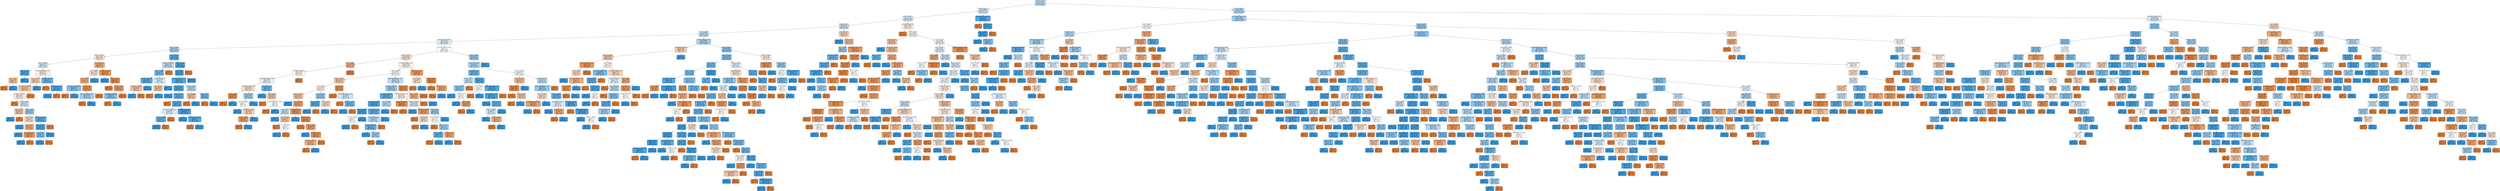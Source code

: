 digraph Tree {
node [shape=box, style="filled, rounded", color="black", fontname=helvetica] ;
edge [fontname=helvetica] ;
0 [label=<temp_min &le; 14.715<br/>gini = 0.4781<br/>samples = 3455<br/>value = [2164, 3308]<br/>class = not corn>, fillcolor="#399de558"] ;
1 [label=<blue_ch &le; 0.021<br/>gini = 0.4909<br/>samples = 1266<br/>value = [873, 1146]<br/>class = not corn>, fillcolor="#399de53d"] ;
0 -> 1 [labeldistance=2.5, labelangle=45, headlabel="True"] ;
2 [label=<green_ch &le; 0.0013<br/>gini = 0.493<br/>samples = 1240<br/>value = [869, 1102]<br/>class = not corn>, fillcolor="#399de536"] ;
1 -> 2 ;
3 [label=<temp_min &le; 14.64<br/>gini = 0.485<br/>samples = 977<br/>value = [642, 911]<br/>class = not corn>, fillcolor="#399de54b"] ;
2 -> 3 ;
4 [label=<red_ch &le; -0.0004<br/>gini = 0.4818<br/>samples = 939<br/>value = [602, 886]<br/>class = not corn>, fillcolor="#399de552"] ;
3 -> 4 ;
5 [label=<num_days_into_year &le; 167.5<br/>gini = 0.4934<br/>samples = 554<br/>value = [392, 494]<br/>class = not corn>, fillcolor="#399de535"] ;
4 -> 5 ;
6 [label=<wdrvi_ch &le; 0.0091<br/>gini = 0.458<br/>samples = 214<br/>value = [120, 218]<br/>class = not corn>, fillcolor="#399de573"] ;
5 -> 6 ;
7 [label=<green_ch &le; -0.0011<br/>gini = 0.4928<br/>samples = 114<br/>value = [98, 77]<br/>class = corn>, fillcolor="#e5813937"] ;
6 -> 7 ;
8 [label=<wdrvi_ch &le; 0.0007<br/>gini = 0.4926<br/>samples = 70<br/>value = [47, 60]<br/>class = not corn>, fillcolor="#399de537"] ;
7 -> 8 ;
9 [label=<temp_min &le; -1.01<br/>gini = 0.1588<br/>samples = 14<br/>value = [2, 21]<br/>class = not corn>, fillcolor="#399de5e7"] ;
8 -> 9 ;
10 [label=<nir_ch &le; -0.0025<br/>gini = 0.4444<br/>samples = 3<br/>value = [2, 1]<br/>class = corn>, fillcolor="#e581397f"] ;
9 -> 10 ;
11 [label=<gini = 0.0<br/>samples = 2<br/>value = [2, 0]<br/>class = corn>, fillcolor="#e58139ff"] ;
10 -> 11 ;
12 [label=<gini = 0.0<br/>samples = 1<br/>value = [0, 1]<br/>class = not corn>, fillcolor="#399de5ff"] ;
10 -> 12 ;
13 [label=<gini = 0.0<br/>samples = 11<br/>value = [0, 20]<br/>class = not corn>, fillcolor="#399de5ff"] ;
9 -> 13 ;
14 [label=<growing_degree_day &le; 9.3525<br/>gini = 0.4974<br/>samples = 56<br/>value = [45, 39]<br/>class = corn>, fillcolor="#e5813922"] ;
8 -> 14 ;
15 [label=<temp_max &le; 27.02<br/>gini = 0.4723<br/>samples = 47<br/>value = [42, 26]<br/>class = corn>, fillcolor="#e5813961"] ;
14 -> 15 ;
16 [label=<avg_longitude &le; -88.7986<br/>gini = 0.4444<br/>samples = 43<br/>value = [42, 21]<br/>class = corn>, fillcolor="#e581397f"] ;
15 -> 16 ;
17 [label=<avg_latitude &le; 37.6396<br/>gini = 0.4962<br/>samples = 33<br/>value = [25, 21]<br/>class = corn>, fillcolor="#e5813929"] ;
16 -> 17 ;
18 [label=<gini = 0.0<br/>samples = 8<br/>value = [9, 0]<br/>class = corn>, fillcolor="#e58139ff"] ;
17 -> 18 ;
19 [label=<wdrvi_ch &le; 0.0018<br/>gini = 0.4909<br/>samples = 25<br/>value = [16, 21]<br/>class = not corn>, fillcolor="#399de53d"] ;
17 -> 19 ;
20 [label=<temp_min &le; 1.19<br/>gini = 0.4444<br/>samples = 6<br/>value = [8, 4]<br/>class = corn>, fillcolor="#e581397f"] ;
19 -> 20 ;
21 [label=<gini = 0.0<br/>samples = 2<br/>value = [0, 4]<br/>class = not corn>, fillcolor="#399de5ff"] ;
20 -> 21 ;
22 [label=<gini = 0.0<br/>samples = 4<br/>value = [8, 0]<br/>class = corn>, fillcolor="#e58139ff"] ;
20 -> 22 ;
23 [label=<blue_ch &le; -0.0033<br/>gini = 0.4352<br/>samples = 19<br/>value = [8, 17]<br/>class = not corn>, fillcolor="#399de587"] ;
19 -> 23 ;
24 [label=<wdrvi_ch &le; 0.003<br/>gini = 0.48<br/>samples = 8<br/>value = [6, 4]<br/>class = corn>, fillcolor="#e5813955"] ;
23 -> 24 ;
25 [label=<gini = 0.0<br/>samples = 2<br/>value = [0, 2]<br/>class = not corn>, fillcolor="#399de5ff"] ;
24 -> 25 ;
26 [label=<red_ch &le; -0.0217<br/>gini = 0.375<br/>samples = 6<br/>value = [6, 2]<br/>class = corn>, fillcolor="#e58139aa"] ;
24 -> 26 ;
27 [label=<gini = 0.0<br/>samples = 1<br/>value = [0, 1]<br/>class = not corn>, fillcolor="#399de5ff"] ;
26 -> 27 ;
28 [label=<avg_latitude &le; 39.635<br/>gini = 0.2449<br/>samples = 5<br/>value = [6, 1]<br/>class = corn>, fillcolor="#e58139d4"] ;
26 -> 28 ;
29 [label=<gini = 0.0<br/>samples = 1<br/>value = [0, 1]<br/>class = not corn>, fillcolor="#399de5ff"] ;
28 -> 29 ;
30 [label=<gini = 0.0<br/>samples = 4<br/>value = [6, 0]<br/>class = corn>, fillcolor="#e58139ff"] ;
28 -> 30 ;
31 [label=<red_edge_ch &le; 0.0002<br/>gini = 0.2311<br/>samples = 11<br/>value = [2, 13]<br/>class = not corn>, fillcolor="#399de5d8"] ;
23 -> 31 ;
32 [label=<blue_ch &le; -0.0025<br/>gini = 0.1327<br/>samples = 10<br/>value = [1, 13]<br/>class = not corn>, fillcolor="#399de5eb"] ;
31 -> 32 ;
33 [label=<red_ch &le; -0.003<br/>gini = 0.375<br/>samples = 3<br/>value = [1, 3]<br/>class = not corn>, fillcolor="#399de5aa"] ;
32 -> 33 ;
34 [label=<gini = 0.0<br/>samples = 2<br/>value = [0, 3]<br/>class = not corn>, fillcolor="#399de5ff"] ;
33 -> 34 ;
35 [label=<gini = 0.0<br/>samples = 1<br/>value = [1, 0]<br/>class = corn>, fillcolor="#e58139ff"] ;
33 -> 35 ;
36 [label=<gini = 0.0<br/>samples = 7<br/>value = [0, 10]<br/>class = not corn>, fillcolor="#399de5ff"] ;
32 -> 36 ;
37 [label=<gini = 0.0<br/>samples = 1<br/>value = [1, 0]<br/>class = corn>, fillcolor="#e58139ff"] ;
31 -> 37 ;
38 [label=<gini = 0.0<br/>samples = 10<br/>value = [17, 0]<br/>class = corn>, fillcolor="#e58139ff"] ;
16 -> 38 ;
39 [label=<gini = 0.0<br/>samples = 4<br/>value = [0, 5]<br/>class = not corn>, fillcolor="#399de5ff"] ;
15 -> 39 ;
40 [label=<red_edge_ch &le; -0.0066<br/>gini = 0.3047<br/>samples = 9<br/>value = [3, 13]<br/>class = not corn>, fillcolor="#399de5c4"] ;
14 -> 40 ;
41 [label=<gini = 0.0<br/>samples = 1<br/>value = [2, 0]<br/>class = corn>, fillcolor="#e58139ff"] ;
40 -> 41 ;
42 [label=<red_edge_ch &le; -0.0018<br/>gini = 0.1327<br/>samples = 8<br/>value = [1, 13]<br/>class = not corn>, fillcolor="#399de5eb"] ;
40 -> 42 ;
43 [label=<gini = 0.0<br/>samples = 7<br/>value = [0, 13]<br/>class = not corn>, fillcolor="#399de5ff"] ;
42 -> 43 ;
44 [label=<gini = 0.0<br/>samples = 1<br/>value = [1, 0]<br/>class = corn>, fillcolor="#e58139ff"] ;
42 -> 44 ;
45 [label=<temp_max &le; 22.955<br/>gini = 0.375<br/>samples = 44<br/>value = [51, 17]<br/>class = corn>, fillcolor="#e58139aa"] ;
7 -> 45 ;
46 [label=<nir_ch &le; 0.0014<br/>gini = 0.4938<br/>samples = 21<br/>value = [15, 12]<br/>class = corn>, fillcolor="#e5813933"] ;
45 -> 46 ;
47 [label=<nir_ch &le; -0.0006<br/>gini = 0.375<br/>samples = 16<br/>value = [15, 5]<br/>class = corn>, fillcolor="#e58139aa"] ;
46 -> 47 ;
48 [label=<num_days_into_year &le; 155.0<br/>gini = 0.375<br/>samples = 3<br/>value = [1, 3]<br/>class = not corn>, fillcolor="#399de5aa"] ;
47 -> 48 ;
49 [label=<gini = 0.0<br/>samples = 1<br/>value = [1, 0]<br/>class = corn>, fillcolor="#e58139ff"] ;
48 -> 49 ;
50 [label=<gini = 0.0<br/>samples = 2<br/>value = [0, 3]<br/>class = not corn>, fillcolor="#399de5ff"] ;
48 -> 50 ;
51 [label=<temp_min &le; 2.855<br/>gini = 0.2188<br/>samples = 13<br/>value = [14, 2]<br/>class = corn>, fillcolor="#e58139db"] ;
47 -> 51 ;
52 [label=<num_days_into_year &le; 128.5<br/>gini = 0.4444<br/>samples = 3<br/>value = [1, 2]<br/>class = not corn>, fillcolor="#399de57f"] ;
51 -> 52 ;
53 [label=<gini = 0.0<br/>samples = 1<br/>value = [1, 0]<br/>class = corn>, fillcolor="#e58139ff"] ;
52 -> 53 ;
54 [label=<gini = 0.0<br/>samples = 2<br/>value = [0, 2]<br/>class = not corn>, fillcolor="#399de5ff"] ;
52 -> 54 ;
55 [label=<gini = 0.0<br/>samples = 10<br/>value = [13, 0]<br/>class = corn>, fillcolor="#e58139ff"] ;
51 -> 55 ;
56 [label=<gini = 0.0<br/>samples = 5<br/>value = [0, 7]<br/>class = not corn>, fillcolor="#399de5ff"] ;
46 -> 56 ;
57 [label=<red_edge_ch &le; -0.0015<br/>gini = 0.2142<br/>samples = 23<br/>value = [36, 5]<br/>class = corn>, fillcolor="#e58139dc"] ;
45 -> 57 ;
58 [label=<gini = 0.0<br/>samples = 2<br/>value = [0, 2]<br/>class = not corn>, fillcolor="#399de5ff"] ;
57 -> 58 ;
59 [label=<wdrvi_ch &le; 0.0037<br/>gini = 0.142<br/>samples = 21<br/>value = [36, 3]<br/>class = corn>, fillcolor="#e58139ea"] ;
57 -> 59 ;
60 [label=<gini = 0.0<br/>samples = 10<br/>value = [21, 0]<br/>class = corn>, fillcolor="#e58139ff"] ;
59 -> 60 ;
61 [label=<wdrvi_ch &le; 0.0044<br/>gini = 0.2778<br/>samples = 11<br/>value = [15, 3]<br/>class = corn>, fillcolor="#e58139cc"] ;
59 -> 61 ;
62 [label=<avg_longitude &le; -99.9606<br/>gini = 0.375<br/>samples = 3<br/>value = [1, 3]<br/>class = not corn>, fillcolor="#399de5aa"] ;
61 -> 62 ;
63 [label=<gini = 0.0<br/>samples = 1<br/>value = [1, 0]<br/>class = corn>, fillcolor="#e58139ff"] ;
62 -> 63 ;
64 [label=<gini = 0.0<br/>samples = 2<br/>value = [0, 3]<br/>class = not corn>, fillcolor="#399de5ff"] ;
62 -> 64 ;
65 [label=<gini = 0.0<br/>samples = 8<br/>value = [14, 0]<br/>class = corn>, fillcolor="#e58139ff"] ;
61 -> 65 ;
66 [label=<blue_ch &le; -0.0113<br/>gini = 0.2335<br/>samples = 100<br/>value = [22, 141]<br/>class = not corn>, fillcolor="#399de5d7"] ;
6 -> 66 ;
67 [label=<red_edge_ch &le; -0.0206<br/>gini = 0.4745<br/>samples = 19<br/>value = [12, 19]<br/>class = not corn>, fillcolor="#399de55e"] ;
66 -> 67 ;
68 [label=<blue_ch &le; -0.0481<br/>gini = 0.3648<br/>samples = 16<br/>value = [6, 19]<br/>class = not corn>, fillcolor="#399de5ae"] ;
67 -> 68 ;
69 [label=<avg_latitude &le; 40.1346<br/>gini = 0.2188<br/>samples = 11<br/>value = [2, 14]<br/>class = not corn>, fillcolor="#399de5db"] ;
68 -> 69 ;
70 [label=<red_edge_ch &le; -0.0618<br/>gini = 0.4444<br/>samples = 3<br/>value = [2, 1]<br/>class = corn>, fillcolor="#e581397f"] ;
69 -> 70 ;
71 [label=<gini = 0.0<br/>samples = 1<br/>value = [0, 1]<br/>class = not corn>, fillcolor="#399de5ff"] ;
70 -> 71 ;
72 [label=<gini = 0.0<br/>samples = 2<br/>value = [2, 0]<br/>class = corn>, fillcolor="#e58139ff"] ;
70 -> 72 ;
73 [label=<gini = 0.0<br/>samples = 8<br/>value = [0, 13]<br/>class = not corn>, fillcolor="#399de5ff"] ;
69 -> 73 ;
74 [label=<avg_latitude &le; 40.4031<br/>gini = 0.4938<br/>samples = 5<br/>value = [4, 5]<br/>class = not corn>, fillcolor="#399de533"] ;
68 -> 74 ;
75 [label=<red_ch &le; -0.0359<br/>gini = 0.4444<br/>samples = 4<br/>value = [4, 2]<br/>class = corn>, fillcolor="#e581397f"] ;
74 -> 75 ;
76 [label=<gini = 0.0<br/>samples = 2<br/>value = [4, 0]<br/>class = corn>, fillcolor="#e58139ff"] ;
75 -> 76 ;
77 [label=<gini = 0.0<br/>samples = 2<br/>value = [0, 2]<br/>class = not corn>, fillcolor="#399de5ff"] ;
75 -> 77 ;
78 [label=<gini = 0.0<br/>samples = 1<br/>value = [0, 3]<br/>class = not corn>, fillcolor="#399de5ff"] ;
74 -> 78 ;
79 [label=<gini = 0.0<br/>samples = 3<br/>value = [6, 0]<br/>class = corn>, fillcolor="#e58139ff"] ;
67 -> 79 ;
80 [label=<green_ch &le; 0.0004<br/>gini = 0.14<br/>samples = 81<br/>value = [10, 122]<br/>class = not corn>, fillcolor="#399de5ea"] ;
66 -> 80 ;
81 [label=<nir_ch &le; 0.0043<br/>gini = 0.128<br/>samples = 80<br/>value = [9, 122]<br/>class = not corn>, fillcolor="#399de5ec"] ;
80 -> 81 ;
82 [label=<num_days_into_year &le; 162.5<br/>gini = 0.1765<br/>samples = 55<br/>value = [9, 83]<br/>class = not corn>, fillcolor="#399de5e3"] ;
81 -> 82 ;
83 [label=<green_ch &le; -0.0015<br/>gini = 0.1327<br/>samples = 49<br/>value = [6, 78]<br/>class = not corn>, fillcolor="#399de5eb"] ;
82 -> 83 ;
84 [label=<gini = 0.0<br/>samples = 26<br/>value = [0, 44]<br/>class = not corn>, fillcolor="#399de5ff"] ;
83 -> 84 ;
85 [label=<green_ch &le; -0.0015<br/>gini = 0.255<br/>samples = 23<br/>value = [6, 34]<br/>class = not corn>, fillcolor="#399de5d2"] ;
83 -> 85 ;
86 [label=<gini = 0.0<br/>samples = 1<br/>value = [1, 0]<br/>class = corn>, fillcolor="#e58139ff"] ;
85 -> 86 ;
87 [label=<blue_ch &le; -0.0011<br/>gini = 0.2235<br/>samples = 22<br/>value = [5, 34]<br/>class = not corn>, fillcolor="#399de5da"] ;
85 -> 87 ;
88 [label=<num_days_into_year &le; 156.5<br/>gini = 0.4938<br/>samples = 5<br/>value = [4, 5]<br/>class = not corn>, fillcolor="#399de533"] ;
87 -> 88 ;
89 [label=<green_ch &le; -0.0011<br/>gini = 0.2778<br/>samples = 3<br/>value = [1, 5]<br/>class = not corn>, fillcolor="#399de5cc"] ;
88 -> 89 ;
90 [label=<gini = 0.0<br/>samples = 2<br/>value = [0, 5]<br/>class = not corn>, fillcolor="#399de5ff"] ;
89 -> 90 ;
91 [label=<gini = 0.0<br/>samples = 1<br/>value = [1, 0]<br/>class = corn>, fillcolor="#e58139ff"] ;
89 -> 91 ;
92 [label=<gini = 0.0<br/>samples = 2<br/>value = [3, 0]<br/>class = corn>, fillcolor="#e58139ff"] ;
88 -> 92 ;
93 [label=<avg_longitude &le; -92.0238<br/>gini = 0.0644<br/>samples = 17<br/>value = [1, 29]<br/>class = not corn>, fillcolor="#399de5f6"] ;
87 -> 93 ;
94 [label=<gini = 0.0<br/>samples = 13<br/>value = [0, 21]<br/>class = not corn>, fillcolor="#399de5ff"] ;
93 -> 94 ;
95 [label=<avg_longitude &le; -90.0826<br/>gini = 0.1975<br/>samples = 4<br/>value = [1, 8]<br/>class = not corn>, fillcolor="#399de5df"] ;
93 -> 95 ;
96 [label=<gini = 0.0<br/>samples = 1<br/>value = [1, 0]<br/>class = corn>, fillcolor="#e58139ff"] ;
95 -> 96 ;
97 [label=<gini = 0.0<br/>samples = 3<br/>value = [0, 8]<br/>class = not corn>, fillcolor="#399de5ff"] ;
95 -> 97 ;
98 [label=<blue_ch &le; -0.0014<br/>gini = 0.4688<br/>samples = 6<br/>value = [3, 5]<br/>class = not corn>, fillcolor="#399de566"] ;
82 -> 98 ;
99 [label=<red_ch &le; -0.0029<br/>gini = 0.4444<br/>samples = 2<br/>value = [2, 1]<br/>class = corn>, fillcolor="#e581397f"] ;
98 -> 99 ;
100 [label=<gini = 0.0<br/>samples = 1<br/>value = [2, 0]<br/>class = corn>, fillcolor="#e58139ff"] ;
99 -> 100 ;
101 [label=<gini = 0.0<br/>samples = 1<br/>value = [0, 1]<br/>class = not corn>, fillcolor="#399de5ff"] ;
99 -> 101 ;
102 [label=<red_ch &le; -0.003<br/>gini = 0.32<br/>samples = 4<br/>value = [1, 4]<br/>class = not corn>, fillcolor="#399de5bf"] ;
98 -> 102 ;
103 [label=<gini = 0.0<br/>samples = 1<br/>value = [1, 0]<br/>class = corn>, fillcolor="#e58139ff"] ;
102 -> 103 ;
104 [label=<gini = 0.0<br/>samples = 3<br/>value = [0, 4]<br/>class = not corn>, fillcolor="#399de5ff"] ;
102 -> 104 ;
105 [label=<gini = 0.0<br/>samples = 25<br/>value = [0, 39]<br/>class = not corn>, fillcolor="#399de5ff"] ;
81 -> 105 ;
106 [label=<gini = 0.0<br/>samples = 1<br/>value = [1, 0]<br/>class = corn>, fillcolor="#e58139ff"] ;
80 -> 106 ;
107 [label=<num_days_into_year &le; 231.5<br/>gini = 0.5<br/>samples = 340<br/>value = [272, 276]<br/>class = not corn>, fillcolor="#399de504"] ;
5 -> 107 ;
108 [label=<temp_min &le; 10.735<br/>gini = 0.4895<br/>samples = 236<br/>value = [217, 162]<br/>class = corn>, fillcolor="#e5813941"] ;
107 -> 108 ;
109 [label=<nir_ch &le; 0.0028<br/>gini = 0.3944<br/>samples = 45<br/>value = [54, 20]<br/>class = corn>, fillcolor="#e58139a1"] ;
108 -> 109 ;
110 [label=<avg_longitude &le; -86.882<br/>gini = 0.4989<br/>samples = 26<br/>value = [22, 20]<br/>class = corn>, fillcolor="#e5813917"] ;
109 -> 110 ;
111 [label=<growing_degree_day &le; 6.845<br/>gini = 0.4967<br/>samples = 23<br/>value = [17, 20]<br/>class = not corn>, fillcolor="#399de526"] ;
110 -> 111 ;
112 [label=<avg_longitude &le; -93.9378<br/>gini = 0.4882<br/>samples = 16<br/>value = [15, 11]<br/>class = corn>, fillcolor="#e5813944"] ;
111 -> 112 ;
113 [label=<red_ch &le; -0.0011<br/>gini = 0.1653<br/>samples = 6<br/>value = [10, 1]<br/>class = corn>, fillcolor="#e58139e6"] ;
112 -> 113 ;
114 [label=<gini = 0.0<br/>samples = 5<br/>value = [10, 0]<br/>class = corn>, fillcolor="#e58139ff"] ;
113 -> 114 ;
115 [label=<gini = 0.0<br/>samples = 1<br/>value = [0, 1]<br/>class = not corn>, fillcolor="#399de5ff"] ;
113 -> 115 ;
116 [label=<wdrvi_ch &le; 0.0394<br/>gini = 0.4444<br/>samples = 10<br/>value = [5, 10]<br/>class = not corn>, fillcolor="#399de57f"] ;
112 -> 116 ;
117 [label=<wdrvi_ch &le; -0.0269<br/>gini = 0.5<br/>samples = 7<br/>value = [5, 5]<br/>class = corn>, fillcolor="#e5813900"] ;
116 -> 117 ;
118 [label=<gini = 0.0<br/>samples = 1<br/>value = [0, 2]<br/>class = not corn>, fillcolor="#399de5ff"] ;
117 -> 118 ;
119 [label=<red_edge_ch &le; -0.0012<br/>gini = 0.4688<br/>samples = 6<br/>value = [5, 3]<br/>class = corn>, fillcolor="#e5813966"] ;
117 -> 119 ;
120 [label=<temp_min &le; 10.175<br/>gini = 0.2778<br/>samples = 5<br/>value = [5, 1]<br/>class = corn>, fillcolor="#e58139cc"] ;
119 -> 120 ;
121 [label=<gini = 0.0<br/>samples = 4<br/>value = [5, 0]<br/>class = corn>, fillcolor="#e58139ff"] ;
120 -> 121 ;
122 [label=<gini = 0.0<br/>samples = 1<br/>value = [0, 1]<br/>class = not corn>, fillcolor="#399de5ff"] ;
120 -> 122 ;
123 [label=<gini = 0.0<br/>samples = 1<br/>value = [0, 2]<br/>class = not corn>, fillcolor="#399de5ff"] ;
119 -> 123 ;
124 [label=<gini = 0.0<br/>samples = 3<br/>value = [0, 5]<br/>class = not corn>, fillcolor="#399de5ff"] ;
116 -> 124 ;
125 [label=<temp_max &le; 24.475<br/>gini = 0.2975<br/>samples = 7<br/>value = [2, 9]<br/>class = not corn>, fillcolor="#399de5c6"] ;
111 -> 125 ;
126 [label=<gini = 0.0<br/>samples = 4<br/>value = [0, 8]<br/>class = not corn>, fillcolor="#399de5ff"] ;
125 -> 126 ;
127 [label=<nir_ch &le; -0.0128<br/>gini = 0.4444<br/>samples = 3<br/>value = [2, 1]<br/>class = corn>, fillcolor="#e581397f"] ;
125 -> 127 ;
128 [label=<gini = 0.0<br/>samples = 1<br/>value = [1, 0]<br/>class = corn>, fillcolor="#e58139ff"] ;
127 -> 128 ;
129 [label=<growing_degree_day &le; 7.5825<br/>gini = 0.5<br/>samples = 2<br/>value = [1, 1]<br/>class = corn>, fillcolor="#e5813900"] ;
127 -> 129 ;
130 [label=<gini = 0.0<br/>samples = 1<br/>value = [1, 0]<br/>class = corn>, fillcolor="#e58139ff"] ;
129 -> 130 ;
131 [label=<gini = 0.0<br/>samples = 1<br/>value = [0, 1]<br/>class = not corn>, fillcolor="#399de5ff"] ;
129 -> 131 ;
132 [label=<gini = 0.0<br/>samples = 3<br/>value = [5, 0]<br/>class = corn>, fillcolor="#e58139ff"] ;
110 -> 132 ;
133 [label=<gini = 0.0<br/>samples = 19<br/>value = [32, 0]<br/>class = corn>, fillcolor="#e58139ff"] ;
109 -> 133 ;
134 [label=<num_days_into_year &le; 222.5<br/>gini = 0.4976<br/>samples = 191<br/>value = [163, 142]<br/>class = corn>, fillcolor="#e5813921"] ;
108 -> 134 ;
135 [label=<red_ch &le; -0.0018<br/>gini = 0.4998<br/>samples = 167<br/>value = [131, 136]<br/>class = not corn>, fillcolor="#399de509"] ;
134 -> 135 ;
136 [label=<green_ch &le; -0.0017<br/>gini = 0.4529<br/>samples = 62<br/>value = [66, 35]<br/>class = corn>, fillcolor="#e5813978"] ;
135 -> 136 ;
137 [label=<nir_ch &le; 0.0033<br/>gini = 0.4989<br/>samples = 41<br/>value = [34, 31]<br/>class = corn>, fillcolor="#e5813917"] ;
136 -> 137 ;
138 [label=<temp_max &le; 23.24<br/>gini = 0.4444<br/>samples = 25<br/>value = [26, 13]<br/>class = corn>, fillcolor="#e581397f"] ;
137 -> 138 ;
139 [label=<gini = 0.0<br/>samples = 2<br/>value = [0, 7]<br/>class = not corn>, fillcolor="#399de5ff"] ;
138 -> 139 ;
140 [label=<wdrvi_ch &le; 0.0107<br/>gini = 0.3047<br/>samples = 23<br/>value = [26, 6]<br/>class = corn>, fillcolor="#e58139c4"] ;
138 -> 140 ;
141 [label=<nir_ch &le; -0.0323<br/>gini = 0.48<br/>samples = 5<br/>value = [2, 3]<br/>class = not corn>, fillcolor="#399de555"] ;
140 -> 141 ;
142 [label=<gini = 0.0<br/>samples = 2<br/>value = [0, 2]<br/>class = not corn>, fillcolor="#399de5ff"] ;
141 -> 142 ;
143 [label=<blue_ch &le; -0.0182<br/>gini = 0.4444<br/>samples = 3<br/>value = [2, 1]<br/>class = corn>, fillcolor="#e581397f"] ;
141 -> 143 ;
144 [label=<gini = 0.0<br/>samples = 1<br/>value = [1, 0]<br/>class = corn>, fillcolor="#e58139ff"] ;
143 -> 144 ;
145 [label=<nir_ch &le; -0.0074<br/>gini = 0.5<br/>samples = 2<br/>value = [1, 1]<br/>class = corn>, fillcolor="#e5813900"] ;
143 -> 145 ;
146 [label=<gini = 0.0<br/>samples = 1<br/>value = [0, 1]<br/>class = not corn>, fillcolor="#399de5ff"] ;
145 -> 146 ;
147 [label=<gini = 0.0<br/>samples = 1<br/>value = [1, 0]<br/>class = corn>, fillcolor="#e58139ff"] ;
145 -> 147 ;
148 [label=<red_edge_ch &le; -0.044<br/>gini = 0.1975<br/>samples = 18<br/>value = [24, 3]<br/>class = corn>, fillcolor="#e58139df"] ;
140 -> 148 ;
149 [label=<gini = 0.0<br/>samples = 1<br/>value = [0, 1]<br/>class = not corn>, fillcolor="#399de5ff"] ;
148 -> 149 ;
150 [label=<wdrvi_ch &le; 0.0311<br/>gini = 0.142<br/>samples = 17<br/>value = [24, 2]<br/>class = corn>, fillcolor="#e58139ea"] ;
148 -> 150 ;
151 [label=<gini = 0.0<br/>samples = 9<br/>value = [15, 0]<br/>class = corn>, fillcolor="#e58139ff"] ;
150 -> 151 ;
152 [label=<wdrvi_ch &le; 0.0318<br/>gini = 0.2975<br/>samples = 8<br/>value = [9, 2]<br/>class = corn>, fillcolor="#e58139c6"] ;
150 -> 152 ;
153 [label=<gini = 0.0<br/>samples = 1<br/>value = [0, 1]<br/>class = not corn>, fillcolor="#399de5ff"] ;
152 -> 153 ;
154 [label=<green_ch &le; -0.0146<br/>gini = 0.18<br/>samples = 7<br/>value = [9, 1]<br/>class = corn>, fillcolor="#e58139e3"] ;
152 -> 154 ;
155 [label=<red_edge_ch &le; -0.0171<br/>gini = 0.375<br/>samples = 4<br/>value = [3, 1]<br/>class = corn>, fillcolor="#e58139aa"] ;
154 -> 155 ;
156 [label=<gini = 0.0<br/>samples = 3<br/>value = [3, 0]<br/>class = corn>, fillcolor="#e58139ff"] ;
155 -> 156 ;
157 [label=<gini = 0.0<br/>samples = 1<br/>value = [0, 1]<br/>class = not corn>, fillcolor="#399de5ff"] ;
155 -> 157 ;
158 [label=<gini = 0.0<br/>samples = 3<br/>value = [6, 0]<br/>class = corn>, fillcolor="#e58139ff"] ;
154 -> 158 ;
159 [label=<blue_ch &le; -0.0026<br/>gini = 0.426<br/>samples = 16<br/>value = [8, 18]<br/>class = not corn>, fillcolor="#399de58e"] ;
137 -> 159 ;
160 [label=<wdrvi_ch &le; 0.1605<br/>gini = 0.2188<br/>samples = 10<br/>value = [2, 14]<br/>class = not corn>, fillcolor="#399de5db"] ;
159 -> 160 ;
161 [label=<gini = 0.0<br/>samples = 9<br/>value = [0, 14]<br/>class = not corn>, fillcolor="#399de5ff"] ;
160 -> 161 ;
162 [label=<gini = 0.0<br/>samples = 1<br/>value = [2, 0]<br/>class = corn>, fillcolor="#e58139ff"] ;
160 -> 162 ;
163 [label=<wdrvi_ch &le; 0.024<br/>gini = 0.48<br/>samples = 6<br/>value = [6, 4]<br/>class = corn>, fillcolor="#e5813955"] ;
159 -> 163 ;
164 [label=<gini = 0.0<br/>samples = 2<br/>value = [0, 4]<br/>class = not corn>, fillcolor="#399de5ff"] ;
163 -> 164 ;
165 [label=<gini = 0.0<br/>samples = 4<br/>value = [6, 0]<br/>class = corn>, fillcolor="#e58139ff"] ;
163 -> 165 ;
166 [label=<nir_ch &le; 0.0068<br/>gini = 0.1975<br/>samples = 21<br/>value = [32, 4]<br/>class = corn>, fillcolor="#e58139df"] ;
136 -> 166 ;
167 [label=<gini = 0.0<br/>samples = 16<br/>value = [29, 0]<br/>class = corn>, fillcolor="#e58139ff"] ;
166 -> 167 ;
168 [label=<growing_degree_day &le; 9.6325<br/>gini = 0.4898<br/>samples = 5<br/>value = [3, 4]<br/>class = not corn>, fillcolor="#399de540"] ;
166 -> 168 ;
169 [label=<gini = 0.0<br/>samples = 2<br/>value = [2, 0]<br/>class = corn>, fillcolor="#e58139ff"] ;
168 -> 169 ;
170 [label=<green_ch &le; -0.0009<br/>gini = 0.32<br/>samples = 3<br/>value = [1, 4]<br/>class = not corn>, fillcolor="#399de5bf"] ;
168 -> 170 ;
171 [label=<gini = 0.0<br/>samples = 2<br/>value = [0, 4]<br/>class = not corn>, fillcolor="#399de5ff"] ;
170 -> 171 ;
172 [label=<gini = 0.0<br/>samples = 1<br/>value = [1, 0]<br/>class = corn>, fillcolor="#e58139ff"] ;
170 -> 172 ;
173 [label=<growing_degree_day &le; 11.5625<br/>gini = 0.4765<br/>samples = 105<br/>value = [65, 101]<br/>class = not corn>, fillcolor="#399de55b"] ;
135 -> 173 ;
174 [label=<red_edge_ch &le; -0.0004<br/>gini = 0.4332<br/>samples = 94<br/>value = [46, 99]<br/>class = not corn>, fillcolor="#399de589"] ;
173 -> 174 ;
175 [label=<avg_longitude &le; -89.1905<br/>gini = 0.2372<br/>samples = 56<br/>value = [11, 69]<br/>class = not corn>, fillcolor="#399de5d6"] ;
174 -> 175 ;
176 [label=<avg_latitude &le; 42.4241<br/>gini = 0.1207<br/>samples = 45<br/>value = [4, 58]<br/>class = not corn>, fillcolor="#399de5ed"] ;
175 -> 176 ;
177 [label=<wdrvi_ch &le; 0.0011<br/>gini = 0.0487<br/>samples = 29<br/>value = [1, 39]<br/>class = not corn>, fillcolor="#399de5f8"] ;
176 -> 177 ;
178 [label=<nir_ch &le; -0.0054<br/>gini = 0.5<br/>samples = 2<br/>value = [1, 1]<br/>class = corn>, fillcolor="#e5813900"] ;
177 -> 178 ;
179 [label=<gini = 0.0<br/>samples = 1<br/>value = [0, 1]<br/>class = not corn>, fillcolor="#399de5ff"] ;
178 -> 179 ;
180 [label=<gini = 0.0<br/>samples = 1<br/>value = [1, 0]<br/>class = corn>, fillcolor="#e58139ff"] ;
178 -> 180 ;
181 [label=<gini = 0.0<br/>samples = 27<br/>value = [0, 38]<br/>class = not corn>, fillcolor="#399de5ff"] ;
177 -> 181 ;
182 [label=<avg_latitude &le; 42.7226<br/>gini = 0.2355<br/>samples = 16<br/>value = [3, 19]<br/>class = not corn>, fillcolor="#399de5d7"] ;
176 -> 182 ;
183 [label=<avg_latitude &le; 42.7062<br/>gini = 0.4688<br/>samples = 5<br/>value = [3, 5]<br/>class = not corn>, fillcolor="#399de566"] ;
182 -> 183 ;
184 [label=<red_edge_ch &le; -0.0007<br/>gini = 0.2778<br/>samples = 4<br/>value = [1, 5]<br/>class = not corn>, fillcolor="#399de5cc"] ;
183 -> 184 ;
185 [label=<gini = 0.0<br/>samples = 1<br/>value = [0, 3]<br/>class = not corn>, fillcolor="#399de5ff"] ;
184 -> 185 ;
186 [label=<red_ch &le; -0.001<br/>gini = 0.4444<br/>samples = 3<br/>value = [1, 2]<br/>class = not corn>, fillcolor="#399de57f"] ;
184 -> 186 ;
187 [label=<gini = 0.0<br/>samples = 1<br/>value = [1, 0]<br/>class = corn>, fillcolor="#e58139ff"] ;
186 -> 187 ;
188 [label=<gini = 0.0<br/>samples = 2<br/>value = [0, 2]<br/>class = not corn>, fillcolor="#399de5ff"] ;
186 -> 188 ;
189 [label=<gini = 0.0<br/>samples = 1<br/>value = [2, 0]<br/>class = corn>, fillcolor="#e58139ff"] ;
183 -> 189 ;
190 [label=<gini = 0.0<br/>samples = 11<br/>value = [0, 14]<br/>class = not corn>, fillcolor="#399de5ff"] ;
182 -> 190 ;
191 [label=<blue_ch &le; -0.0008<br/>gini = 0.4753<br/>samples = 11<br/>value = [7, 11]<br/>class = not corn>, fillcolor="#399de55d"] ;
175 -> 191 ;
192 [label=<gini = 0.0<br/>samples = 7<br/>value = [0, 11]<br/>class = not corn>, fillcolor="#399de5ff"] ;
191 -> 192 ;
193 [label=<gini = 0.0<br/>samples = 4<br/>value = [7, 0]<br/>class = corn>, fillcolor="#e58139ff"] ;
191 -> 193 ;
194 [label=<growing_degree_day &le; 8.45<br/>gini = 0.497<br/>samples = 38<br/>value = [35, 30]<br/>class = corn>, fillcolor="#e5813924"] ;
174 -> 194 ;
195 [label=<avg_latitude &le; 45.3205<br/>gini = 0.1327<br/>samples = 8<br/>value = [13, 1]<br/>class = corn>, fillcolor="#e58139eb"] ;
194 -> 195 ;
196 [label=<gini = 0.0<br/>samples = 7<br/>value = [13, 0]<br/>class = corn>, fillcolor="#e58139ff"] ;
195 -> 196 ;
197 [label=<gini = 0.0<br/>samples = 1<br/>value = [0, 1]<br/>class = not corn>, fillcolor="#399de5ff"] ;
195 -> 197 ;
198 [label=<green_ch &le; -0.0009<br/>gini = 0.4906<br/>samples = 30<br/>value = [22, 29]<br/>class = not corn>, fillcolor="#399de53e"] ;
194 -> 198 ;
199 [label=<red_edge_ch &le; 0.0001<br/>gini = 0.2778<br/>samples = 8<br/>value = [10, 2]<br/>class = corn>, fillcolor="#e58139cc"] ;
198 -> 199 ;
200 [label=<gini = 0.0<br/>samples = 5<br/>value = [7, 0]<br/>class = corn>, fillcolor="#e58139ff"] ;
199 -> 200 ;
201 [label=<red_ch &le; -0.0008<br/>gini = 0.48<br/>samples = 3<br/>value = [3, 2]<br/>class = corn>, fillcolor="#e5813955"] ;
199 -> 201 ;
202 [label=<gini = 0.0<br/>samples = 2<br/>value = [3, 0]<br/>class = corn>, fillcolor="#e58139ff"] ;
201 -> 202 ;
203 [label=<gini = 0.0<br/>samples = 1<br/>value = [0, 2]<br/>class = not corn>, fillcolor="#399de5ff"] ;
201 -> 203 ;
204 [label=<nir_ch &le; 0.0054<br/>gini = 0.426<br/>samples = 22<br/>value = [12, 27]<br/>class = not corn>, fillcolor="#399de58e"] ;
198 -> 204 ;
205 [label=<blue_ch &le; -0.0009<br/>gini = 0.5<br/>samples = 15<br/>value = [12, 12]<br/>class = corn>, fillcolor="#e5813900"] ;
204 -> 205 ;
206 [label=<gini = 0.0<br/>samples = 3<br/>value = [6, 0]<br/>class = corn>, fillcolor="#e58139ff"] ;
205 -> 206 ;
207 [label=<temp_min &le; 12.71<br/>gini = 0.4444<br/>samples = 12<br/>value = [6, 12]<br/>class = not corn>, fillcolor="#399de57f"] ;
205 -> 207 ;
208 [label=<wdrvi_ch &le; 0.0014<br/>gini = 0.2604<br/>samples = 9<br/>value = [2, 11]<br/>class = not corn>, fillcolor="#399de5d1"] ;
207 -> 208 ;
209 [label=<gini = 0.0<br/>samples = 1<br/>value = [2, 0]<br/>class = corn>, fillcolor="#e58139ff"] ;
208 -> 209 ;
210 [label=<gini = 0.0<br/>samples = 8<br/>value = [0, 11]<br/>class = not corn>, fillcolor="#399de5ff"] ;
208 -> 210 ;
211 [label=<temp_max &le; 25.97<br/>gini = 0.32<br/>samples = 3<br/>value = [4, 1]<br/>class = corn>, fillcolor="#e58139bf"] ;
207 -> 211 ;
212 [label=<gini = 0.0<br/>samples = 1<br/>value = [0, 1]<br/>class = not corn>, fillcolor="#399de5ff"] ;
211 -> 212 ;
213 [label=<gini = 0.0<br/>samples = 2<br/>value = [4, 0]<br/>class = corn>, fillcolor="#e58139ff"] ;
211 -> 213 ;
214 [label=<gini = 0.0<br/>samples = 7<br/>value = [0, 15]<br/>class = not corn>, fillcolor="#399de5ff"] ;
204 -> 214 ;
215 [label=<blue_ch &le; -0.0005<br/>gini = 0.1723<br/>samples = 11<br/>value = [19, 2]<br/>class = corn>, fillcolor="#e58139e4"] ;
173 -> 215 ;
216 [label=<red_ch &le; -0.0012<br/>gini = 0.375<br/>samples = 3<br/>value = [6, 2]<br/>class = corn>, fillcolor="#e58139aa"] ;
215 -> 216 ;
217 [label=<gini = 0.0<br/>samples = 2<br/>value = [6, 0]<br/>class = corn>, fillcolor="#e58139ff"] ;
216 -> 217 ;
218 [label=<gini = 0.0<br/>samples = 1<br/>value = [0, 2]<br/>class = not corn>, fillcolor="#399de5ff"] ;
216 -> 218 ;
219 [label=<gini = 0.0<br/>samples = 8<br/>value = [13, 0]<br/>class = corn>, fillcolor="#e58139ff"] ;
215 -> 219 ;
220 [label=<avg_longitude &le; -96.011<br/>gini = 0.2659<br/>samples = 24<br/>value = [32, 6]<br/>class = corn>, fillcolor="#e58139cf"] ;
134 -> 220 ;
221 [label=<red_ch &le; -0.0014<br/>gini = 0.4861<br/>samples = 7<br/>value = [7, 5]<br/>class = corn>, fillcolor="#e5813949"] ;
220 -> 221 ;
222 [label=<gini = 0.0<br/>samples = 4<br/>value = [7, 0]<br/>class = corn>, fillcolor="#e58139ff"] ;
221 -> 222 ;
223 [label=<gini = 0.0<br/>samples = 3<br/>value = [0, 5]<br/>class = not corn>, fillcolor="#399de5ff"] ;
221 -> 223 ;
224 [label=<blue_ch &le; -0.0019<br/>gini = 0.074<br/>samples = 17<br/>value = [25, 1]<br/>class = corn>, fillcolor="#e58139f5"] ;
220 -> 224 ;
225 [label=<gini = 0.0<br/>samples = 14<br/>value = [21, 0]<br/>class = corn>, fillcolor="#e58139ff"] ;
224 -> 225 ;
226 [label=<temp_min &le; 13.765<br/>gini = 0.32<br/>samples = 3<br/>value = [4, 1]<br/>class = corn>, fillcolor="#e58139bf"] ;
224 -> 226 ;
227 [label=<gini = 0.0<br/>samples = 2<br/>value = [4, 0]<br/>class = corn>, fillcolor="#e58139ff"] ;
226 -> 227 ;
228 [label=<gini = 0.0<br/>samples = 1<br/>value = [0, 1]<br/>class = not corn>, fillcolor="#399de5ff"] ;
226 -> 228 ;
229 [label=<blue_ch &le; -0.0003<br/>gini = 0.4391<br/>samples = 104<br/>value = [55, 114]<br/>class = not corn>, fillcolor="#399de584"] ;
107 -> 229 ;
230 [label=<red_edge_ch &le; -0.0038<br/>gini = 0.4605<br/>samples = 97<br/>value = [55, 98]<br/>class = not corn>, fillcolor="#399de570"] ;
229 -> 230 ;
231 [label=<red_edge_ch &le; -0.015<br/>gini = 0.3128<br/>samples = 44<br/>value = [13, 54]<br/>class = not corn>, fillcolor="#399de5c2"] ;
230 -> 231 ;
232 [label=<blue_ch &le; -0.0171<br/>gini = 0.48<br/>samples = 16<br/>value = [8, 12]<br/>class = not corn>, fillcolor="#399de555"] ;
231 -> 232 ;
233 [label=<temp_max &le; 25.085<br/>gini = 0.4152<br/>samples = 13<br/>value = [5, 12]<br/>class = not corn>, fillcolor="#399de595"] ;
232 -> 233 ;
234 [label=<gini = 0.0<br/>samples = 4<br/>value = [0, 7]<br/>class = not corn>, fillcolor="#399de5ff"] ;
233 -> 234 ;
235 [label=<red_ch &le; -0.0757<br/>gini = 0.5<br/>samples = 9<br/>value = [5, 5]<br/>class = corn>, fillcolor="#e5813900"] ;
233 -> 235 ;
236 [label=<gini = 0.0<br/>samples = 4<br/>value = [0, 4]<br/>class = not corn>, fillcolor="#399de5ff"] ;
235 -> 236 ;
237 [label=<red_ch &le; -0.0216<br/>gini = 0.2778<br/>samples = 5<br/>value = [5, 1]<br/>class = corn>, fillcolor="#e58139cc"] ;
235 -> 237 ;
238 [label=<gini = 0.0<br/>samples = 4<br/>value = [5, 0]<br/>class = corn>, fillcolor="#e58139ff"] ;
237 -> 238 ;
239 [label=<gini = 0.0<br/>samples = 1<br/>value = [0, 1]<br/>class = not corn>, fillcolor="#399de5ff"] ;
237 -> 239 ;
240 [label=<gini = 0.0<br/>samples = 3<br/>value = [3, 0]<br/>class = corn>, fillcolor="#e58139ff"] ;
232 -> 240 ;
241 [label=<temp_max &le; 19.53<br/>gini = 0.1901<br/>samples = 28<br/>value = [5, 42]<br/>class = not corn>, fillcolor="#399de5e1"] ;
231 -> 241 ;
242 [label=<red_ch &le; -0.0051<br/>gini = 0.5<br/>samples = 2<br/>value = [1, 1]<br/>class = corn>, fillcolor="#e5813900"] ;
241 -> 242 ;
243 [label=<gini = 0.0<br/>samples = 1<br/>value = [1, 0]<br/>class = corn>, fillcolor="#e58139ff"] ;
242 -> 243 ;
244 [label=<gini = 0.0<br/>samples = 1<br/>value = [0, 1]<br/>class = not corn>, fillcolor="#399de5ff"] ;
242 -> 244 ;
245 [label=<growing_degree_day &le; 12.22<br/>gini = 0.162<br/>samples = 26<br/>value = [4, 41]<br/>class = not corn>, fillcolor="#399de5e6"] ;
241 -> 245 ;
246 [label=<avg_longitude &le; -93.7043<br/>gini = 0.1271<br/>samples = 25<br/>value = [3, 41]<br/>class = not corn>, fillcolor="#399de5ec"] ;
245 -> 246 ;
247 [label=<gini = 0.0<br/>samples = 12<br/>value = [0, 26]<br/>class = not corn>, fillcolor="#399de5ff"] ;
246 -> 247 ;
248 [label=<blue_ch &le; -0.0082<br/>gini = 0.2778<br/>samples = 13<br/>value = [3, 15]<br/>class = not corn>, fillcolor="#399de5cc"] ;
246 -> 248 ;
249 [label=<green_ch &le; -0.0084<br/>gini = 0.4898<br/>samples = 5<br/>value = [3, 4]<br/>class = not corn>, fillcolor="#399de540"] ;
248 -> 249 ;
250 [label=<gini = 0.0<br/>samples = 2<br/>value = [0, 3]<br/>class = not corn>, fillcolor="#399de5ff"] ;
249 -> 250 ;
251 [label=<green_ch &le; -0.0075<br/>gini = 0.375<br/>samples = 3<br/>value = [3, 1]<br/>class = corn>, fillcolor="#e58139aa"] ;
249 -> 251 ;
252 [label=<gini = 0.0<br/>samples = 2<br/>value = [3, 0]<br/>class = corn>, fillcolor="#e58139ff"] ;
251 -> 252 ;
253 [label=<gini = 0.0<br/>samples = 1<br/>value = [0, 1]<br/>class = not corn>, fillcolor="#399de5ff"] ;
251 -> 253 ;
254 [label=<gini = 0.0<br/>samples = 8<br/>value = [0, 11]<br/>class = not corn>, fillcolor="#399de5ff"] ;
248 -> 254 ;
255 [label=<gini = 0.0<br/>samples = 1<br/>value = [1, 0]<br/>class = corn>, fillcolor="#e58139ff"] ;
245 -> 255 ;
256 [label=<blue_ch &le; -0.0035<br/>gini = 0.4997<br/>samples = 53<br/>value = [42, 44]<br/>class = not corn>, fillcolor="#399de50c"] ;
230 -> 256 ;
257 [label=<temp_max &le; 27.165<br/>gini = 0.4281<br/>samples = 15<br/>value = [20, 9]<br/>class = corn>, fillcolor="#e581398c"] ;
256 -> 257 ;
258 [label=<temp_min &le; 13.405<br/>gini = 0.0907<br/>samples = 11<br/>value = [20, 1]<br/>class = corn>, fillcolor="#e58139f2"] ;
257 -> 258 ;
259 [label=<gini = 0.0<br/>samples = 9<br/>value = [18, 0]<br/>class = corn>, fillcolor="#e58139ff"] ;
258 -> 259 ;
260 [label=<wdrvi_ch &le; 0.032<br/>gini = 0.4444<br/>samples = 2<br/>value = [2, 1]<br/>class = corn>, fillcolor="#e581397f"] ;
258 -> 260 ;
261 [label=<gini = 0.0<br/>samples = 1<br/>value = [2, 0]<br/>class = corn>, fillcolor="#e58139ff"] ;
260 -> 261 ;
262 [label=<gini = 0.0<br/>samples = 1<br/>value = [0, 1]<br/>class = not corn>, fillcolor="#399de5ff"] ;
260 -> 262 ;
263 [label=<gini = 0.0<br/>samples = 4<br/>value = [0, 8]<br/>class = not corn>, fillcolor="#399de5ff"] ;
257 -> 263 ;
264 [label=<red_edge_ch &le; -0.0<br/>gini = 0.474<br/>samples = 38<br/>value = [22, 35]<br/>class = not corn>, fillcolor="#399de55f"] ;
256 -> 264 ;
265 [label=<growing_degree_day &le; 2.1375<br/>gini = 0.42<br/>samples = 35<br/>value = [15, 35]<br/>class = not corn>, fillcolor="#399de592"] ;
264 -> 265 ;
266 [label=<wdrvi_ch &le; 0.0006<br/>gini = 0.48<br/>samples = 11<br/>value = [9, 6]<br/>class = corn>, fillcolor="#e5813955"] ;
265 -> 266 ;
267 [label=<growing_degree_day &le; 0.9075<br/>gini = 0.2975<br/>samples = 7<br/>value = [9, 2]<br/>class = corn>, fillcolor="#e58139c6"] ;
266 -> 267 ;
268 [label=<gini = 0.0<br/>samples = 1<br/>value = [0, 2]<br/>class = not corn>, fillcolor="#399de5ff"] ;
267 -> 268 ;
269 [label=<gini = 0.0<br/>samples = 6<br/>value = [9, 0]<br/>class = corn>, fillcolor="#e58139ff"] ;
267 -> 269 ;
270 [label=<gini = 0.0<br/>samples = 4<br/>value = [0, 4]<br/>class = not corn>, fillcolor="#399de5ff"] ;
266 -> 270 ;
271 [label=<wdrvi_ch &le; -0.0004<br/>gini = 0.2841<br/>samples = 24<br/>value = [6, 29]<br/>class = not corn>, fillcolor="#399de5ca"] ;
265 -> 271 ;
272 [label=<avg_longitude &le; -95.971<br/>gini = 0.4938<br/>samples = 7<br/>value = [4, 5]<br/>class = not corn>, fillcolor="#399de533"] ;
271 -> 272 ;
273 [label=<gini = 0.0<br/>samples = 2<br/>value = [0, 4]<br/>class = not corn>, fillcolor="#399de5ff"] ;
272 -> 273 ;
274 [label=<temp_max &le; 21.97<br/>gini = 0.32<br/>samples = 5<br/>value = [4, 1]<br/>class = corn>, fillcolor="#e58139bf"] ;
272 -> 274 ;
275 [label=<gini = 0.0<br/>samples = 4<br/>value = [4, 0]<br/>class = corn>, fillcolor="#e58139ff"] ;
274 -> 275 ;
276 [label=<gini = 0.0<br/>samples = 1<br/>value = [0, 1]<br/>class = not corn>, fillcolor="#399de5ff"] ;
274 -> 276 ;
277 [label=<avg_latitude &le; 37.5986<br/>gini = 0.142<br/>samples = 17<br/>value = [2, 24]<br/>class = not corn>, fillcolor="#399de5ea"] ;
271 -> 277 ;
278 [label=<gini = 0.0<br/>samples = 1<br/>value = [1, 0]<br/>class = corn>, fillcolor="#e58139ff"] ;
277 -> 278 ;
279 [label=<avg_longitude &le; -90.9741<br/>gini = 0.0768<br/>samples = 16<br/>value = [1, 24]<br/>class = not corn>, fillcolor="#399de5f4"] ;
277 -> 279 ;
280 [label=<gini = 0.0<br/>samples = 14<br/>value = [0, 23]<br/>class = not corn>, fillcolor="#399de5ff"] ;
279 -> 280 ;
281 [label=<wdrvi_ch &le; 0.0038<br/>gini = 0.5<br/>samples = 2<br/>value = [1, 1]<br/>class = corn>, fillcolor="#e5813900"] ;
279 -> 281 ;
282 [label=<gini = 0.0<br/>samples = 1<br/>value = [0, 1]<br/>class = not corn>, fillcolor="#399de5ff"] ;
281 -> 282 ;
283 [label=<gini = 0.0<br/>samples = 1<br/>value = [1, 0]<br/>class = corn>, fillcolor="#e58139ff"] ;
281 -> 283 ;
284 [label=<gini = 0.0<br/>samples = 3<br/>value = [7, 0]<br/>class = corn>, fillcolor="#e58139ff"] ;
264 -> 284 ;
285 [label=<gini = 0.0<br/>samples = 7<br/>value = [0, 16]<br/>class = not corn>, fillcolor="#399de5ff"] ;
229 -> 285 ;
286 [label=<num_days_into_year &le; 178.5<br/>gini = 0.4543<br/>samples = 385<br/>value = [210, 392]<br/>class = not corn>, fillcolor="#399de576"] ;
4 -> 286 ;
287 [label=<avg_latitude &le; 46.8201<br/>gini = 0.4659<br/>samples = 78<br/>value = [70, 41]<br/>class = corn>, fillcolor="#e581396a"] ;
286 -> 287 ;
288 [label=<temp_min &le; 10.085<br/>gini = 0.4486<br/>samples = 75<br/>value = [70, 36]<br/>class = corn>, fillcolor="#e581397c"] ;
287 -> 288 ;
289 [label=<num_days_into_year &le; 132.5<br/>gini = 0.2311<br/>samples = 28<br/>value = [39, 6]<br/>class = corn>, fillcolor="#e58139d8"] ;
288 -> 289 ;
290 [label=<red_ch &le; -0.0004<br/>gini = 0.48<br/>samples = 10<br/>value = [9, 6]<br/>class = corn>, fillcolor="#e5813955"] ;
289 -> 290 ;
291 [label=<gini = 0.0<br/>samples = 1<br/>value = [0, 3]<br/>class = not corn>, fillcolor="#399de5ff"] ;
290 -> 291 ;
292 [label=<num_days_into_year &le; 131.0<br/>gini = 0.375<br/>samples = 9<br/>value = [9, 3]<br/>class = corn>, fillcolor="#e58139aa"] ;
290 -> 292 ;
293 [label=<blue_ch &le; 0.0007<br/>gini = 0.18<br/>samples = 7<br/>value = [9, 1]<br/>class = corn>, fillcolor="#e58139e3"] ;
292 -> 293 ;
294 [label=<gini = 0.0<br/>samples = 6<br/>value = [9, 0]<br/>class = corn>, fillcolor="#e58139ff"] ;
293 -> 294 ;
295 [label=<gini = 0.0<br/>samples = 1<br/>value = [0, 1]<br/>class = not corn>, fillcolor="#399de5ff"] ;
293 -> 295 ;
296 [label=<gini = 0.0<br/>samples = 2<br/>value = [0, 2]<br/>class = not corn>, fillcolor="#399de5ff"] ;
292 -> 296 ;
297 [label=<gini = 0.0<br/>samples = 18<br/>value = [30, 0]<br/>class = corn>, fillcolor="#e58139ff"] ;
289 -> 297 ;
298 [label=<red_ch &le; -0.0002<br/>gini = 0.4999<br/>samples = 47<br/>value = [31, 30]<br/>class = corn>, fillcolor="#e5813908"] ;
288 -> 298 ;
299 [label=<num_days_into_year &le; 174.0<br/>gini = 0.3599<br/>samples = 12<br/>value = [4, 13]<br/>class = not corn>, fillcolor="#399de5b1"] ;
298 -> 299 ;
300 [label=<wdrvi_ch &le; 0.0001<br/>gini = 0.2311<br/>samples = 11<br/>value = [2, 13]<br/>class = not corn>, fillcolor="#399de5d8"] ;
299 -> 300 ;
301 [label=<gini = 0.0<br/>samples = 1<br/>value = [1, 0]<br/>class = corn>, fillcolor="#e58139ff"] ;
300 -> 301 ;
302 [label=<temp_min &le; 13.68<br/>gini = 0.1327<br/>samples = 10<br/>value = [1, 13]<br/>class = not corn>, fillcolor="#399de5eb"] ;
300 -> 302 ;
303 [label=<gini = 0.0<br/>samples = 8<br/>value = [0, 12]<br/>class = not corn>, fillcolor="#399de5ff"] ;
302 -> 303 ;
304 [label=<blue_ch &le; 0.0<br/>gini = 0.5<br/>samples = 2<br/>value = [1, 1]<br/>class = corn>, fillcolor="#e5813900"] ;
302 -> 304 ;
305 [label=<gini = 0.0<br/>samples = 1<br/>value = [0, 1]<br/>class = not corn>, fillcolor="#399de5ff"] ;
304 -> 305 ;
306 [label=<gini = 0.0<br/>samples = 1<br/>value = [1, 0]<br/>class = corn>, fillcolor="#e58139ff"] ;
304 -> 306 ;
307 [label=<gini = 0.0<br/>samples = 1<br/>value = [2, 0]<br/>class = corn>, fillcolor="#e58139ff"] ;
299 -> 307 ;
308 [label=<num_days_into_year &le; 153.5<br/>gini = 0.4742<br/>samples = 35<br/>value = [27, 17]<br/>class = corn>, fillcolor="#e581395e"] ;
298 -> 308 ;
309 [label=<avg_latitude &le; 36.1883<br/>gini = 0.4959<br/>samples = 20<br/>value = [10, 12]<br/>class = not corn>, fillcolor="#399de52a"] ;
308 -> 309 ;
310 [label=<gini = 0.0<br/>samples = 3<br/>value = [3, 0]<br/>class = corn>, fillcolor="#e58139ff"] ;
309 -> 310 ;
311 [label=<wdrvi_ch &le; 0.0001<br/>gini = 0.4654<br/>samples = 17<br/>value = [7, 12]<br/>class = not corn>, fillcolor="#399de56a"] ;
309 -> 311 ;
312 [label=<gini = 0.0<br/>samples = 3<br/>value = [3, 0]<br/>class = corn>, fillcolor="#e58139ff"] ;
311 -> 312 ;
313 [label=<temp_min &le; 12.215<br/>gini = 0.375<br/>samples = 14<br/>value = [4, 12]<br/>class = not corn>, fillcolor="#399de5aa"] ;
311 -> 313 ;
314 [label=<wdrvi_ch &le; 0.0007<br/>gini = 0.2449<br/>samples = 12<br/>value = [2, 12]<br/>class = not corn>, fillcolor="#399de5d4"] ;
313 -> 314 ;
315 [label=<avg_latitude &le; 42.1189<br/>gini = 0.4444<br/>samples = 4<br/>value = [2, 4]<br/>class = not corn>, fillcolor="#399de57f"] ;
314 -> 315 ;
316 [label=<gini = 0.0<br/>samples = 2<br/>value = [0, 4]<br/>class = not corn>, fillcolor="#399de5ff"] ;
315 -> 316 ;
317 [label=<gini = 0.0<br/>samples = 2<br/>value = [2, 0]<br/>class = corn>, fillcolor="#e58139ff"] ;
315 -> 317 ;
318 [label=<gini = 0.0<br/>samples = 8<br/>value = [0, 8]<br/>class = not corn>, fillcolor="#399de5ff"] ;
314 -> 318 ;
319 [label=<gini = 0.0<br/>samples = 2<br/>value = [2, 0]<br/>class = corn>, fillcolor="#e58139ff"] ;
313 -> 319 ;
320 [label=<nir_ch &le; 0.0048<br/>gini = 0.3512<br/>samples = 15<br/>value = [17, 5]<br/>class = corn>, fillcolor="#e58139b4"] ;
308 -> 320 ;
321 [label=<temp_min &le; 11.79<br/>gini = 0.255<br/>samples = 14<br/>value = [17, 3]<br/>class = corn>, fillcolor="#e58139d2"] ;
320 -> 321 ;
322 [label=<red_edge_ch &le; 0.0005<br/>gini = 0.5<br/>samples = 3<br/>value = [3, 3]<br/>class = corn>, fillcolor="#e5813900"] ;
321 -> 322 ;
323 [label=<gini = 0.0<br/>samples = 2<br/>value = [0, 3]<br/>class = not corn>, fillcolor="#399de5ff"] ;
322 -> 323 ;
324 [label=<gini = 0.0<br/>samples = 1<br/>value = [3, 0]<br/>class = corn>, fillcolor="#e58139ff"] ;
322 -> 324 ;
325 [label=<gini = 0.0<br/>samples = 11<br/>value = [14, 0]<br/>class = corn>, fillcolor="#e58139ff"] ;
321 -> 325 ;
326 [label=<gini = 0.0<br/>samples = 1<br/>value = [0, 2]<br/>class = not corn>, fillcolor="#399de5ff"] ;
320 -> 326 ;
327 [label=<gini = 0.0<br/>samples = 3<br/>value = [0, 5]<br/>class = not corn>, fillcolor="#399de5ff"] ;
287 -> 327 ;
328 [label=<red_ch &le; 0.0017<br/>gini = 0.4077<br/>samples = 307<br/>value = [140, 351]<br/>class = not corn>, fillcolor="#399de599"] ;
286 -> 328 ;
329 [label=<green_ch &le; 0.0008<br/>gini = 0.3843<br/>samples = 279<br/>value = [116, 331]<br/>class = not corn>, fillcolor="#399de5a6"] ;
328 -> 329 ;
330 [label=<red_ch &le; 0.0011<br/>gini = 0.3505<br/>samples = 242<br/>value = [87, 297]<br/>class = not corn>, fillcolor="#399de5b4"] ;
329 -> 330 ;
331 [label=<blue_ch &le; -0.0004<br/>gini = 0.3728<br/>samples = 216<br/>value = [86, 261]<br/>class = not corn>, fillcolor="#399de5ab"] ;
330 -> 331 ;
332 [label=<avg_longitude &le; -97.0967<br/>gini = 0.2061<br/>samples = 41<br/>value = [7, 53]<br/>class = not corn>, fillcolor="#399de5dd"] ;
331 -> 332 ;
333 [label=<red_ch &le; 0.0003<br/>gini = 0.2449<br/>samples = 5<br/>value = [6, 1]<br/>class = corn>, fillcolor="#e58139d4"] ;
332 -> 333 ;
334 [label=<gini = 0.0<br/>samples = 4<br/>value = [6, 0]<br/>class = corn>, fillcolor="#e58139ff"] ;
333 -> 334 ;
335 [label=<gini = 0.0<br/>samples = 1<br/>value = [0, 1]<br/>class = not corn>, fillcolor="#399de5ff"] ;
333 -> 335 ;
336 [label=<growing_degree_day &le; 11.705<br/>gini = 0.037<br/>samples = 36<br/>value = [1, 52]<br/>class = not corn>, fillcolor="#399de5fa"] ;
332 -> 336 ;
337 [label=<gini = 0.0<br/>samples = 35<br/>value = [0, 52]<br/>class = not corn>, fillcolor="#399de5ff"] ;
336 -> 337 ;
338 [label=<gini = 0.0<br/>samples = 1<br/>value = [1, 0]<br/>class = corn>, fillcolor="#e58139ff"] ;
336 -> 338 ;
339 [label=<red_edge_ch &le; -0.0008<br/>gini = 0.399<br/>samples = 175<br/>value = [79, 208]<br/>class = not corn>, fillcolor="#399de59e"] ;
331 -> 339 ;
340 [label=<red_ch &le; 0.0<br/>gini = 0.2188<br/>samples = 15<br/>value = [21, 3]<br/>class = corn>, fillcolor="#e58139db"] ;
339 -> 340 ;
341 [label=<wdrvi_ch &le; -0.012<br/>gini = 0.375<br/>samples = 7<br/>value = [9, 3]<br/>class = corn>, fillcolor="#e58139aa"] ;
340 -> 341 ;
342 [label=<gini = 0.0<br/>samples = 1<br/>value = [0, 2]<br/>class = not corn>, fillcolor="#399de5ff"] ;
341 -> 342 ;
343 [label=<num_days_into_year &le; 218.5<br/>gini = 0.18<br/>samples = 6<br/>value = [9, 1]<br/>class = corn>, fillcolor="#e58139e3"] ;
341 -> 343 ;
344 [label=<nir_ch &le; -0.0008<br/>gini = 0.5<br/>samples = 2<br/>value = [1, 1]<br/>class = corn>, fillcolor="#e5813900"] ;
343 -> 344 ;
345 [label=<gini = 0.0<br/>samples = 1<br/>value = [0, 1]<br/>class = not corn>, fillcolor="#399de5ff"] ;
344 -> 345 ;
346 [label=<gini = 0.0<br/>samples = 1<br/>value = [1, 0]<br/>class = corn>, fillcolor="#e58139ff"] ;
344 -> 346 ;
347 [label=<gini = 0.0<br/>samples = 4<br/>value = [8, 0]<br/>class = corn>, fillcolor="#e58139ff"] ;
343 -> 347 ;
348 [label=<gini = 0.0<br/>samples = 8<br/>value = [12, 0]<br/>class = corn>, fillcolor="#e58139ff"] ;
340 -> 348 ;
349 [label=<avg_latitude &le; 37.1815<br/>gini = 0.3438<br/>samples = 160<br/>value = [58, 205]<br/>class = not corn>, fillcolor="#399de5b7"] ;
339 -> 349 ;
350 [label=<gini = 0.0<br/>samples = 3<br/>value = [9, 0]<br/>class = corn>, fillcolor="#e58139ff"] ;
349 -> 350 ;
351 [label=<temp_max &le; 31.45<br/>gini = 0.3114<br/>samples = 157<br/>value = [49, 205]<br/>class = not corn>, fillcolor="#399de5c2"] ;
349 -> 351 ;
352 [label=<avg_latitude &le; 47.9186<br/>gini = 0.2994<br/>samples = 155<br/>value = [46, 205]<br/>class = not corn>, fillcolor="#399de5c6"] ;
351 -> 352 ;
353 [label=<green_ch &le; 0.0002<br/>gini = 0.2866<br/>samples = 153<br/>value = [43, 205]<br/>class = not corn>, fillcolor="#399de5ca"] ;
352 -> 353 ;
354 [label=<precipitation &le; 2.8<br/>gini = 0.1516<br/>samples = 75<br/>value = [10, 111]<br/>class = not corn>, fillcolor="#399de5e8"] ;
353 -> 354 ;
355 [label=<nir_ch &le; 0.0<br/>gini = 0.0997<br/>samples = 70<br/>value = [6, 108]<br/>class = not corn>, fillcolor="#399de5f1"] ;
354 -> 355 ;
356 [label=<wdrvi_ch &le; 0.0007<br/>gini = 0.0512<br/>samples = 46<br/>value = [2, 74]<br/>class = not corn>, fillcolor="#399de5f8"] ;
355 -> 356 ;
357 [label=<temp_max &le; 22.615<br/>gini = 0.029<br/>samples = 41<br/>value = [1, 67]<br/>class = not corn>, fillcolor="#399de5fb"] ;
356 -> 357 ;
358 [label=<num_days_into_year &le; 220.0<br/>gini = 0.1528<br/>samples = 6<br/>value = [1, 11]<br/>class = not corn>, fillcolor="#399de5e8"] ;
357 -> 358 ;
359 [label=<gini = 0.0<br/>samples = 1<br/>value = [1, 0]<br/>class = corn>, fillcolor="#e58139ff"] ;
358 -> 359 ;
360 [label=<gini = 0.0<br/>samples = 5<br/>value = [0, 11]<br/>class = not corn>, fillcolor="#399de5ff"] ;
358 -> 360 ;
361 [label=<gini = 0.0<br/>samples = 35<br/>value = [0, 56]<br/>class = not corn>, fillcolor="#399de5ff"] ;
357 -> 361 ;
362 [label=<avg_longitude &le; -93.7007<br/>gini = 0.2188<br/>samples = 5<br/>value = [1, 7]<br/>class = not corn>, fillcolor="#399de5db"] ;
356 -> 362 ;
363 [label=<gini = 0.0<br/>samples = 3<br/>value = [0, 6]<br/>class = not corn>, fillcolor="#399de5ff"] ;
362 -> 363 ;
364 [label=<temp_min &le; 13.85<br/>gini = 0.5<br/>samples = 2<br/>value = [1, 1]<br/>class = corn>, fillcolor="#e5813900"] ;
362 -> 364 ;
365 [label=<gini = 0.0<br/>samples = 1<br/>value = [0, 1]<br/>class = not corn>, fillcolor="#399de5ff"] ;
364 -> 365 ;
366 [label=<gini = 0.0<br/>samples = 1<br/>value = [1, 0]<br/>class = corn>, fillcolor="#e58139ff"] ;
364 -> 366 ;
367 [label=<temp_min &le; 14.39<br/>gini = 0.1884<br/>samples = 24<br/>value = [4, 34]<br/>class = not corn>, fillcolor="#399de5e1"] ;
355 -> 367 ;
368 [label=<red_ch &le; -0.0003<br/>gini = 0.149<br/>samples = 23<br/>value = [3, 34]<br/>class = not corn>, fillcolor="#399de5e9"] ;
367 -> 368 ;
369 [label=<gini = 0.0<br/>samples = 1<br/>value = [2, 0]<br/>class = corn>, fillcolor="#e58139ff"] ;
368 -> 369 ;
370 [label=<temp_max &le; 21.42<br/>gini = 0.0555<br/>samples = 22<br/>value = [1, 34]<br/>class = not corn>, fillcolor="#399de5f8"] ;
368 -> 370 ;
371 [label=<avg_longitude &le; -94.0436<br/>gini = 0.2778<br/>samples = 5<br/>value = [1, 5]<br/>class = not corn>, fillcolor="#399de5cc"] ;
370 -> 371 ;
372 [label=<gini = 0.0<br/>samples = 4<br/>value = [0, 5]<br/>class = not corn>, fillcolor="#399de5ff"] ;
371 -> 372 ;
373 [label=<gini = 0.0<br/>samples = 1<br/>value = [1, 0]<br/>class = corn>, fillcolor="#e58139ff"] ;
371 -> 373 ;
374 [label=<gini = 0.0<br/>samples = 17<br/>value = [0, 29]<br/>class = not corn>, fillcolor="#399de5ff"] ;
370 -> 374 ;
375 [label=<gini = 0.0<br/>samples = 1<br/>value = [1, 0]<br/>class = corn>, fillcolor="#e58139ff"] ;
367 -> 375 ;
376 [label=<nir_ch &le; 0.0005<br/>gini = 0.4898<br/>samples = 5<br/>value = [4, 3]<br/>class = corn>, fillcolor="#e5813940"] ;
354 -> 376 ;
377 [label=<gini = 0.0<br/>samples = 2<br/>value = [0, 3]<br/>class = not corn>, fillcolor="#399de5ff"] ;
376 -> 377 ;
378 [label=<gini = 0.0<br/>samples = 3<br/>value = [4, 0]<br/>class = corn>, fillcolor="#e58139ff"] ;
376 -> 378 ;
379 [label=<avg_longitude &le; -96.0127<br/>gini = 0.3846<br/>samples = 78<br/>value = [33, 94]<br/>class = not corn>, fillcolor="#399de5a5"] ;
353 -> 379 ;
380 [label=<gini = 0.0<br/>samples = 16<br/>value = [0, 25]<br/>class = not corn>, fillcolor="#399de5ff"] ;
379 -> 380 ;
381 [label=<blue_ch &le; 0.0003<br/>gini = 0.4377<br/>samples = 62<br/>value = [33, 69]<br/>class = not corn>, fillcolor="#399de585"] ;
379 -> 381 ;
382 [label=<num_days_into_year &le; 222.5<br/>gini = 0.3599<br/>samples = 12<br/>value = [13, 4]<br/>class = corn>, fillcolor="#e58139b1"] ;
381 -> 382 ;
383 [label=<gini = 0.0<br/>samples = 1<br/>value = [0, 1]<br/>class = not corn>, fillcolor="#399de5ff"] ;
382 -> 383 ;
384 [label=<green_ch &le; 0.0004<br/>gini = 0.3047<br/>samples = 11<br/>value = [13, 3]<br/>class = corn>, fillcolor="#e58139c4"] ;
382 -> 384 ;
385 [label=<temp_max &le; 23.43<br/>gini = 0.4898<br/>samples = 5<br/>value = [4, 3]<br/>class = corn>, fillcolor="#e5813940"] ;
384 -> 385 ;
386 [label=<gini = 0.0<br/>samples = 3<br/>value = [0, 3]<br/>class = not corn>, fillcolor="#399de5ff"] ;
385 -> 386 ;
387 [label=<gini = 0.0<br/>samples = 2<br/>value = [4, 0]<br/>class = corn>, fillcolor="#e58139ff"] ;
385 -> 387 ;
388 [label=<gini = 0.0<br/>samples = 6<br/>value = [9, 0]<br/>class = corn>, fillcolor="#e58139ff"] ;
384 -> 388 ;
389 [label=<avg_longitude &le; -96.0126<br/>gini = 0.3599<br/>samples = 50<br/>value = [20, 65]<br/>class = not corn>, fillcolor="#399de5b1"] ;
381 -> 389 ;
390 [label=<gini = 0.0<br/>samples = 1<br/>value = [2, 0]<br/>class = corn>, fillcolor="#e58139ff"] ;
389 -> 390 ;
391 [label=<red_edge_ch &le; -0.0004<br/>gini = 0.3397<br/>samples = 49<br/>value = [18, 65]<br/>class = not corn>, fillcolor="#399de5b8"] ;
389 -> 391 ;
392 [label=<gini = 0.0<br/>samples = 2<br/>value = [2, 0]<br/>class = corn>, fillcolor="#e58139ff"] ;
391 -> 392 ;
393 [label=<nir_ch &le; -0.0017<br/>gini = 0.317<br/>samples = 47<br/>value = [16, 65]<br/>class = not corn>, fillcolor="#399de5c0"] ;
391 -> 393 ;
394 [label=<wdrvi_ch &le; -0.0108<br/>gini = 0.4989<br/>samples = 12<br/>value = [11, 10]<br/>class = corn>, fillcolor="#e5813917"] ;
393 -> 394 ;
395 [label=<gini = 0.0<br/>samples = 4<br/>value = [0, 8]<br/>class = not corn>, fillcolor="#399de5ff"] ;
394 -> 395 ;
396 [label=<red_ch &le; 0.0006<br/>gini = 0.2604<br/>samples = 8<br/>value = [11, 2]<br/>class = corn>, fillcolor="#e58139d1"] ;
394 -> 396 ;
397 [label=<num_days_into_year &le; 210.5<br/>gini = 0.4444<br/>samples = 4<br/>value = [4, 2]<br/>class = corn>, fillcolor="#e581397f"] ;
396 -> 397 ;
398 [label=<gini = 0.0<br/>samples = 1<br/>value = [0, 2]<br/>class = not corn>, fillcolor="#399de5ff"] ;
397 -> 398 ;
399 [label=<gini = 0.0<br/>samples = 3<br/>value = [4, 0]<br/>class = corn>, fillcolor="#e58139ff"] ;
397 -> 399 ;
400 [label=<gini = 0.0<br/>samples = 4<br/>value = [7, 0]<br/>class = corn>, fillcolor="#e58139ff"] ;
396 -> 400 ;
401 [label=<blue_ch &le; 0.0005<br/>gini = 0.1528<br/>samples = 35<br/>value = [5, 55]<br/>class = not corn>, fillcolor="#399de5e8"] ;
393 -> 401 ;
402 [label=<gini = 0.0<br/>samples = 19<br/>value = [0, 34]<br/>class = not corn>, fillcolor="#399de5ff"] ;
401 -> 402 ;
403 [label=<red_edge_ch &le; 0.001<br/>gini = 0.3107<br/>samples = 16<br/>value = [5, 21]<br/>class = not corn>, fillcolor="#399de5c2"] ;
401 -> 403 ;
404 [label=<green_ch &le; 0.0003<br/>gini = 0.2188<br/>samples = 14<br/>value = [3, 21]<br/>class = not corn>, fillcolor="#399de5db"] ;
403 -> 404 ;
405 [label=<gini = 0.0<br/>samples = 1<br/>value = [2, 0]<br/>class = corn>, fillcolor="#e58139ff"] ;
404 -> 405 ;
406 [label=<avg_longitude &le; -84.1762<br/>gini = 0.0868<br/>samples = 13<br/>value = [1, 21]<br/>class = not corn>, fillcolor="#399de5f3"] ;
404 -> 406 ;
407 [label=<gini = 0.0<br/>samples = 12<br/>value = [0, 21]<br/>class = not corn>, fillcolor="#399de5ff"] ;
406 -> 407 ;
408 [label=<gini = 0.0<br/>samples = 1<br/>value = [1, 0]<br/>class = corn>, fillcolor="#e58139ff"] ;
406 -> 408 ;
409 [label=<gini = 0.0<br/>samples = 2<br/>value = [2, 0]<br/>class = corn>, fillcolor="#e58139ff"] ;
403 -> 409 ;
410 [label=<gini = 0.0<br/>samples = 2<br/>value = [3, 0]<br/>class = corn>, fillcolor="#e58139ff"] ;
352 -> 410 ;
411 [label=<gini = 0.0<br/>samples = 2<br/>value = [3, 0]<br/>class = corn>, fillcolor="#e58139ff"] ;
351 -> 411 ;
412 [label=<temp_max &le; 18.96<br/>gini = 0.0526<br/>samples = 26<br/>value = [1, 36]<br/>class = not corn>, fillcolor="#399de5f8"] ;
330 -> 412 ;
413 [label=<nir_ch &le; -0.0042<br/>gini = 0.32<br/>samples = 4<br/>value = [1, 4]<br/>class = not corn>, fillcolor="#399de5bf"] ;
412 -> 413 ;
414 [label=<gini = 0.0<br/>samples = 1<br/>value = [1, 0]<br/>class = corn>, fillcolor="#e58139ff"] ;
413 -> 414 ;
415 [label=<gini = 0.0<br/>samples = 3<br/>value = [0, 4]<br/>class = not corn>, fillcolor="#399de5ff"] ;
413 -> 415 ;
416 [label=<gini = 0.0<br/>samples = 22<br/>value = [0, 32]<br/>class = not corn>, fillcolor="#399de5ff"] ;
412 -> 416 ;
417 [label=<temp_min &le; 13.765<br/>gini = 0.4969<br/>samples = 37<br/>value = [29, 34]<br/>class = not corn>, fillcolor="#399de525"] ;
329 -> 417 ;
418 [label=<temp_max &le; 24.885<br/>gini = 0.4879<br/>samples = 25<br/>value = [26, 19]<br/>class = corn>, fillcolor="#e5813945"] ;
417 -> 418 ;
419 [label=<avg_longitude &le; -93.6772<br/>gini = 0.4082<br/>samples = 12<br/>value = [6, 15]<br/>class = not corn>, fillcolor="#399de599"] ;
418 -> 419 ;
420 [label=<red_ch &le; 0.0007<br/>gini = 0.497<br/>samples = 8<br/>value = [6, 7]<br/>class = not corn>, fillcolor="#399de524"] ;
419 -> 420 ;
421 [label=<nir_ch &le; 0.0037<br/>gini = 0.4444<br/>samples = 5<br/>value = [6, 3]<br/>class = corn>, fillcolor="#e581397f"] ;
420 -> 421 ;
422 [label=<temp_max &le; 14.195<br/>gini = 0.2449<br/>samples = 4<br/>value = [6, 1]<br/>class = corn>, fillcolor="#e58139d4"] ;
421 -> 422 ;
423 [label=<red_edge_ch &le; 0.0004<br/>gini = 0.5<br/>samples = 2<br/>value = [1, 1]<br/>class = corn>, fillcolor="#e5813900"] ;
422 -> 423 ;
424 [label=<gini = 0.0<br/>samples = 1<br/>value = [1, 0]<br/>class = corn>, fillcolor="#e58139ff"] ;
423 -> 424 ;
425 [label=<gini = 0.0<br/>samples = 1<br/>value = [0, 1]<br/>class = not corn>, fillcolor="#399de5ff"] ;
423 -> 425 ;
426 [label=<gini = 0.0<br/>samples = 2<br/>value = [5, 0]<br/>class = corn>, fillcolor="#e58139ff"] ;
422 -> 426 ;
427 [label=<gini = 0.0<br/>samples = 1<br/>value = [0, 2]<br/>class = not corn>, fillcolor="#399de5ff"] ;
421 -> 427 ;
428 [label=<gini = 0.0<br/>samples = 3<br/>value = [0, 4]<br/>class = not corn>, fillcolor="#399de5ff"] ;
420 -> 428 ;
429 [label=<gini = 0.0<br/>samples = 4<br/>value = [0, 8]<br/>class = not corn>, fillcolor="#399de5ff"] ;
419 -> 429 ;
430 [label=<red_edge_ch &le; 0.0047<br/>gini = 0.2778<br/>samples = 13<br/>value = [20, 4]<br/>class = corn>, fillcolor="#e58139cc"] ;
418 -> 430 ;
431 [label=<nir_ch &le; -0.0049<br/>gini = 0.1653<br/>samples = 12<br/>value = [20, 2]<br/>class = corn>, fillcolor="#e58139e6"] ;
430 -> 431 ;
432 [label=<gini = 0.0<br/>samples = 1<br/>value = [0, 1]<br/>class = not corn>, fillcolor="#399de5ff"] ;
431 -> 432 ;
433 [label=<blue_ch &le; 0.0014<br/>gini = 0.0907<br/>samples = 11<br/>value = [20, 1]<br/>class = corn>, fillcolor="#e58139f2"] ;
431 -> 433 ;
434 [label=<gini = 0.0<br/>samples = 9<br/>value = [17, 0]<br/>class = corn>, fillcolor="#e58139ff"] ;
433 -> 434 ;
435 [label=<temp_min &le; 7.675<br/>gini = 0.375<br/>samples = 2<br/>value = [3, 1]<br/>class = corn>, fillcolor="#e58139aa"] ;
433 -> 435 ;
436 [label=<gini = 0.0<br/>samples = 1<br/>value = [3, 0]<br/>class = corn>, fillcolor="#e58139ff"] ;
435 -> 436 ;
437 [label=<gini = 0.0<br/>samples = 1<br/>value = [0, 1]<br/>class = not corn>, fillcolor="#399de5ff"] ;
435 -> 437 ;
438 [label=<gini = 0.0<br/>samples = 1<br/>value = [0, 2]<br/>class = not corn>, fillcolor="#399de5ff"] ;
430 -> 438 ;
439 [label=<red_ch &le; 0.0003<br/>gini = 0.2778<br/>samples = 12<br/>value = [3, 15]<br/>class = not corn>, fillcolor="#399de5cc"] ;
417 -> 439 ;
440 [label=<gini = 0.0<br/>samples = 1<br/>value = [1, 0]<br/>class = corn>, fillcolor="#e58139ff"] ;
439 -> 440 ;
441 [label=<nir_ch &le; -0.0018<br/>gini = 0.2076<br/>samples = 11<br/>value = [2, 15]<br/>class = not corn>, fillcolor="#399de5dd"] ;
439 -> 441 ;
442 [label=<nir_ch &le; -0.0035<br/>gini = 0.4444<br/>samples = 2<br/>value = [2, 1]<br/>class = corn>, fillcolor="#e581397f"] ;
441 -> 442 ;
443 [label=<gini = 0.0<br/>samples = 1<br/>value = [0, 1]<br/>class = not corn>, fillcolor="#399de5ff"] ;
442 -> 443 ;
444 [label=<gini = 0.0<br/>samples = 1<br/>value = [2, 0]<br/>class = corn>, fillcolor="#e58139ff"] ;
442 -> 444 ;
445 [label=<gini = 0.0<br/>samples = 9<br/>value = [0, 14]<br/>class = not corn>, fillcolor="#399de5ff"] ;
441 -> 445 ;
446 [label=<green_ch &le; 0.0006<br/>gini = 0.4959<br/>samples = 28<br/>value = [24, 20]<br/>class = corn>, fillcolor="#e581392a"] ;
328 -> 446 ;
447 [label=<red_edge_ch &le; 0.0022<br/>gini = 0.1975<br/>samples = 12<br/>value = [16, 2]<br/>class = corn>, fillcolor="#e58139df"] ;
446 -> 447 ;
448 [label=<gini = 0.0<br/>samples = 11<br/>value = [16, 0]<br/>class = corn>, fillcolor="#e58139ff"] ;
447 -> 448 ;
449 [label=<gini = 0.0<br/>samples = 1<br/>value = [0, 2]<br/>class = not corn>, fillcolor="#399de5ff"] ;
447 -> 449 ;
450 [label=<green_ch &le; 0.001<br/>gini = 0.426<br/>samples = 16<br/>value = [8, 18]<br/>class = not corn>, fillcolor="#399de58e"] ;
446 -> 450 ;
451 [label=<nir_ch &le; -0.007<br/>gini = 0.5<br/>samples = 10<br/>value = [7, 7]<br/>class = corn>, fillcolor="#e5813900"] ;
450 -> 451 ;
452 [label=<gini = 0.0<br/>samples = 3<br/>value = [5, 0]<br/>class = corn>, fillcolor="#e58139ff"] ;
451 -> 452 ;
453 [label=<temp_max &le; 21.465<br/>gini = 0.3457<br/>samples = 7<br/>value = [2, 7]<br/>class = not corn>, fillcolor="#399de5b6"] ;
451 -> 453 ;
454 [label=<blue_ch &le; 0.0007<br/>gini = 0.5<br/>samples = 3<br/>value = [2, 2]<br/>class = corn>, fillcolor="#e5813900"] ;
453 -> 454 ;
455 [label=<gini = 0.0<br/>samples = 1<br/>value = [2, 0]<br/>class = corn>, fillcolor="#e58139ff"] ;
454 -> 455 ;
456 [label=<gini = 0.0<br/>samples = 2<br/>value = [0, 2]<br/>class = not corn>, fillcolor="#399de5ff"] ;
454 -> 456 ;
457 [label=<gini = 0.0<br/>samples = 4<br/>value = [0, 5]<br/>class = not corn>, fillcolor="#399de5ff"] ;
453 -> 457 ;
458 [label=<avg_longitude &le; -85.5187<br/>gini = 0.1528<br/>samples = 6<br/>value = [1, 11]<br/>class = not corn>, fillcolor="#399de5e8"] ;
450 -> 458 ;
459 [label=<gini = 0.0<br/>samples = 5<br/>value = [0, 11]<br/>class = not corn>, fillcolor="#399de5ff"] ;
458 -> 459 ;
460 [label=<gini = 0.0<br/>samples = 1<br/>value = [1, 0]<br/>class = corn>, fillcolor="#e58139ff"] ;
458 -> 460 ;
461 [label=<wdrvi_ch &le; -0.0171<br/>gini = 0.4734<br/>samples = 38<br/>value = [40, 25]<br/>class = corn>, fillcolor="#e5813960"] ;
3 -> 461 ;
462 [label=<gini = 0.0<br/>samples = 5<br/>value = [0, 7]<br/>class = not corn>, fillcolor="#399de5ff"] ;
461 -> 462 ;
463 [label=<red_ch &le; -0.0028<br/>gini = 0.4281<br/>samples = 33<br/>value = [40, 18]<br/>class = corn>, fillcolor="#e581398c"] ;
461 -> 463 ;
464 [label=<nir_ch &le; 0.0041<br/>gini = 0.4321<br/>samples = 13<br/>value = [6, 13]<br/>class = not corn>, fillcolor="#399de589"] ;
463 -> 464 ;
465 [label=<precipitation &le; 21.965<br/>gini = 0.3047<br/>samples = 11<br/>value = [3, 13]<br/>class = not corn>, fillcolor="#399de5c4"] ;
464 -> 465 ;
466 [label=<green_ch &le; -0.0017<br/>gini = 0.2311<br/>samples = 10<br/>value = [2, 13]<br/>class = not corn>, fillcolor="#399de5d8"] ;
465 -> 466 ;
467 [label=<avg_longitude &le; -94.8633<br/>gini = 0.1327<br/>samples = 9<br/>value = [1, 13]<br/>class = not corn>, fillcolor="#399de5eb"] ;
466 -> 467 ;
468 [label=<gini = 0.0<br/>samples = 5<br/>value = [0, 9]<br/>class = not corn>, fillcolor="#399de5ff"] ;
467 -> 468 ;
469 [label=<temp_min &le; 14.68<br/>gini = 0.32<br/>samples = 4<br/>value = [1, 4]<br/>class = not corn>, fillcolor="#399de5bf"] ;
467 -> 469 ;
470 [label=<gini = 0.0<br/>samples = 2<br/>value = [0, 2]<br/>class = not corn>, fillcolor="#399de5ff"] ;
469 -> 470 ;
471 [label=<temp_max &le; 29.38<br/>gini = 0.4444<br/>samples = 2<br/>value = [1, 2]<br/>class = not corn>, fillcolor="#399de57f"] ;
469 -> 471 ;
472 [label=<gini = 0.0<br/>samples = 1<br/>value = [0, 2]<br/>class = not corn>, fillcolor="#399de5ff"] ;
471 -> 472 ;
473 [label=<gini = 0.0<br/>samples = 1<br/>value = [1, 0]<br/>class = corn>, fillcolor="#e58139ff"] ;
471 -> 473 ;
474 [label=<gini = 0.0<br/>samples = 1<br/>value = [1, 0]<br/>class = corn>, fillcolor="#e58139ff"] ;
466 -> 474 ;
475 [label=<gini = 0.0<br/>samples = 1<br/>value = [1, 0]<br/>class = corn>, fillcolor="#e58139ff"] ;
465 -> 475 ;
476 [label=<gini = 0.0<br/>samples = 2<br/>value = [3, 0]<br/>class = corn>, fillcolor="#e58139ff"] ;
464 -> 476 ;
477 [label=<num_days_into_year &le; 232.0<br/>gini = 0.2235<br/>samples = 20<br/>value = [34, 5]<br/>class = corn>, fillcolor="#e58139da"] ;
463 -> 477 ;
478 [label=<green_ch &le; 0.0003<br/>gini = 0.1884<br/>samples = 19<br/>value = [34, 4]<br/>class = corn>, fillcolor="#e58139e1"] ;
477 -> 478 ;
479 [label=<wdrvi_ch &le; 0.0054<br/>gini = 0.1049<br/>samples = 17<br/>value = [34, 2]<br/>class = corn>, fillcolor="#e58139f0"] ;
478 -> 479 ;
480 [label=<green_ch &le; -0.0016<br/>gini = 0.0571<br/>samples = 15<br/>value = [33, 1]<br/>class = corn>, fillcolor="#e58139f7"] ;
479 -> 480 ;
481 [label=<red_edge_ch &le; -0.0024<br/>gini = 0.1975<br/>samples = 5<br/>value = [8, 1]<br/>class = corn>, fillcolor="#e58139df"] ;
480 -> 481 ;
482 [label=<gini = 0.0<br/>samples = 4<br/>value = [8, 0]<br/>class = corn>, fillcolor="#e58139ff"] ;
481 -> 482 ;
483 [label=<gini = 0.0<br/>samples = 1<br/>value = [0, 1]<br/>class = not corn>, fillcolor="#399de5ff"] ;
481 -> 483 ;
484 [label=<gini = 0.0<br/>samples = 10<br/>value = [25, 0]<br/>class = corn>, fillcolor="#e58139ff"] ;
480 -> 484 ;
485 [label=<nir_ch &le; -0.0006<br/>gini = 0.5<br/>samples = 2<br/>value = [1, 1]<br/>class = corn>, fillcolor="#e5813900"] ;
479 -> 485 ;
486 [label=<gini = 0.0<br/>samples = 1<br/>value = [0, 1]<br/>class = not corn>, fillcolor="#399de5ff"] ;
485 -> 486 ;
487 [label=<gini = 0.0<br/>samples = 1<br/>value = [1, 0]<br/>class = corn>, fillcolor="#e58139ff"] ;
485 -> 487 ;
488 [label=<gini = 0.0<br/>samples = 2<br/>value = [0, 2]<br/>class = not corn>, fillcolor="#399de5ff"] ;
478 -> 488 ;
489 [label=<gini = 0.0<br/>samples = 1<br/>value = [0, 1]<br/>class = not corn>, fillcolor="#399de5ff"] ;
477 -> 489 ;
490 [label=<avg_latitude &le; 38.2168<br/>gini = 0.4963<br/>samples = 263<br/>value = [227, 191]<br/>class = corn>, fillcolor="#e5813928"] ;
2 -> 490 ;
491 [label=<gini = 0.0<br/>samples = 11<br/>value = [17, 0]<br/>class = corn>, fillcolor="#e58139ff"] ;
490 -> 491 ;
492 [label=<red_ch &le; 0.002<br/>gini = 0.4989<br/>samples = 252<br/>value = [210, 191]<br/>class = corn>, fillcolor="#e5813917"] ;
490 -> 492 ;
493 [label=<temp_max &le; 9.475<br/>gini = 0.4421<br/>samples = 59<br/>value = [65, 32]<br/>class = corn>, fillcolor="#e5813981"] ;
492 -> 493 ;
494 [label=<gini = 0.0<br/>samples = 3<br/>value = [0, 4]<br/>class = not corn>, fillcolor="#399de5ff"] ;
493 -> 494 ;
495 [label=<red_edge_ch &le; -0.0008<br/>gini = 0.4209<br/>samples = 56<br/>value = [65, 28]<br/>class = corn>, fillcolor="#e5813991"] ;
493 -> 495 ;
496 [label=<blue_ch &le; 0.0018<br/>gini = 0.2975<br/>samples = 6<br/>value = [2, 9]<br/>class = not corn>, fillcolor="#399de5c6"] ;
495 -> 496 ;
497 [label=<gini = 0.0<br/>samples = 1<br/>value = [2, 0]<br/>class = corn>, fillcolor="#e58139ff"] ;
496 -> 497 ;
498 [label=<gini = 0.0<br/>samples = 5<br/>value = [0, 9]<br/>class = not corn>, fillcolor="#399de5ff"] ;
496 -> 498 ;
499 [label=<red_ch &le; -0.0003<br/>gini = 0.356<br/>samples = 50<br/>value = [63, 19]<br/>class = corn>, fillcolor="#e58139b2"] ;
495 -> 499 ;
500 [label=<gini = 0.0<br/>samples = 1<br/>value = [0, 2]<br/>class = not corn>, fillcolor="#399de5ff"] ;
499 -> 500 ;
501 [label=<avg_latitude &le; 46.8286<br/>gini = 0.3347<br/>samples = 49<br/>value = [63, 17]<br/>class = corn>, fillcolor="#e58139ba"] ;
499 -> 501 ;
502 [label=<wdrvi_ch &le; 0.015<br/>gini = 0.2747<br/>samples = 45<br/>value = [61, 12]<br/>class = corn>, fillcolor="#e58139cd"] ;
501 -> 502 ;
503 [label=<avg_longitude &le; -99.0121<br/>gini = 0.242<br/>samples = 43<br/>value = [61, 10]<br/>class = corn>, fillcolor="#e58139d5"] ;
502 -> 503 ;
504 [label=<gini = 0.0<br/>samples = 1<br/>value = [0, 1]<br/>class = not corn>, fillcolor="#399de5ff"] ;
503 -> 504 ;
505 [label=<avg_longitude &le; -94.9599<br/>gini = 0.2241<br/>samples = 42<br/>value = [61, 9]<br/>class = corn>, fillcolor="#e58139d9"] ;
503 -> 505 ;
506 [label=<gini = 0.0<br/>samples = 15<br/>value = [24, 0]<br/>class = corn>, fillcolor="#e58139ff"] ;
505 -> 506 ;
507 [label=<temp_max &le; 25.64<br/>gini = 0.3147<br/>samples = 27<br/>value = [37, 9]<br/>class = corn>, fillcolor="#e58139c1"] ;
505 -> 507 ;
508 [label=<growing_degree_day &le; 8.3075<br/>gini = 0.1609<br/>samples = 19<br/>value = [31, 3]<br/>class = corn>, fillcolor="#e58139e6"] ;
507 -> 508 ;
509 [label=<avg_latitude &le; 42.5616<br/>gini = 0.074<br/>samples = 13<br/>value = [25, 1]<br/>class = corn>, fillcolor="#e58139f5"] ;
508 -> 509 ;
510 [label=<gini = 0.0<br/>samples = 9<br/>value = [20, 0]<br/>class = corn>, fillcolor="#e58139ff"] ;
509 -> 510 ;
511 [label=<red_edge_ch &le; 0.0019<br/>gini = 0.2778<br/>samples = 4<br/>value = [5, 1]<br/>class = corn>, fillcolor="#e58139cc"] ;
509 -> 511 ;
512 [label=<gini = 0.0<br/>samples = 2<br/>value = [4, 0]<br/>class = corn>, fillcolor="#e58139ff"] ;
511 -> 512 ;
513 [label=<green_ch &le; 0.0024<br/>gini = 0.5<br/>samples = 2<br/>value = [1, 1]<br/>class = corn>, fillcolor="#e5813900"] ;
511 -> 513 ;
514 [label=<gini = 0.0<br/>samples = 1<br/>value = [0, 1]<br/>class = not corn>, fillcolor="#399de5ff"] ;
513 -> 514 ;
515 [label=<gini = 0.0<br/>samples = 1<br/>value = [1, 0]<br/>class = corn>, fillcolor="#e58139ff"] ;
513 -> 515 ;
516 [label=<num_days_into_year &le; 179.0<br/>gini = 0.375<br/>samples = 6<br/>value = [6, 2]<br/>class = corn>, fillcolor="#e58139aa"] ;
508 -> 516 ;
517 [label=<gini = 0.0<br/>samples = 1<br/>value = [0, 1]<br/>class = not corn>, fillcolor="#399de5ff"] ;
516 -> 517 ;
518 [label=<red_edge_ch &le; 0.002<br/>gini = 0.2449<br/>samples = 5<br/>value = [6, 1]<br/>class = corn>, fillcolor="#e58139d4"] ;
516 -> 518 ;
519 [label=<gini = 0.0<br/>samples = 4<br/>value = [6, 0]<br/>class = corn>, fillcolor="#e58139ff"] ;
518 -> 519 ;
520 [label=<gini = 0.0<br/>samples = 1<br/>value = [0, 1]<br/>class = not corn>, fillcolor="#399de5ff"] ;
518 -> 520 ;
521 [label=<avg_longitude &le; -93.8082<br/>gini = 0.5<br/>samples = 8<br/>value = [6, 6]<br/>class = corn>, fillcolor="#e5813900"] ;
507 -> 521 ;
522 [label=<gini = 0.0<br/>samples = 2<br/>value = [0, 3]<br/>class = not corn>, fillcolor="#399de5ff"] ;
521 -> 522 ;
523 [label=<temp_max &le; 27.85<br/>gini = 0.4444<br/>samples = 6<br/>value = [6, 3]<br/>class = corn>, fillcolor="#e581397f"] ;
521 -> 523 ;
524 [label=<avg_longitude &le; -89.6176<br/>gini = 0.48<br/>samples = 4<br/>value = [2, 3]<br/>class = not corn>, fillcolor="#399de555"] ;
523 -> 524 ;
525 [label=<gini = 0.0<br/>samples = 1<br/>value = [2, 0]<br/>class = corn>, fillcolor="#e58139ff"] ;
524 -> 525 ;
526 [label=<gini = 0.0<br/>samples = 3<br/>value = [0, 3]<br/>class = not corn>, fillcolor="#399de5ff"] ;
524 -> 526 ;
527 [label=<gini = 0.0<br/>samples = 2<br/>value = [4, 0]<br/>class = corn>, fillcolor="#e58139ff"] ;
523 -> 527 ;
528 [label=<gini = 0.0<br/>samples = 2<br/>value = [0, 2]<br/>class = not corn>, fillcolor="#399de5ff"] ;
502 -> 528 ;
529 [label=<blue_ch &le; 0.0023<br/>gini = 0.4082<br/>samples = 4<br/>value = [2, 5]<br/>class = not corn>, fillcolor="#399de599"] ;
501 -> 529 ;
530 [label=<gini = 0.0<br/>samples = 2<br/>value = [0, 4]<br/>class = not corn>, fillcolor="#399de5ff"] ;
529 -> 530 ;
531 [label=<red_ch &le; 0.0018<br/>gini = 0.4444<br/>samples = 2<br/>value = [2, 1]<br/>class = corn>, fillcolor="#e581397f"] ;
529 -> 531 ;
532 [label=<gini = 0.0<br/>samples = 1<br/>value = [0, 1]<br/>class = not corn>, fillcolor="#399de5ff"] ;
531 -> 532 ;
533 [label=<gini = 0.0<br/>samples = 1<br/>value = [2, 0]<br/>class = corn>, fillcolor="#e58139ff"] ;
531 -> 533 ;
534 [label=<nir_ch &le; 0.0179<br/>gini = 0.4989<br/>samples = 193<br/>value = [145, 159]<br/>class = not corn>, fillcolor="#399de516"] ;
492 -> 534 ;
535 [label=<blue_ch &le; 0.0017<br/>gini = 0.4956<br/>samples = 183<br/>value = [131, 158]<br/>class = not corn>, fillcolor="#399de52c"] ;
534 -> 535 ;
536 [label=<red_ch &le; 0.0032<br/>gini = 0.3367<br/>samples = 16<br/>value = [22, 6]<br/>class = corn>, fillcolor="#e58139b9"] ;
535 -> 536 ;
537 [label=<wdrvi_ch &le; -0.0271<br/>gini = 0.5<br/>samples = 6<br/>value = [5, 5]<br/>class = corn>, fillcolor="#e5813900"] ;
536 -> 537 ;
538 [label=<gini = 0.0<br/>samples = 2<br/>value = [3, 0]<br/>class = corn>, fillcolor="#e58139ff"] ;
537 -> 538 ;
539 [label=<avg_latitude &le; 39.1828<br/>gini = 0.4082<br/>samples = 4<br/>value = [2, 5]<br/>class = not corn>, fillcolor="#399de599"] ;
537 -> 539 ;
540 [label=<gini = 0.0<br/>samples = 1<br/>value = [2, 0]<br/>class = corn>, fillcolor="#e58139ff"] ;
539 -> 540 ;
541 [label=<gini = 0.0<br/>samples = 3<br/>value = [0, 5]<br/>class = not corn>, fillcolor="#399de5ff"] ;
539 -> 541 ;
542 [label=<avg_latitude &le; 42.3076<br/>gini = 0.1049<br/>samples = 10<br/>value = [17, 1]<br/>class = corn>, fillcolor="#e58139f0"] ;
536 -> 542 ;
543 [label=<gini = 0.0<br/>samples = 9<br/>value = [17, 0]<br/>class = corn>, fillcolor="#e58139ff"] ;
542 -> 543 ;
544 [label=<gini = 0.0<br/>samples = 1<br/>value = [0, 1]<br/>class = not corn>, fillcolor="#399de5ff"] ;
542 -> 544 ;
545 [label=<red_ch &le; 0.0023<br/>gini = 0.4864<br/>samples = 167<br/>value = [109, 152]<br/>class = not corn>, fillcolor="#399de548"] ;
535 -> 545 ;
546 [label=<gini = 0.0<br/>samples = 9<br/>value = [0, 14]<br/>class = not corn>, fillcolor="#399de5ff"] ;
545 -> 546 ;
547 [label=<green_ch &le; 0.0125<br/>gini = 0.4931<br/>samples = 158<br/>value = [109, 138]<br/>class = not corn>, fillcolor="#399de536"] ;
545 -> 547 ;
548 [label=<temp_min &le; 14.33<br/>gini = 0.4986<br/>samples = 143<br/>value = [106, 118]<br/>class = not corn>, fillcolor="#399de51a"] ;
547 -> 548 ;
549 [label=<wdrvi_ch &le; -0.0006<br/>gini = 0.4995<br/>samples = 141<br/>value = [106, 113]<br/>class = not corn>, fillcolor="#399de510"] ;
548 -> 549 ;
550 [label=<avg_latitude &le; 46.6234<br/>gini = 0.4953<br/>samples = 109<br/>value = [96, 79]<br/>class = corn>, fillcolor="#e581392d"] ;
549 -> 550 ;
551 [label=<wdrvi_ch &le; -0.0252<br/>gini = 0.4898<br/>samples = 103<br/>value = [96, 72]<br/>class = corn>, fillcolor="#e5813940"] ;
550 -> 551 ;
552 [label=<green_ch &le; 0.0039<br/>gini = 0.48<br/>samples = 44<br/>value = [28, 42]<br/>class = not corn>, fillcolor="#399de555"] ;
551 -> 552 ;
553 [label=<precipitation &le; 3.855<br/>gini = 0.18<br/>samples = 17<br/>value = [3, 27]<br/>class = not corn>, fillcolor="#399de5e3"] ;
552 -> 553 ;
554 [label=<avg_latitude &le; 39.1005<br/>gini = 0.1284<br/>samples = 16<br/>value = [2, 27]<br/>class = not corn>, fillcolor="#399de5ec"] ;
553 -> 554 ;
555 [label=<gini = 0.0<br/>samples = 1<br/>value = [2, 0]<br/>class = corn>, fillcolor="#e58139ff"] ;
554 -> 555 ;
556 [label=<gini = 0.0<br/>samples = 15<br/>value = [0, 27]<br/>class = not corn>, fillcolor="#399de5ff"] ;
554 -> 556 ;
557 [label=<gini = 0.0<br/>samples = 1<br/>value = [1, 0]<br/>class = corn>, fillcolor="#e58139ff"] ;
553 -> 557 ;
558 [label=<num_days_into_year &le; 232.0<br/>gini = 0.4688<br/>samples = 27<br/>value = [25, 15]<br/>class = corn>, fillcolor="#e5813966"] ;
552 -> 558 ;
559 [label=<wdrvi_ch &le; -0.0471<br/>gini = 0.2311<br/>samples = 10<br/>value = [13, 2]<br/>class = corn>, fillcolor="#e58139d8"] ;
558 -> 559 ;
560 [label=<gini = 0.0<br/>samples = 6<br/>value = [9, 0]<br/>class = corn>, fillcolor="#e58139ff"] ;
559 -> 560 ;
561 [label=<avg_latitude &le; 41.6335<br/>gini = 0.4444<br/>samples = 4<br/>value = [4, 2]<br/>class = corn>, fillcolor="#e581397f"] ;
559 -> 561 ;
562 [label=<green_ch &le; 0.0045<br/>gini = 0.32<br/>samples = 3<br/>value = [4, 1]<br/>class = corn>, fillcolor="#e58139bf"] ;
561 -> 562 ;
563 [label=<gini = 0.0<br/>samples = 1<br/>value = [0, 1]<br/>class = not corn>, fillcolor="#399de5ff"] ;
562 -> 563 ;
564 [label=<gini = 0.0<br/>samples = 2<br/>value = [4, 0]<br/>class = corn>, fillcolor="#e58139ff"] ;
562 -> 564 ;
565 [label=<gini = 0.0<br/>samples = 1<br/>value = [0, 1]<br/>class = not corn>, fillcolor="#399de5ff"] ;
561 -> 565 ;
566 [label=<num_days_into_year &le; 238.5<br/>gini = 0.4992<br/>samples = 17<br/>value = [12, 13]<br/>class = not corn>, fillcolor="#399de514"] ;
558 -> 566 ;
567 [label=<gini = 0.0<br/>samples = 4<br/>value = [0, 5]<br/>class = not corn>, fillcolor="#399de5ff"] ;
566 -> 567 ;
568 [label=<temp_min &le; 8.795<br/>gini = 0.48<br/>samples = 13<br/>value = [12, 8]<br/>class = corn>, fillcolor="#e5813955"] ;
566 -> 568 ;
569 [label=<gini = 0.0<br/>samples = 3<br/>value = [6, 0]<br/>class = corn>, fillcolor="#e58139ff"] ;
568 -> 569 ;
570 [label=<green_ch &le; 0.0055<br/>gini = 0.4898<br/>samples = 10<br/>value = [6, 8]<br/>class = not corn>, fillcolor="#399de540"] ;
568 -> 570 ;
571 [label=<blue_ch &le; 0.0051<br/>gini = 0.2188<br/>samples = 6<br/>value = [1, 7]<br/>class = not corn>, fillcolor="#399de5db"] ;
570 -> 571 ;
572 [label=<gini = 0.0<br/>samples = 3<br/>value = [0, 4]<br/>class = not corn>, fillcolor="#399de5ff"] ;
571 -> 572 ;
573 [label=<blue_ch &le; 0.0055<br/>gini = 0.375<br/>samples = 3<br/>value = [1, 3]<br/>class = not corn>, fillcolor="#399de5aa"] ;
571 -> 573 ;
574 [label=<gini = 0.0<br/>samples = 1<br/>value = [1, 0]<br/>class = corn>, fillcolor="#e58139ff"] ;
573 -> 574 ;
575 [label=<gini = 0.0<br/>samples = 2<br/>value = [0, 3]<br/>class = not corn>, fillcolor="#399de5ff"] ;
573 -> 575 ;
576 [label=<red_ch &le; 0.0052<br/>gini = 0.2778<br/>samples = 4<br/>value = [5, 1]<br/>class = corn>, fillcolor="#e58139cc"] ;
570 -> 576 ;
577 [label=<temp_min &le; 12.56<br/>gini = 0.5<br/>samples = 2<br/>value = [1, 1]<br/>class = corn>, fillcolor="#e5813900"] ;
576 -> 577 ;
578 [label=<gini = 0.0<br/>samples = 1<br/>value = [0, 1]<br/>class = not corn>, fillcolor="#399de5ff"] ;
577 -> 578 ;
579 [label=<gini = 0.0<br/>samples = 1<br/>value = [1, 0]<br/>class = corn>, fillcolor="#e58139ff"] ;
577 -> 579 ;
580 [label=<gini = 0.0<br/>samples = 2<br/>value = [4, 0]<br/>class = corn>, fillcolor="#e58139ff"] ;
576 -> 580 ;
581 [label=<avg_latitude &le; 40.4184<br/>gini = 0.4248<br/>samples = 59<br/>value = [68, 30]<br/>class = corn>, fillcolor="#e581398e"] ;
551 -> 581 ;
582 [label=<avg_longitude &le; -95.849<br/>gini = 0.4938<br/>samples = 28<br/>value = [25, 20]<br/>class = corn>, fillcolor="#e5813933"] ;
581 -> 582 ;
583 [label=<avg_longitude &le; -97.6057<br/>gini = 0.4132<br/>samples = 16<br/>value = [17, 7]<br/>class = corn>, fillcolor="#e5813996"] ;
582 -> 583 ;
584 [label=<gini = 0.0<br/>samples = 1<br/>value = [0, 2]<br/>class = not corn>, fillcolor="#399de5ff"] ;
583 -> 584 ;
585 [label=<red_edge_ch &le; 0.0019<br/>gini = 0.3512<br/>samples = 15<br/>value = [17, 5]<br/>class = corn>, fillcolor="#e58139b4"] ;
583 -> 585 ;
586 [label=<gini = 0.0<br/>samples = 2<br/>value = [0, 2]<br/>class = not corn>, fillcolor="#399de5ff"] ;
585 -> 586 ;
587 [label=<nir_ch &le; 0.0111<br/>gini = 0.255<br/>samples = 13<br/>value = [17, 3]<br/>class = corn>, fillcolor="#e58139d2"] ;
585 -> 587 ;
588 [label=<gini = 0.0<br/>samples = 8<br/>value = [13, 0]<br/>class = corn>, fillcolor="#e58139ff"] ;
587 -> 588 ;
589 [label=<avg_latitude &le; 39.1288<br/>gini = 0.4898<br/>samples = 5<br/>value = [4, 3]<br/>class = corn>, fillcolor="#e5813940"] ;
587 -> 589 ;
590 [label=<gini = 0.0<br/>samples = 1<br/>value = [0, 1]<br/>class = not corn>, fillcolor="#399de5ff"] ;
589 -> 590 ;
591 [label=<green_ch &le; 0.007<br/>gini = 0.4444<br/>samples = 4<br/>value = [4, 2]<br/>class = corn>, fillcolor="#e581397f"] ;
589 -> 591 ;
592 [label=<gini = 0.0<br/>samples = 2<br/>value = [0, 2]<br/>class = not corn>, fillcolor="#399de5ff"] ;
591 -> 592 ;
593 [label=<gini = 0.0<br/>samples = 2<br/>value = [4, 0]<br/>class = corn>, fillcolor="#e58139ff"] ;
591 -> 593 ;
594 [label=<nir_ch &le; 0.0076<br/>gini = 0.4717<br/>samples = 12<br/>value = [8, 13]<br/>class = not corn>, fillcolor="#399de562"] ;
582 -> 594 ;
595 [label=<blue_ch &le; 0.0055<br/>gini = 0.4444<br/>samples = 7<br/>value = [8, 4]<br/>class = corn>, fillcolor="#e581397f"] ;
594 -> 595 ;
596 [label=<green_ch &le; 0.0036<br/>gini = 0.32<br/>samples = 4<br/>value = [1, 4]<br/>class = not corn>, fillcolor="#399de5bf"] ;
595 -> 596 ;
597 [label=<gini = 0.0<br/>samples = 3<br/>value = [0, 4]<br/>class = not corn>, fillcolor="#399de5ff"] ;
596 -> 597 ;
598 [label=<gini = 0.0<br/>samples = 1<br/>value = [1, 0]<br/>class = corn>, fillcolor="#e58139ff"] ;
596 -> 598 ;
599 [label=<gini = 0.0<br/>samples = 3<br/>value = [7, 0]<br/>class = corn>, fillcolor="#e58139ff"] ;
595 -> 599 ;
600 [label=<gini = 0.0<br/>samples = 5<br/>value = [0, 9]<br/>class = not corn>, fillcolor="#399de5ff"] ;
594 -> 600 ;
601 [label=<temp_min &le; 4.945<br/>gini = 0.3062<br/>samples = 31<br/>value = [43, 10]<br/>class = corn>, fillcolor="#e58139c4"] ;
581 -> 601 ;
602 [label=<gini = 0.0<br/>samples = 2<br/>value = [0, 2]<br/>class = not corn>, fillcolor="#399de5ff"] ;
601 -> 602 ;
603 [label=<red_edge_ch &le; 0.0062<br/>gini = 0.2645<br/>samples = 29<br/>value = [43, 8]<br/>class = corn>, fillcolor="#e58139d0"] ;
601 -> 603 ;
604 [label=<wdrvi_ch &le; -0.0077<br/>gini = 0.0624<br/>samples = 16<br/>value = [30, 1]<br/>class = corn>, fillcolor="#e58139f6"] ;
603 -> 604 ;
605 [label=<gini = 0.0<br/>samples = 12<br/>value = [22, 0]<br/>class = corn>, fillcolor="#e58139ff"] ;
604 -> 605 ;
606 [label=<green_ch &le; 0.005<br/>gini = 0.1975<br/>samples = 4<br/>value = [8, 1]<br/>class = corn>, fillcolor="#e58139df"] ;
604 -> 606 ;
607 [label=<gini = 0.0<br/>samples = 2<br/>value = [6, 0]<br/>class = corn>, fillcolor="#e58139ff"] ;
606 -> 607 ;
608 [label=<blue_ch &le; 0.0067<br/>gini = 0.4444<br/>samples = 2<br/>value = [2, 1]<br/>class = corn>, fillcolor="#e581397f"] ;
606 -> 608 ;
609 [label=<gini = 0.0<br/>samples = 1<br/>value = [0, 1]<br/>class = not corn>, fillcolor="#399de5ff"] ;
608 -> 609 ;
610 [label=<gini = 0.0<br/>samples = 1<br/>value = [2, 0]<br/>class = corn>, fillcolor="#e58139ff"] ;
608 -> 610 ;
611 [label=<wdrvi_ch &le; -0.0096<br/>gini = 0.455<br/>samples = 13<br/>value = [13, 7]<br/>class = corn>, fillcolor="#e5813976"] ;
603 -> 611 ;
612 [label=<gini = 0.0<br/>samples = 6<br/>value = [12, 0]<br/>class = corn>, fillcolor="#e58139ff"] ;
611 -> 612 ;
613 [label=<nir_ch &le; 0.0076<br/>gini = 0.2188<br/>samples = 7<br/>value = [1, 7]<br/>class = not corn>, fillcolor="#399de5db"] ;
611 -> 613 ;
614 [label=<gini = 0.0<br/>samples = 5<br/>value = [0, 6]<br/>class = not corn>, fillcolor="#399de5ff"] ;
613 -> 614 ;
615 [label=<avg_latitude &le; 44.3869<br/>gini = 0.5<br/>samples = 2<br/>value = [1, 1]<br/>class = corn>, fillcolor="#e5813900"] ;
613 -> 615 ;
616 [label=<gini = 0.0<br/>samples = 1<br/>value = [0, 1]<br/>class = not corn>, fillcolor="#399de5ff"] ;
615 -> 616 ;
617 [label=<gini = 0.0<br/>samples = 1<br/>value = [1, 0]<br/>class = corn>, fillcolor="#e58139ff"] ;
615 -> 617 ;
618 [label=<gini = 0.0<br/>samples = 6<br/>value = [0, 7]<br/>class = not corn>, fillcolor="#399de5ff"] ;
550 -> 618 ;
619 [label=<red_ch &le; 0.0056<br/>gini = 0.3512<br/>samples = 32<br/>value = [10, 34]<br/>class = not corn>, fillcolor="#399de5b4"] ;
549 -> 619 ;
620 [label=<red_ch &le; 0.003<br/>gini = 0.142<br/>samples = 19<br/>value = [2, 24]<br/>class = not corn>, fillcolor="#399de5ea"] ;
619 -> 620 ;
621 [label=<wdrvi_ch &le; 0.0015<br/>gini = 0.4082<br/>samples = 6<br/>value = [2, 5]<br/>class = not corn>, fillcolor="#399de599"] ;
620 -> 621 ;
622 [label=<blue_ch &le; 0.0059<br/>gini = 0.5<br/>samples = 3<br/>value = [2, 2]<br/>class = corn>, fillcolor="#e5813900"] ;
621 -> 622 ;
623 [label=<gini = 0.0<br/>samples = 2<br/>value = [2, 0]<br/>class = corn>, fillcolor="#e58139ff"] ;
622 -> 623 ;
624 [label=<gini = 0.0<br/>samples = 1<br/>value = [0, 2]<br/>class = not corn>, fillcolor="#399de5ff"] ;
622 -> 624 ;
625 [label=<gini = 0.0<br/>samples = 3<br/>value = [0, 3]<br/>class = not corn>, fillcolor="#399de5ff"] ;
621 -> 625 ;
626 [label=<gini = 0.0<br/>samples = 13<br/>value = [0, 19]<br/>class = not corn>, fillcolor="#399de5ff"] ;
620 -> 626 ;
627 [label=<num_days_into_year &le; 227.0<br/>gini = 0.4938<br/>samples = 13<br/>value = [8, 10]<br/>class = not corn>, fillcolor="#399de533"] ;
619 -> 627 ;
628 [label=<red_ch &le; 0.006<br/>gini = 0.4082<br/>samples = 6<br/>value = [5, 2]<br/>class = corn>, fillcolor="#e5813999"] ;
627 -> 628 ;
629 [label=<gini = 0.0<br/>samples = 4<br/>value = [5, 0]<br/>class = corn>, fillcolor="#e58139ff"] ;
628 -> 629 ;
630 [label=<gini = 0.0<br/>samples = 2<br/>value = [0, 2]<br/>class = not corn>, fillcolor="#399de5ff"] ;
628 -> 630 ;
631 [label=<blue_ch &le; 0.0086<br/>gini = 0.3967<br/>samples = 7<br/>value = [3, 8]<br/>class = not corn>, fillcolor="#399de59f"] ;
627 -> 631 ;
632 [label=<gini = 0.0<br/>samples = 4<br/>value = [0, 5]<br/>class = not corn>, fillcolor="#399de5ff"] ;
631 -> 632 ;
633 [label=<red_edge_ch &le; 0.0161<br/>gini = 0.5<br/>samples = 3<br/>value = [3, 3]<br/>class = corn>, fillcolor="#e5813900"] ;
631 -> 633 ;
634 [label=<gini = 0.0<br/>samples = 1<br/>value = [2, 0]<br/>class = corn>, fillcolor="#e58139ff"] ;
633 -> 634 ;
635 [label=<wdrvi_ch &le; 0.0009<br/>gini = 0.375<br/>samples = 2<br/>value = [1, 3]<br/>class = not corn>, fillcolor="#399de5aa"] ;
633 -> 635 ;
636 [label=<gini = 0.0<br/>samples = 1<br/>value = [0, 3]<br/>class = not corn>, fillcolor="#399de5ff"] ;
635 -> 636 ;
637 [label=<gini = 0.0<br/>samples = 1<br/>value = [1, 0]<br/>class = corn>, fillcolor="#e58139ff"] ;
635 -> 637 ;
638 [label=<gini = 0.0<br/>samples = 2<br/>value = [0, 5]<br/>class = not corn>, fillcolor="#399de5ff"] ;
548 -> 638 ;
639 [label=<wdrvi_ch &le; -0.0229<br/>gini = 0.2268<br/>samples = 15<br/>value = [3, 20]<br/>class = not corn>, fillcolor="#399de5d9"] ;
547 -> 639 ;
640 [label=<gini = 0.0<br/>samples = 9<br/>value = [0, 14]<br/>class = not corn>, fillcolor="#399de5ff"] ;
639 -> 640 ;
641 [label=<nir_ch &le; 0.0106<br/>gini = 0.4444<br/>samples = 6<br/>value = [3, 6]<br/>class = not corn>, fillcolor="#399de57f"] ;
639 -> 641 ;
642 [label=<gini = 0.0<br/>samples = 2<br/>value = [3, 0]<br/>class = corn>, fillcolor="#e58139ff"] ;
641 -> 642 ;
643 [label=<gini = 0.0<br/>samples = 4<br/>value = [0, 6]<br/>class = not corn>, fillcolor="#399de5ff"] ;
641 -> 643 ;
644 [label=<growing_degree_day &le; 9.3275<br/>gini = 0.1244<br/>samples = 10<br/>value = [14, 1]<br/>class = corn>, fillcolor="#e58139ed"] ;
534 -> 644 ;
645 [label=<gini = 0.0<br/>samples = 7<br/>value = [12, 0]<br/>class = corn>, fillcolor="#e58139ff"] ;
644 -> 645 ;
646 [label=<temp_min &le; 13.805<br/>gini = 0.4444<br/>samples = 3<br/>value = [2, 1]<br/>class = corn>, fillcolor="#e581397f"] ;
644 -> 646 ;
647 [label=<green_ch &le; 0.0067<br/>gini = 0.5<br/>samples = 2<br/>value = [1, 1]<br/>class = corn>, fillcolor="#e5813900"] ;
646 -> 647 ;
648 [label=<gini = 0.0<br/>samples = 1<br/>value = [0, 1]<br/>class = not corn>, fillcolor="#399de5ff"] ;
647 -> 648 ;
649 [label=<gini = 0.0<br/>samples = 1<br/>value = [1, 0]<br/>class = corn>, fillcolor="#e58139ff"] ;
647 -> 649 ;
650 [label=<gini = 0.0<br/>samples = 1<br/>value = [1, 0]<br/>class = corn>, fillcolor="#e58139ff"] ;
646 -> 650 ;
651 [label=<growing_degree_day &le; 5.5325<br/>gini = 0.1528<br/>samples = 26<br/>value = [4, 44]<br/>class = not corn>, fillcolor="#399de5e8"] ;
1 -> 651 ;
652 [label=<gini = 0.0<br/>samples = 1<br/>value = [1, 0]<br/>class = corn>, fillcolor="#e58139ff"] ;
651 -> 652 ;
653 [label=<temp_min &le; 14.4<br/>gini = 0.1195<br/>samples = 25<br/>value = [3, 44]<br/>class = not corn>, fillcolor="#399de5ee"] ;
651 -> 653 ;
654 [label=<temp_min &le; 14.19<br/>gini = 0.0435<br/>samples = 24<br/>value = [1, 44]<br/>class = not corn>, fillcolor="#399de5f9"] ;
653 -> 654 ;
655 [label=<gini = 0.0<br/>samples = 21<br/>value = [0, 41]<br/>class = not corn>, fillcolor="#399de5ff"] ;
654 -> 655 ;
656 [label=<wdrvi_ch &le; -0.0431<br/>gini = 0.375<br/>samples = 3<br/>value = [1, 3]<br/>class = not corn>, fillcolor="#399de5aa"] ;
654 -> 656 ;
657 [label=<gini = 0.0<br/>samples = 2<br/>value = [0, 3]<br/>class = not corn>, fillcolor="#399de5ff"] ;
656 -> 657 ;
658 [label=<gini = 0.0<br/>samples = 1<br/>value = [1, 0]<br/>class = corn>, fillcolor="#e58139ff"] ;
656 -> 658 ;
659 [label=<gini = 0.0<br/>samples = 1<br/>value = [2, 0]<br/>class = corn>, fillcolor="#e58139ff"] ;
653 -> 659 ;
660 [label=<nir_ch &le; 0.0025<br/>gini = 0.4682<br/>samples = 2189<br/>value = [1291, 2162]<br/>class = not corn>, fillcolor="#399de567"] ;
0 -> 660 [labeldistance=2.5, labelangle=-45, headlabel="False"] ;
661 [label=<num_days_into_year &le; 174.5<br/>gini = 0.4482<br/>samples = 1386<br/>value = [752, 1466]<br/>class = not corn>, fillcolor="#399de57c"] ;
660 -> 661 ;
662 [label=<red_ch &le; -0.0016<br/>gini = 0.4997<br/>samples = 190<br/>value = [156, 149]<br/>class = corn>, fillcolor="#e581390b"] ;
661 -> 662 ;
663 [label=<precipitation &le; 6.11<br/>gini = 0.4725<br/>samples = 124<br/>value = [75, 121]<br/>class = not corn>, fillcolor="#399de561"] ;
662 -> 663 ;
664 [label=<num_days_into_year &le; 153.0<br/>gini = 0.4403<br/>samples = 102<br/>value = [53, 109]<br/>class = not corn>, fillcolor="#399de583"] ;
663 -> 664 ;
665 [label=<avg_longitude &le; -87.9267<br/>gini = 0.2337<br/>samples = 49<br/>value = [10, 64]<br/>class = not corn>, fillcolor="#399de5d7"] ;
664 -> 665 ;
666 [label=<gini = 0.0<br/>samples = 31<br/>value = [0, 50]<br/>class = not corn>, fillcolor="#399de5ff"] ;
665 -> 666 ;
667 [label=<blue_ch &le; -0.0007<br/>gini = 0.4861<br/>samples = 18<br/>value = [10, 14]<br/>class = not corn>, fillcolor="#399de549"] ;
665 -> 667 ;
668 [label=<wdrvi_ch &le; -0.0113<br/>gini = 0.3457<br/>samples = 15<br/>value = [4, 14]<br/>class = not corn>, fillcolor="#399de5b6"] ;
667 -> 668 ;
669 [label=<gini = 0.0<br/>samples = 2<br/>value = [2, 0]<br/>class = corn>, fillcolor="#e58139ff"] ;
668 -> 669 ;
670 [label=<red_edge_ch &le; -0.0019<br/>gini = 0.2188<br/>samples = 13<br/>value = [2, 14]<br/>class = not corn>, fillcolor="#399de5db"] ;
668 -> 670 ;
671 [label=<avg_longitude &le; -86.8854<br/>gini = 0.1244<br/>samples = 12<br/>value = [1, 14]<br/>class = not corn>, fillcolor="#399de5ed"] ;
670 -> 671 ;
672 [label=<gini = 0.0<br/>samples = 11<br/>value = [0, 14]<br/>class = not corn>, fillcolor="#399de5ff"] ;
671 -> 672 ;
673 [label=<gini = 0.0<br/>samples = 1<br/>value = [1, 0]<br/>class = corn>, fillcolor="#e58139ff"] ;
671 -> 673 ;
674 [label=<gini = 0.0<br/>samples = 1<br/>value = [1, 0]<br/>class = corn>, fillcolor="#e58139ff"] ;
670 -> 674 ;
675 [label=<gini = 0.0<br/>samples = 3<br/>value = [6, 0]<br/>class = corn>, fillcolor="#e58139ff"] ;
667 -> 675 ;
676 [label=<growing_degree_day &le; 13.8525<br/>gini = 0.4997<br/>samples = 53<br/>value = [43, 45]<br/>class = not corn>, fillcolor="#399de50b"] ;
664 -> 676 ;
677 [label=<nir_ch &le; 0.0006<br/>gini = 0.4321<br/>samples = 36<br/>value = [18, 39]<br/>class = not corn>, fillcolor="#399de589"] ;
676 -> 677 ;
678 [label=<red_ch &le; -0.0092<br/>gini = 0.4967<br/>samples = 24<br/>value = [17, 20]<br/>class = not corn>, fillcolor="#399de526"] ;
677 -> 678 ;
679 [label=<wdrvi_ch &le; 0.0121<br/>gini = 0.142<br/>samples = 8<br/>value = [1, 12]<br/>class = not corn>, fillcolor="#399de5ea"] ;
678 -> 679 ;
680 [label=<gini = 0.0<br/>samples = 1<br/>value = [1, 0]<br/>class = corn>, fillcolor="#e58139ff"] ;
679 -> 680 ;
681 [label=<gini = 0.0<br/>samples = 7<br/>value = [0, 12]<br/>class = not corn>, fillcolor="#399de5ff"] ;
679 -> 681 ;
682 [label=<green_ch &le; -0.0005<br/>gini = 0.4444<br/>samples = 16<br/>value = [16, 8]<br/>class = corn>, fillcolor="#e581397f"] ;
678 -> 682 ;
683 [label=<wdrvi_ch &le; 0.0061<br/>gini = 0.3628<br/>samples = 15<br/>value = [16, 5]<br/>class = corn>, fillcolor="#e58139af"] ;
682 -> 683 ;
684 [label=<gini = 0.0<br/>samples = 5<br/>value = [9, 0]<br/>class = corn>, fillcolor="#e58139ff"] ;
683 -> 684 ;
685 [label=<nir_ch &le; -0.0012<br/>gini = 0.4861<br/>samples = 10<br/>value = [7, 5]<br/>class = corn>, fillcolor="#e5813949"] ;
683 -> 685 ;
686 [label=<gini = 0.0<br/>samples = 5<br/>value = [0, 5]<br/>class = not corn>, fillcolor="#399de5ff"] ;
685 -> 686 ;
687 [label=<gini = 0.0<br/>samples = 5<br/>value = [7, 0]<br/>class = corn>, fillcolor="#e58139ff"] ;
685 -> 687 ;
688 [label=<gini = 0.0<br/>samples = 1<br/>value = [0, 3]<br/>class = not corn>, fillcolor="#399de5ff"] ;
682 -> 688 ;
689 [label=<green_ch &le; -0.0006<br/>gini = 0.095<br/>samples = 12<br/>value = [1, 19]<br/>class = not corn>, fillcolor="#399de5f2"] ;
677 -> 689 ;
690 [label=<gini = 0.0<br/>samples = 11<br/>value = [0, 19]<br/>class = not corn>, fillcolor="#399de5ff"] ;
689 -> 690 ;
691 [label=<gini = 0.0<br/>samples = 1<br/>value = [1, 0]<br/>class = corn>, fillcolor="#e58139ff"] ;
689 -> 691 ;
692 [label=<green_ch &le; -0.0022<br/>gini = 0.3122<br/>samples = 17<br/>value = [25, 6]<br/>class = corn>, fillcolor="#e58139c2"] ;
676 -> 692 ;
693 [label=<avg_latitude &le; 40.2075<br/>gini = 0.4959<br/>samples = 7<br/>value = [5, 6]<br/>class = not corn>, fillcolor="#399de52a"] ;
692 -> 693 ;
694 [label=<gini = 0.0<br/>samples = 3<br/>value = [0, 4]<br/>class = not corn>, fillcolor="#399de5ff"] ;
693 -> 694 ;
695 [label=<temp_max &le; 31.935<br/>gini = 0.4082<br/>samples = 4<br/>value = [5, 2]<br/>class = corn>, fillcolor="#e5813999"] ;
693 -> 695 ;
696 [label=<temp_max &le; 30.815<br/>gini = 0.4444<br/>samples = 2<br/>value = [1, 2]<br/>class = not corn>, fillcolor="#399de57f"] ;
695 -> 696 ;
697 [label=<gini = 0.0<br/>samples = 1<br/>value = [1, 0]<br/>class = corn>, fillcolor="#e58139ff"] ;
696 -> 697 ;
698 [label=<gini = 0.0<br/>samples = 1<br/>value = [0, 2]<br/>class = not corn>, fillcolor="#399de5ff"] ;
696 -> 698 ;
699 [label=<gini = 0.0<br/>samples = 2<br/>value = [4, 0]<br/>class = corn>, fillcolor="#e58139ff"] ;
695 -> 699 ;
700 [label=<gini = 0.0<br/>samples = 10<br/>value = [20, 0]<br/>class = corn>, fillcolor="#e58139ff"] ;
692 -> 700 ;
701 [label=<nir_ch &le; -0.0013<br/>gini = 0.4567<br/>samples = 22<br/>value = [22, 12]<br/>class = corn>, fillcolor="#e5813974"] ;
663 -> 701 ;
702 [label=<red_ch &le; -0.0386<br/>gini = 0.1049<br/>samples = 10<br/>value = [17, 1]<br/>class = corn>, fillcolor="#e58139f0"] ;
701 -> 702 ;
703 [label=<gini = 0.0<br/>samples = 1<br/>value = [0, 1]<br/>class = not corn>, fillcolor="#399de5ff"] ;
702 -> 703 ;
704 [label=<gini = 0.0<br/>samples = 9<br/>value = [17, 0]<br/>class = corn>, fillcolor="#e58139ff"] ;
702 -> 704 ;
705 [label=<avg_latitude &le; 40.6859<br/>gini = 0.4297<br/>samples = 12<br/>value = [5, 11]<br/>class = not corn>, fillcolor="#399de58b"] ;
701 -> 705 ;
706 [label=<gini = 0.0<br/>samples = 4<br/>value = [0, 6]<br/>class = not corn>, fillcolor="#399de5ff"] ;
705 -> 706 ;
707 [label=<avg_latitude &le; 42.1274<br/>gini = 0.5<br/>samples = 8<br/>value = [5, 5]<br/>class = corn>, fillcolor="#e5813900"] ;
705 -> 707 ;
708 [label=<gini = 0.0<br/>samples = 2<br/>value = [3, 0]<br/>class = corn>, fillcolor="#e58139ff"] ;
707 -> 708 ;
709 [label=<temp_max &le; 28.53<br/>gini = 0.4082<br/>samples = 6<br/>value = [2, 5]<br/>class = not corn>, fillcolor="#399de599"] ;
707 -> 709 ;
710 [label=<gini = 0.0<br/>samples = 2<br/>value = [2, 0]<br/>class = corn>, fillcolor="#e58139ff"] ;
709 -> 710 ;
711 [label=<gini = 0.0<br/>samples = 4<br/>value = [0, 5]<br/>class = not corn>, fillcolor="#399de5ff"] ;
709 -> 711 ;
712 [label=<green_ch &le; 0.0025<br/>gini = 0.3818<br/>samples = 66<br/>value = [81, 28]<br/>class = corn>, fillcolor="#e58139a7"] ;
662 -> 712 ;
713 [label=<red_edge_ch &le; -0.0003<br/>gini = 0.3102<br/>samples = 61<br/>value = [80, 19]<br/>class = corn>, fillcolor="#e58139c2"] ;
712 -> 713 ;
714 [label=<num_days_into_year &le; 146.5<br/>gini = 0.4938<br/>samples = 19<br/>value = [15, 12]<br/>class = corn>, fillcolor="#e5813933"] ;
713 -> 714 ;
715 [label=<green_ch &le; 0.0009<br/>gini = 0.2188<br/>samples = 5<br/>value = [7, 1]<br/>class = corn>, fillcolor="#e58139db"] ;
714 -> 715 ;
716 [label=<gini = 0.0<br/>samples = 4<br/>value = [7, 0]<br/>class = corn>, fillcolor="#e58139ff"] ;
715 -> 716 ;
717 [label=<gini = 0.0<br/>samples = 1<br/>value = [0, 1]<br/>class = not corn>, fillcolor="#399de5ff"] ;
715 -> 717 ;
718 [label=<nir_ch &le; 0.0003<br/>gini = 0.4875<br/>samples = 14<br/>value = [8, 11]<br/>class = not corn>, fillcolor="#399de546"] ;
714 -> 718 ;
719 [label=<growing_degree_day &le; 16.01<br/>gini = 0.42<br/>samples = 6<br/>value = [7, 3]<br/>class = corn>, fillcolor="#e5813992"] ;
718 -> 719 ;
720 [label=<gini = 0.0<br/>samples = 4<br/>value = [7, 0]<br/>class = corn>, fillcolor="#e58139ff"] ;
719 -> 720 ;
721 [label=<gini = 0.0<br/>samples = 2<br/>value = [0, 3]<br/>class = not corn>, fillcolor="#399de5ff"] ;
719 -> 721 ;
722 [label=<red_ch &le; -0.0015<br/>gini = 0.1975<br/>samples = 8<br/>value = [1, 8]<br/>class = not corn>, fillcolor="#399de5df"] ;
718 -> 722 ;
723 [label=<gini = 0.0<br/>samples = 1<br/>value = [1, 0]<br/>class = corn>, fillcolor="#e58139ff"] ;
722 -> 723 ;
724 [label=<gini = 0.0<br/>samples = 7<br/>value = [0, 8]<br/>class = not corn>, fillcolor="#399de5ff"] ;
722 -> 724 ;
725 [label=<blue_ch &le; -0.0005<br/>gini = 0.1755<br/>samples = 42<br/>value = [65, 7]<br/>class = corn>, fillcolor="#e58139e4"] ;
713 -> 725 ;
726 [label=<red_edge_ch &le; 0.0005<br/>gini = 0.3878<br/>samples = 9<br/>value = [14, 5]<br/>class = corn>, fillcolor="#e58139a4"] ;
725 -> 726 ;
727 [label=<gini = 0.0<br/>samples = 7<br/>value = [14, 0]<br/>class = corn>, fillcolor="#e58139ff"] ;
726 -> 727 ;
728 [label=<gini = 0.0<br/>samples = 2<br/>value = [0, 5]<br/>class = not corn>, fillcolor="#399de5ff"] ;
726 -> 728 ;
729 [label=<wdrvi_ch &le; 0.0075<br/>gini = 0.0726<br/>samples = 33<br/>value = [51, 2]<br/>class = corn>, fillcolor="#e58139f5"] ;
725 -> 729 ;
730 [label=<gini = 0.0<br/>samples = 31<br/>value = [48, 0]<br/>class = corn>, fillcolor="#e58139ff"] ;
729 -> 730 ;
731 [label=<avg_longitude &le; -93.2735<br/>gini = 0.48<br/>samples = 2<br/>value = [3, 2]<br/>class = corn>, fillcolor="#e5813955"] ;
729 -> 731 ;
732 [label=<gini = 0.0<br/>samples = 1<br/>value = [3, 0]<br/>class = corn>, fillcolor="#e58139ff"] ;
731 -> 732 ;
733 [label=<gini = 0.0<br/>samples = 1<br/>value = [0, 2]<br/>class = not corn>, fillcolor="#399de5ff"] ;
731 -> 733 ;
734 [label=<red_edge_ch &le; 0.0007<br/>gini = 0.18<br/>samples = 5<br/>value = [1, 9]<br/>class = not corn>, fillcolor="#399de5e3"] ;
712 -> 734 ;
735 [label=<gini = 0.0<br/>samples = 1<br/>value = [1, 0]<br/>class = corn>, fillcolor="#e58139ff"] ;
734 -> 735 ;
736 [label=<gini = 0.0<br/>samples = 4<br/>value = [0, 9]<br/>class = not corn>, fillcolor="#399de5ff"] ;
734 -> 736 ;
737 [label=<green_ch &le; 0.0035<br/>gini = 0.429<br/>samples = 1196<br/>value = [596, 1317]<br/>class = not corn>, fillcolor="#399de58c"] ;
661 -> 737 ;
738 [label=<num_days_into_year &le; 220.5<br/>gini = 0.4172<br/>samples = 1140<br/>value = [539, 1279]<br/>class = not corn>, fillcolor="#399de594"] ;
737 -> 738 ;
739 [label=<red_ch &le; -0.0019<br/>gini = 0.3624<br/>samples = 628<br/>value = [241, 773]<br/>class = not corn>, fillcolor="#399de5af"] ;
738 -> 739 ;
740 [label=<num_days_into_year &le; 180.5<br/>gini = 0.4838<br/>samples = 206<br/>value = [141, 203]<br/>class = not corn>, fillcolor="#399de54e"] ;
739 -> 740 ;
741 [label=<num_days_into_year &le; 177.5<br/>gini = 0.3432<br/>samples = 24<br/>value = [11, 39]<br/>class = not corn>, fillcolor="#399de5b7"] ;
740 -> 741 ;
742 [label=<wdrvi_ch &le; 0.0311<br/>gini = 0.4882<br/>samples = 15<br/>value = [11, 15]<br/>class = not corn>, fillcolor="#399de544"] ;
741 -> 742 ;
743 [label=<temp_min &le; 17.605<br/>gini = 0.4567<br/>samples = 9<br/>value = [11, 6]<br/>class = corn>, fillcolor="#e5813974"] ;
742 -> 743 ;
744 [label=<gini = 0.0<br/>samples = 3<br/>value = [0, 5]<br/>class = not corn>, fillcolor="#399de5ff"] ;
743 -> 744 ;
745 [label=<blue_ch &le; -0.0041<br/>gini = 0.1528<br/>samples = 6<br/>value = [11, 1]<br/>class = corn>, fillcolor="#e58139e8"] ;
743 -> 745 ;
746 [label=<gini = 0.0<br/>samples = 4<br/>value = [9, 0]<br/>class = corn>, fillcolor="#e58139ff"] ;
745 -> 746 ;
747 [label=<wdrvi_ch &le; 0.0179<br/>gini = 0.4444<br/>samples = 2<br/>value = [2, 1]<br/>class = corn>, fillcolor="#e581397f"] ;
745 -> 747 ;
748 [label=<gini = 0.0<br/>samples = 1<br/>value = [2, 0]<br/>class = corn>, fillcolor="#e58139ff"] ;
747 -> 748 ;
749 [label=<gini = 0.0<br/>samples = 1<br/>value = [0, 1]<br/>class = not corn>, fillcolor="#399de5ff"] ;
747 -> 749 ;
750 [label=<gini = 0.0<br/>samples = 6<br/>value = [0, 9]<br/>class = not corn>, fillcolor="#399de5ff"] ;
742 -> 750 ;
751 [label=<gini = 0.0<br/>samples = 9<br/>value = [0, 24]<br/>class = not corn>, fillcolor="#399de5ff"] ;
741 -> 751 ;
752 [label=<avg_latitude &le; 40.6181<br/>gini = 0.4933<br/>samples = 182<br/>value = [130, 164]<br/>class = not corn>, fillcolor="#399de535"] ;
740 -> 752 ;
753 [label=<temp_min &le; 21.0<br/>gini = 0.487<br/>samples = 96<br/>value = [90, 65]<br/>class = corn>, fillcolor="#e5813947"] ;
752 -> 753 ;
754 [label=<wdrvi_ch &le; 0.0161<br/>gini = 0.4402<br/>samples = 64<br/>value = [72, 35]<br/>class = corn>, fillcolor="#e5813983"] ;
753 -> 754 ;
755 [label=<nir_ch &le; 0.0016<br/>gini = 0.1128<br/>samples = 30<br/>value = [47, 3]<br/>class = corn>, fillcolor="#e58139ef"] ;
754 -> 755 ;
756 [label=<green_ch &le; -0.0075<br/>gini = 0.0783<br/>samples = 29<br/>value = [47, 2]<br/>class = corn>, fillcolor="#e58139f4"] ;
755 -> 756 ;
757 [label=<gini = 0.0<br/>samples = 1<br/>value = [0, 1]<br/>class = not corn>, fillcolor="#399de5ff"] ;
756 -> 757 ;
758 [label=<red_edge_ch &le; -0.0007<br/>gini = 0.0408<br/>samples = 28<br/>value = [47, 1]<br/>class = corn>, fillcolor="#e58139fa"] ;
756 -> 758 ;
759 [label=<gini = 0.0<br/>samples = 27<br/>value = [47, 0]<br/>class = corn>, fillcolor="#e58139ff"] ;
758 -> 759 ;
760 [label=<gini = 0.0<br/>samples = 1<br/>value = [0, 1]<br/>class = not corn>, fillcolor="#399de5ff"] ;
758 -> 760 ;
761 [label=<gini = 0.0<br/>samples = 1<br/>value = [0, 1]<br/>class = not corn>, fillcolor="#399de5ff"] ;
755 -> 761 ;
762 [label=<green_ch &le; -0.0069<br/>gini = 0.4925<br/>samples = 34<br/>value = [25, 32]<br/>class = not corn>, fillcolor="#399de538"] ;
754 -> 762 ;
763 [label=<nir_ch &le; -0.0009<br/>gini = 0.375<br/>samples = 13<br/>value = [18, 6]<br/>class = corn>, fillcolor="#e58139aa"] ;
762 -> 763 ;
764 [label=<blue_ch &le; -0.0079<br/>gini = 0.18<br/>samples = 10<br/>value = [18, 2]<br/>class = corn>, fillcolor="#e58139e3"] ;
763 -> 764 ;
765 [label=<avg_latitude &le; 38.2168<br/>gini = 0.0997<br/>samples = 9<br/>value = [18, 1]<br/>class = corn>, fillcolor="#e58139f1"] ;
764 -> 765 ;
766 [label=<gini = 0.0<br/>samples = 1<br/>value = [0, 1]<br/>class = not corn>, fillcolor="#399de5ff"] ;
765 -> 766 ;
767 [label=<gini = 0.0<br/>samples = 8<br/>value = [18, 0]<br/>class = corn>, fillcolor="#e58139ff"] ;
765 -> 767 ;
768 [label=<gini = 0.0<br/>samples = 1<br/>value = [0, 1]<br/>class = not corn>, fillcolor="#399de5ff"] ;
764 -> 768 ;
769 [label=<gini = 0.0<br/>samples = 3<br/>value = [0, 4]<br/>class = not corn>, fillcolor="#399de5ff"] ;
763 -> 769 ;
770 [label=<nir_ch &le; -0.0003<br/>gini = 0.3343<br/>samples = 21<br/>value = [7, 26]<br/>class = not corn>, fillcolor="#399de5ba"] ;
762 -> 770 ;
771 [label=<red_edge_ch &le; -0.0028<br/>gini = 0.4339<br/>samples = 12<br/>value = [7, 15]<br/>class = not corn>, fillcolor="#399de588"] ;
770 -> 771 ;
772 [label=<avg_longitude &le; -87.1494<br/>gini = 0.2778<br/>samples = 10<br/>value = [3, 15]<br/>class = not corn>, fillcolor="#399de5cc"] ;
771 -> 772 ;
773 [label=<gini = 0.0<br/>samples = 7<br/>value = [0, 13]<br/>class = not corn>, fillcolor="#399de5ff"] ;
772 -> 773 ;
774 [label=<nir_ch &le; -0.0034<br/>gini = 0.48<br/>samples = 3<br/>value = [3, 2]<br/>class = corn>, fillcolor="#e5813955"] ;
772 -> 774 ;
775 [label=<gini = 0.0<br/>samples = 2<br/>value = [3, 0]<br/>class = corn>, fillcolor="#e58139ff"] ;
774 -> 775 ;
776 [label=<gini = 0.0<br/>samples = 1<br/>value = [0, 2]<br/>class = not corn>, fillcolor="#399de5ff"] ;
774 -> 776 ;
777 [label=<gini = 0.0<br/>samples = 2<br/>value = [4, 0]<br/>class = corn>, fillcolor="#e58139ff"] ;
771 -> 777 ;
778 [label=<gini = 0.0<br/>samples = 9<br/>value = [0, 11]<br/>class = not corn>, fillcolor="#399de5ff"] ;
770 -> 778 ;
779 [label=<num_days_into_year &le; 200.5<br/>gini = 0.4688<br/>samples = 32<br/>value = [18, 30]<br/>class = not corn>, fillcolor="#399de566"] ;
753 -> 779 ;
780 [label=<gini = 0.0<br/>samples = 3<br/>value = [4, 0]<br/>class = corn>, fillcolor="#e58139ff"] ;
779 -> 780 ;
781 [label=<green_ch &le; -0.0099<br/>gini = 0.4339<br/>samples = 29<br/>value = [14, 30]<br/>class = not corn>, fillcolor="#399de588"] ;
779 -> 781 ;
782 [label=<blue_ch &le; -0.0464<br/>gini = 0.4938<br/>samples = 12<br/>value = [10, 8]<br/>class = corn>, fillcolor="#e5813933"] ;
781 -> 782 ;
783 [label=<blue_ch &le; -0.0738<br/>gini = 0.32<br/>samples = 5<br/>value = [2, 8]<br/>class = not corn>, fillcolor="#399de5bf"] ;
782 -> 783 ;
784 [label=<gini = 0.0<br/>samples = 2<br/>value = [2, 0]<br/>class = corn>, fillcolor="#e58139ff"] ;
783 -> 784 ;
785 [label=<gini = 0.0<br/>samples = 3<br/>value = [0, 8]<br/>class = not corn>, fillcolor="#399de5ff"] ;
783 -> 785 ;
786 [label=<gini = 0.0<br/>samples = 7<br/>value = [8, 0]<br/>class = corn>, fillcolor="#e58139ff"] ;
782 -> 786 ;
787 [label=<green_ch &le; -0.0043<br/>gini = 0.2604<br/>samples = 17<br/>value = [4, 22]<br/>class = not corn>, fillcolor="#399de5d1"] ;
781 -> 787 ;
788 [label=<wdrvi_ch &le; 0.0325<br/>gini = 0.1528<br/>samples = 16<br/>value = [2, 22]<br/>class = not corn>, fillcolor="#399de5e8"] ;
787 -> 788 ;
789 [label=<gini = 0.0<br/>samples = 15<br/>value = [0, 22]<br/>class = not corn>, fillcolor="#399de5ff"] ;
788 -> 789 ;
790 [label=<gini = 0.0<br/>samples = 1<br/>value = [2, 0]<br/>class = corn>, fillcolor="#e58139ff"] ;
788 -> 790 ;
791 [label=<gini = 0.0<br/>samples = 1<br/>value = [2, 0]<br/>class = corn>, fillcolor="#e58139ff"] ;
787 -> 791 ;
792 [label=<wdrvi_ch &le; 0.0131<br/>gini = 0.4099<br/>samples = 86<br/>value = [40, 99]<br/>class = not corn>, fillcolor="#399de598"] ;
752 -> 792 ;
793 [label=<num_days_into_year &le; 214.5<br/>gini = 0.2188<br/>samples = 11<br/>value = [14, 2]<br/>class = corn>, fillcolor="#e58139db"] ;
792 -> 793 ;
794 [label=<temp_max &le; 27.895<br/>gini = 0.1244<br/>samples = 10<br/>value = [14, 1]<br/>class = corn>, fillcolor="#e58139ed"] ;
793 -> 794 ;
795 [label=<gini = 0.0<br/>samples = 1<br/>value = [0, 1]<br/>class = not corn>, fillcolor="#399de5ff"] ;
794 -> 795 ;
796 [label=<gini = 0.0<br/>samples = 9<br/>value = [14, 0]<br/>class = corn>, fillcolor="#e58139ff"] ;
794 -> 796 ;
797 [label=<gini = 0.0<br/>samples = 1<br/>value = [0, 1]<br/>class = not corn>, fillcolor="#399de5ff"] ;
793 -> 797 ;
798 [label=<precipitation &le; 0.06<br/>gini = 0.3334<br/>samples = 75<br/>value = [26, 97]<br/>class = not corn>, fillcolor="#399de5bb"] ;
792 -> 798 ;
799 [label=<temp_min &le; 15.015<br/>gini = 0.1906<br/>samples = 45<br/>value = [8, 67]<br/>class = not corn>, fillcolor="#399de5e1"] ;
798 -> 799 ;
800 [label=<gini = 0.0<br/>samples = 1<br/>value = [1, 0]<br/>class = corn>, fillcolor="#e58139ff"] ;
799 -> 800 ;
801 [label=<red_ch &le; -0.1304<br/>gini = 0.1713<br/>samples = 44<br/>value = [7, 67]<br/>class = not corn>, fillcolor="#399de5e4"] ;
799 -> 801 ;
802 [label=<gini = 0.0<br/>samples = 1<br/>value = [1, 0]<br/>class = corn>, fillcolor="#e58139ff"] ;
801 -> 802 ;
803 [label=<green_ch &le; -0.0051<br/>gini = 0.1509<br/>samples = 43<br/>value = [6, 67]<br/>class = not corn>, fillcolor="#399de5e8"] ;
801 -> 803 ;
804 [label=<blue_ch &le; -0.0125<br/>gini = 0.2355<br/>samples = 28<br/>value = [6, 38]<br/>class = not corn>, fillcolor="#399de5d7"] ;
803 -> 804 ;
805 [label=<red_ch &le; -0.0291<br/>gini = 0.0666<br/>samples = 18<br/>value = [1, 28]<br/>class = not corn>, fillcolor="#399de5f6"] ;
804 -> 805 ;
806 [label=<temp_min &le; 16.43<br/>gini = 0.1528<br/>samples = 6<br/>value = [1, 11]<br/>class = not corn>, fillcolor="#399de5e8"] ;
805 -> 806 ;
807 [label=<gini = 0.0<br/>samples = 4<br/>value = [0, 8]<br/>class = not corn>, fillcolor="#399de5ff"] ;
806 -> 807 ;
808 [label=<red_edge_ch &le; -0.0258<br/>gini = 0.375<br/>samples = 2<br/>value = [1, 3]<br/>class = not corn>, fillcolor="#399de5aa"] ;
806 -> 808 ;
809 [label=<gini = 0.0<br/>samples = 1<br/>value = [0, 3]<br/>class = not corn>, fillcolor="#399de5ff"] ;
808 -> 809 ;
810 [label=<gini = 0.0<br/>samples = 1<br/>value = [1, 0]<br/>class = corn>, fillcolor="#e58139ff"] ;
808 -> 810 ;
811 [label=<gini = 0.0<br/>samples = 12<br/>value = [0, 17]<br/>class = not corn>, fillcolor="#399de5ff"] ;
805 -> 811 ;
812 [label=<avg_latitude &le; 42.5994<br/>gini = 0.4444<br/>samples = 10<br/>value = [5, 10]<br/>class = not corn>, fillcolor="#399de57f"] ;
804 -> 812 ;
813 [label=<temp_min &le; 16.315<br/>gini = 0.1653<br/>samples = 7<br/>value = [1, 10]<br/>class = not corn>, fillcolor="#399de5e6"] ;
812 -> 813 ;
814 [label=<nir_ch &le; -0.0018<br/>gini = 0.32<br/>samples = 3<br/>value = [1, 4]<br/>class = not corn>, fillcolor="#399de5bf"] ;
813 -> 814 ;
815 [label=<gini = 0.0<br/>samples = 2<br/>value = [0, 4]<br/>class = not corn>, fillcolor="#399de5ff"] ;
814 -> 815 ;
816 [label=<gini = 0.0<br/>samples = 1<br/>value = [1, 0]<br/>class = corn>, fillcolor="#e58139ff"] ;
814 -> 816 ;
817 [label=<gini = 0.0<br/>samples = 4<br/>value = [0, 6]<br/>class = not corn>, fillcolor="#399de5ff"] ;
813 -> 817 ;
818 [label=<gini = 0.0<br/>samples = 3<br/>value = [4, 0]<br/>class = corn>, fillcolor="#e58139ff"] ;
812 -> 818 ;
819 [label=<gini = 0.0<br/>samples = 15<br/>value = [0, 29]<br/>class = not corn>, fillcolor="#399de5ff"] ;
803 -> 819 ;
820 [label=<wdrvi_ch &le; 0.0452<br/>gini = 0.4688<br/>samples = 30<br/>value = [18, 30]<br/>class = not corn>, fillcolor="#399de566"] ;
798 -> 820 ;
821 [label=<red_ch &le; -0.0035<br/>gini = 0.5<br/>samples = 21<br/>value = [18, 18]<br/>class = corn>, fillcolor="#e5813900"] ;
820 -> 821 ;
822 [label=<growing_degree_day &le; 10.6775<br/>gini = 0.2659<br/>samples = 11<br/>value = [16, 3]<br/>class = corn>, fillcolor="#e58139cf"] ;
821 -> 822 ;
823 [label=<gini = 0.0<br/>samples = 1<br/>value = [0, 2]<br/>class = not corn>, fillcolor="#399de5ff"] ;
822 -> 823 ;
824 [label=<temp_min &le; 21.77<br/>gini = 0.1107<br/>samples = 10<br/>value = [16, 1]<br/>class = corn>, fillcolor="#e58139ef"] ;
822 -> 824 ;
825 [label=<gini = 0.0<br/>samples = 9<br/>value = [16, 0]<br/>class = corn>, fillcolor="#e58139ff"] ;
824 -> 825 ;
826 [label=<gini = 0.0<br/>samples = 1<br/>value = [0, 1]<br/>class = not corn>, fillcolor="#399de5ff"] ;
824 -> 826 ;
827 [label=<red_edge_ch &le; -0.0017<br/>gini = 0.2076<br/>samples = 10<br/>value = [2, 15]<br/>class = not corn>, fillcolor="#399de5dd"] ;
821 -> 827 ;
828 [label=<gini = 0.0<br/>samples = 7<br/>value = [0, 12]<br/>class = not corn>, fillcolor="#399de5ff"] ;
827 -> 828 ;
829 [label=<growing_degree_day &le; 14.06<br/>gini = 0.48<br/>samples = 3<br/>value = [2, 3]<br/>class = not corn>, fillcolor="#399de555"] ;
827 -> 829 ;
830 [label=<gini = 0.0<br/>samples = 2<br/>value = [0, 3]<br/>class = not corn>, fillcolor="#399de5ff"] ;
829 -> 830 ;
831 [label=<gini = 0.0<br/>samples = 1<br/>value = [2, 0]<br/>class = corn>, fillcolor="#e58139ff"] ;
829 -> 831 ;
832 [label=<gini = 0.0<br/>samples = 9<br/>value = [0, 12]<br/>class = not corn>, fillcolor="#399de5ff"] ;
820 -> 832 ;
833 [label=<green_ch &le; -0.0031<br/>gini = 0.254<br/>samples = 422<br/>value = [100, 570]<br/>class = not corn>, fillcolor="#399de5d2"] ;
739 -> 833 ;
834 [label=<gini = 0.0<br/>samples = 4<br/>value = [5, 0]<br/>class = corn>, fillcolor="#e58139ff"] ;
833 -> 834 ;
835 [label=<avg_latitude &le; 37.8106<br/>gini = 0.2449<br/>samples = 418<br/>value = [95, 570]<br/>class = not corn>, fillcolor="#399de5d4"] ;
833 -> 835 ;
836 [label=<avg_latitude &le; 36.1884<br/>gini = 0.497<br/>samples = 19<br/>value = [12, 14]<br/>class = not corn>, fillcolor="#399de524"] ;
835 -> 836 ;
837 [label=<num_days_into_year &le; 214.5<br/>gini = 0.4321<br/>samples = 13<br/>value = [6, 13]<br/>class = not corn>, fillcolor="#399de589"] ;
836 -> 837 ;
838 [label=<blue_ch &le; 0.0002<br/>gini = 0.375<br/>samples = 6<br/>value = [6, 2]<br/>class = corn>, fillcolor="#e58139aa"] ;
837 -> 838 ;
839 [label=<gini = 0.0<br/>samples = 2<br/>value = [0, 2]<br/>class = not corn>, fillcolor="#399de5ff"] ;
838 -> 839 ;
840 [label=<gini = 0.0<br/>samples = 4<br/>value = [6, 0]<br/>class = corn>, fillcolor="#e58139ff"] ;
838 -> 840 ;
841 [label=<gini = 0.0<br/>samples = 7<br/>value = [0, 11]<br/>class = not corn>, fillcolor="#399de5ff"] ;
837 -> 841 ;
842 [label=<wdrvi_ch &le; 0.0039<br/>gini = 0.2449<br/>samples = 6<br/>value = [6, 1]<br/>class = corn>, fillcolor="#e58139d4"] ;
836 -> 842 ;
843 [label=<gini = 0.0<br/>samples = 5<br/>value = [6, 0]<br/>class = corn>, fillcolor="#e58139ff"] ;
842 -> 843 ;
844 [label=<gini = 0.0<br/>samples = 1<br/>value = [0, 1]<br/>class = not corn>, fillcolor="#399de5ff"] ;
842 -> 844 ;
845 [label=<green_ch &le; -0.0003<br/>gini = 0.226<br/>samples = 399<br/>value = [83, 556]<br/>class = not corn>, fillcolor="#399de5d9"] ;
835 -> 845 ;
846 [label=<precipitation &le; 24.305<br/>gini = 0.3097<br/>samples = 164<br/>value = [50, 211]<br/>class = not corn>, fillcolor="#399de5c3"] ;
845 -> 846 ;
847 [label=<num_days_into_year &le; 195.5<br/>gini = 0.2966<br/>samples = 160<br/>value = [46, 208]<br/>class = not corn>, fillcolor="#399de5c7"] ;
846 -> 847 ;
848 [label=<temp_min &le; 22.23<br/>gini = 0.1595<br/>samples = 58<br/>value = [9, 94]<br/>class = not corn>, fillcolor="#399de5e7"] ;
847 -> 848 ;
849 [label=<blue_ch &le; 0.0002<br/>gini = 0.129<br/>samples = 56<br/>value = [7, 94]<br/>class = not corn>, fillcolor="#399de5ec"] ;
848 -> 849 ;
850 [label=<red_edge_ch &le; -0.0004<br/>gini = 0.0959<br/>samples = 55<br/>value = [5, 94]<br/>class = not corn>, fillcolor="#399de5f1"] ;
849 -> 850 ;
851 [label=<num_days_into_year &le; 192.0<br/>gini = 0.0227<br/>samples = 47<br/>value = [1, 86]<br/>class = not corn>, fillcolor="#399de5fc"] ;
850 -> 851 ;
852 [label=<gini = 0.0<br/>samples = 39<br/>value = [0, 73]<br/>class = not corn>, fillcolor="#399de5ff"] ;
851 -> 852 ;
853 [label=<num_days_into_year &le; 193.5<br/>gini = 0.1327<br/>samples = 8<br/>value = [1, 13]<br/>class = not corn>, fillcolor="#399de5eb"] ;
851 -> 853 ;
854 [label=<gini = 0.0<br/>samples = 1<br/>value = [1, 0]<br/>class = corn>, fillcolor="#e58139ff"] ;
853 -> 854 ;
855 [label=<gini = 0.0<br/>samples = 7<br/>value = [0, 13]<br/>class = not corn>, fillcolor="#399de5ff"] ;
853 -> 855 ;
856 [label=<wdrvi_ch &le; 0.0049<br/>gini = 0.4444<br/>samples = 8<br/>value = [4, 8]<br/>class = not corn>, fillcolor="#399de57f"] ;
850 -> 856 ;
857 [label=<gini = 0.0<br/>samples = 5<br/>value = [0, 8]<br/>class = not corn>, fillcolor="#399de5ff"] ;
856 -> 857 ;
858 [label=<gini = 0.0<br/>samples = 3<br/>value = [4, 0]<br/>class = corn>, fillcolor="#e58139ff"] ;
856 -> 858 ;
859 [label=<gini = 0.0<br/>samples = 1<br/>value = [2, 0]<br/>class = corn>, fillcolor="#e58139ff"] ;
849 -> 859 ;
860 [label=<gini = 0.0<br/>samples = 2<br/>value = [2, 0]<br/>class = corn>, fillcolor="#e58139ff"] ;
848 -> 860 ;
861 [label=<growing_degree_day &le; 12.5775<br/>gini = 0.37<br/>samples = 102<br/>value = [37, 114]<br/>class = not corn>, fillcolor="#399de5ac"] ;
847 -> 861 ;
862 [label=<nir_ch &le; 0.0008<br/>gini = 0.4965<br/>samples = 16<br/>value = [11, 13]<br/>class = not corn>, fillcolor="#399de527"] ;
861 -> 862 ;
863 [label=<temp_max &le; 28.905<br/>gini = 0.4321<br/>samples = 13<br/>value = [6, 13]<br/>class = not corn>, fillcolor="#399de589"] ;
862 -> 863 ;
864 [label=<gini = 0.0<br/>samples = 6<br/>value = [0, 10]<br/>class = not corn>, fillcolor="#399de5ff"] ;
863 -> 864 ;
865 [label=<avg_longitude &le; -95.9948<br/>gini = 0.4444<br/>samples = 7<br/>value = [6, 3]<br/>class = corn>, fillcolor="#e581397f"] ;
863 -> 865 ;
866 [label=<gini = 0.0<br/>samples = 2<br/>value = [3, 0]<br/>class = corn>, fillcolor="#e58139ff"] ;
865 -> 866 ;
867 [label=<nir_ch &le; -0.0025<br/>gini = 0.5<br/>samples = 5<br/>value = [3, 3]<br/>class = corn>, fillcolor="#e5813900"] ;
865 -> 867 ;
868 [label=<red_edge_ch &le; -0.0001<br/>gini = 0.375<br/>samples = 4<br/>value = [1, 3]<br/>class = not corn>, fillcolor="#399de5aa"] ;
867 -> 868 ;
869 [label=<gini = 0.0<br/>samples = 1<br/>value = [1, 0]<br/>class = corn>, fillcolor="#e58139ff"] ;
868 -> 869 ;
870 [label=<gini = 0.0<br/>samples = 3<br/>value = [0, 3]<br/>class = not corn>, fillcolor="#399de5ff"] ;
868 -> 870 ;
871 [label=<gini = 0.0<br/>samples = 1<br/>value = [2, 0]<br/>class = corn>, fillcolor="#e58139ff"] ;
867 -> 871 ;
872 [label=<gini = 0.0<br/>samples = 3<br/>value = [5, 0]<br/>class = corn>, fillcolor="#e58139ff"] ;
862 -> 872 ;
873 [label=<avg_longitude &le; -87.1579<br/>gini = 0.3256<br/>samples = 86<br/>value = [26, 101]<br/>class = not corn>, fillcolor="#399de5bd"] ;
861 -> 873 ;
874 [label=<wdrvi_ch &le; 0.0041<br/>gini = 0.2759<br/>samples = 82<br/>value = [20, 101]<br/>class = not corn>, fillcolor="#399de5cd"] ;
873 -> 874 ;
875 [label=<avg_latitude &le; 39.0999<br/>gini = 0.1956<br/>samples = 59<br/>value = [10, 81]<br/>class = not corn>, fillcolor="#399de5e0"] ;
874 -> 875 ;
876 [label=<avg_longitude &le; -95.851<br/>gini = 0.4734<br/>samples = 9<br/>value = [5, 8]<br/>class = not corn>, fillcolor="#399de560"] ;
875 -> 876 ;
877 [label=<gini = 0.0<br/>samples = 5<br/>value = [5, 0]<br/>class = corn>, fillcolor="#e58139ff"] ;
876 -> 877 ;
878 [label=<gini = 0.0<br/>samples = 4<br/>value = [0, 8]<br/>class = not corn>, fillcolor="#399de5ff"] ;
876 -> 878 ;
879 [label=<blue_ch &le; -0.0001<br/>gini = 0.12<br/>samples = 50<br/>value = [5, 73]<br/>class = not corn>, fillcolor="#399de5ee"] ;
875 -> 879 ;
880 [label=<wdrvi_ch &le; -0.0082<br/>gini = 0.0278<br/>samples = 45<br/>value = [1, 70]<br/>class = not corn>, fillcolor="#399de5fb"] ;
879 -> 880 ;
881 [label=<temp_max &le; 33.71<br/>gini = 0.18<br/>samples = 6<br/>value = [1, 9]<br/>class = not corn>, fillcolor="#399de5e3"] ;
880 -> 881 ;
882 [label=<temp_min &le; 17.45<br/>gini = 0.375<br/>samples = 2<br/>value = [1, 3]<br/>class = not corn>, fillcolor="#399de5aa"] ;
881 -> 882 ;
883 [label=<gini = 0.0<br/>samples = 1<br/>value = [0, 3]<br/>class = not corn>, fillcolor="#399de5ff"] ;
882 -> 883 ;
884 [label=<gini = 0.0<br/>samples = 1<br/>value = [1, 0]<br/>class = corn>, fillcolor="#e58139ff"] ;
882 -> 884 ;
885 [label=<gini = 0.0<br/>samples = 4<br/>value = [0, 6]<br/>class = not corn>, fillcolor="#399de5ff"] ;
881 -> 885 ;
886 [label=<gini = 0.0<br/>samples = 39<br/>value = [0, 61]<br/>class = not corn>, fillcolor="#399de5ff"] ;
880 -> 886 ;
887 [label=<avg_longitude &le; -94.8061<br/>gini = 0.4898<br/>samples = 5<br/>value = [4, 3]<br/>class = corn>, fillcolor="#e5813940"] ;
879 -> 887 ;
888 [label=<gini = 0.0<br/>samples = 3<br/>value = [4, 0]<br/>class = corn>, fillcolor="#e58139ff"] ;
887 -> 888 ;
889 [label=<gini = 0.0<br/>samples = 2<br/>value = [0, 3]<br/>class = not corn>, fillcolor="#399de5ff"] ;
887 -> 889 ;
890 [label=<blue_ch &le; -0.0011<br/>gini = 0.4444<br/>samples = 23<br/>value = [10, 20]<br/>class = not corn>, fillcolor="#399de57f"] ;
874 -> 890 ;
891 [label=<gini = 0.0<br/>samples = 8<br/>value = [0, 10]<br/>class = not corn>, fillcolor="#399de5ff"] ;
890 -> 891 ;
892 [label=<wdrvi_ch &le; 0.0064<br/>gini = 0.5<br/>samples = 15<br/>value = [10, 10]<br/>class = corn>, fillcolor="#e5813900"] ;
890 -> 892 ;
893 [label=<gini = 0.0<br/>samples = 5<br/>value = [6, 0]<br/>class = corn>, fillcolor="#e58139ff"] ;
892 -> 893 ;
894 [label=<red_ch &le; -0.0011<br/>gini = 0.4082<br/>samples = 10<br/>value = [4, 10]<br/>class = not corn>, fillcolor="#399de599"] ;
892 -> 894 ;
895 [label=<gini = 0.0<br/>samples = 3<br/>value = [4, 0]<br/>class = corn>, fillcolor="#e58139ff"] ;
894 -> 895 ;
896 [label=<gini = 0.0<br/>samples = 7<br/>value = [0, 10]<br/>class = not corn>, fillcolor="#399de5ff"] ;
894 -> 896 ;
897 [label=<gini = 0.0<br/>samples = 4<br/>value = [6, 0]<br/>class = corn>, fillcolor="#e58139ff"] ;
873 -> 897 ;
898 [label=<num_days_into_year &le; 211.5<br/>gini = 0.4898<br/>samples = 4<br/>value = [4, 3]<br/>class = corn>, fillcolor="#e5813940"] ;
846 -> 898 ;
899 [label=<wdrvi_ch &le; 0.0099<br/>gini = 0.375<br/>samples = 3<br/>value = [1, 3]<br/>class = not corn>, fillcolor="#399de5aa"] ;
898 -> 899 ;
900 [label=<gini = 0.0<br/>samples = 1<br/>value = [1, 0]<br/>class = corn>, fillcolor="#e58139ff"] ;
899 -> 900 ;
901 [label=<gini = 0.0<br/>samples = 2<br/>value = [0, 3]<br/>class = not corn>, fillcolor="#399de5ff"] ;
899 -> 901 ;
902 [label=<gini = 0.0<br/>samples = 1<br/>value = [3, 0]<br/>class = corn>, fillcolor="#e58139ff"] ;
898 -> 902 ;
903 [label=<avg_longitude &le; -85.1444<br/>gini = 0.1594<br/>samples = 235<br/>value = [33, 345]<br/>class = not corn>, fillcolor="#399de5e7"] ;
845 -> 903 ;
904 [label=<precipitation &le; 31.5<br/>gini = 0.1431<br/>samples = 232<br/>value = [29, 345]<br/>class = not corn>, fillcolor="#399de5ea"] ;
903 -> 904 ;
905 [label=<red_ch &le; 0.002<br/>gini = 0.135<br/>samples = 230<br/>value = [27, 344]<br/>class = not corn>, fillcolor="#399de5eb"] ;
904 -> 905 ;
906 [label=<num_days_into_year &le; 178.5<br/>gini = 0.107<br/>samples = 207<br/>value = [19, 316]<br/>class = not corn>, fillcolor="#399de5f0"] ;
905 -> 906 ;
907 [label=<red_ch &le; 0.0002<br/>gini = 0.48<br/>samples = 5<br/>value = [2, 3]<br/>class = not corn>, fillcolor="#399de555"] ;
906 -> 907 ;
908 [label=<gini = 0.0<br/>samples = 2<br/>value = [2, 0]<br/>class = corn>, fillcolor="#e58139ff"] ;
907 -> 908 ;
909 [label=<gini = 0.0<br/>samples = 3<br/>value = [0, 3]<br/>class = not corn>, fillcolor="#399de5ff"] ;
907 -> 909 ;
910 [label=<temp_min &le; 23.005<br/>gini = 0.0977<br/>samples = 202<br/>value = [17, 313]<br/>class = not corn>, fillcolor="#399de5f1"] ;
906 -> 910 ;
911 [label=<num_days_into_year &le; 210.5<br/>gini = 0.0822<br/>samples = 199<br/>value = [14, 312]<br/>class = not corn>, fillcolor="#399de5f4"] ;
910 -> 911 ;
912 [label=<nir_ch &le; -0.0006<br/>gini = 0.0365<br/>samples = 127<br/>value = [4, 211]<br/>class = not corn>, fillcolor="#399de5fa"] ;
911 -> 912 ;
913 [label=<gini = 0.0<br/>samples = 81<br/>value = [0, 142]<br/>class = not corn>, fillcolor="#399de5ff"] ;
912 -> 913 ;
914 [label=<red_edge_ch &le; -0.0008<br/>gini = 0.1036<br/>samples = 46<br/>value = [4, 69]<br/>class = not corn>, fillcolor="#399de5f0"] ;
912 -> 914 ;
915 [label=<avg_latitude &le; 42.6629<br/>gini = 0.4082<br/>samples = 5<br/>value = [2, 5]<br/>class = not corn>, fillcolor="#399de599"] ;
914 -> 915 ;
916 [label=<wdrvi_ch &le; -0.006<br/>gini = 0.4444<br/>samples = 3<br/>value = [2, 1]<br/>class = corn>, fillcolor="#e581397f"] ;
915 -> 916 ;
917 [label=<gini = 0.0<br/>samples = 1<br/>value = [0, 1]<br/>class = not corn>, fillcolor="#399de5ff"] ;
916 -> 917 ;
918 [label=<gini = 0.0<br/>samples = 2<br/>value = [2, 0]<br/>class = corn>, fillcolor="#e58139ff"] ;
916 -> 918 ;
919 [label=<gini = 0.0<br/>samples = 2<br/>value = [0, 4]<br/>class = not corn>, fillcolor="#399de5ff"] ;
915 -> 919 ;
920 [label=<temp_max &le; 35.93<br/>gini = 0.0588<br/>samples = 41<br/>value = [2, 64]<br/>class = not corn>, fillcolor="#399de5f7"] ;
914 -> 920 ;
921 [label=<gini = 0.0<br/>samples = 36<br/>value = [0, 59]<br/>class = not corn>, fillcolor="#399de5ff"] ;
920 -> 921 ;
922 [label=<temp_max &le; 36.105<br/>gini = 0.4082<br/>samples = 5<br/>value = [2, 5]<br/>class = not corn>, fillcolor="#399de599"] ;
920 -> 922 ;
923 [label=<gini = 0.0<br/>samples = 2<br/>value = [2, 0]<br/>class = corn>, fillcolor="#e58139ff"] ;
922 -> 923 ;
924 [label=<gini = 0.0<br/>samples = 3<br/>value = [0, 5]<br/>class = not corn>, fillcolor="#399de5ff"] ;
922 -> 924 ;
925 [label=<green_ch &le; 0.0007<br/>gini = 0.1639<br/>samples = 72<br/>value = [10, 101]<br/>class = not corn>, fillcolor="#399de5e6"] ;
911 -> 925 ;
926 [label=<nir_ch &le; 0.0016<br/>gini = 0.0807<br/>samples = 62<br/>value = [4, 91]<br/>class = not corn>, fillcolor="#399de5f4"] ;
925 -> 926 ;
927 [label=<wdrvi_ch &le; -0.0161<br/>gini = 0.0421<br/>samples = 61<br/>value = [2, 91]<br/>class = not corn>, fillcolor="#399de5f9"] ;
926 -> 927 ;
928 [label=<temp_min &le; 16.65<br/>gini = 0.4444<br/>samples = 2<br/>value = [2, 1]<br/>class = corn>, fillcolor="#e581397f"] ;
927 -> 928 ;
929 [label=<gini = 0.0<br/>samples = 1<br/>value = [2, 0]<br/>class = corn>, fillcolor="#e58139ff"] ;
928 -> 929 ;
930 [label=<gini = 0.0<br/>samples = 1<br/>value = [0, 1]<br/>class = not corn>, fillcolor="#399de5ff"] ;
928 -> 930 ;
931 [label=<gini = 0.0<br/>samples = 59<br/>value = [0, 90]<br/>class = not corn>, fillcolor="#399de5ff"] ;
927 -> 931 ;
932 [label=<gini = 0.0<br/>samples = 1<br/>value = [2, 0]<br/>class = corn>, fillcolor="#e58139ff"] ;
926 -> 932 ;
933 [label=<growing_degree_day &le; 11.805<br/>gini = 0.4688<br/>samples = 10<br/>value = [6, 10]<br/>class = not corn>, fillcolor="#399de566"] ;
925 -> 933 ;
934 [label=<gini = 0.0<br/>samples = 1<br/>value = [3, 0]<br/>class = corn>, fillcolor="#e58139ff"] ;
933 -> 934 ;
935 [label=<blue_ch &le; 0.0011<br/>gini = 0.355<br/>samples = 9<br/>value = [3, 10]<br/>class = not corn>, fillcolor="#399de5b3"] ;
933 -> 935 ;
936 [label=<avg_longitude &le; -90.783<br/>gini = 0.375<br/>samples = 4<br/>value = [3, 1]<br/>class = corn>, fillcolor="#e58139aa"] ;
935 -> 936 ;
937 [label=<gini = 0.0<br/>samples = 3<br/>value = [3, 0]<br/>class = corn>, fillcolor="#e58139ff"] ;
936 -> 937 ;
938 [label=<gini = 0.0<br/>samples = 1<br/>value = [0, 1]<br/>class = not corn>, fillcolor="#399de5ff"] ;
936 -> 938 ;
939 [label=<gini = 0.0<br/>samples = 5<br/>value = [0, 9]<br/>class = not corn>, fillcolor="#399de5ff"] ;
935 -> 939 ;
940 [label=<precipitation &le; 1.055<br/>gini = 0.375<br/>samples = 3<br/>value = [3, 1]<br/>class = corn>, fillcolor="#e58139aa"] ;
910 -> 940 ;
941 [label=<gini = 0.0<br/>samples = 2<br/>value = [3, 0]<br/>class = corn>, fillcolor="#e58139ff"] ;
940 -> 941 ;
942 [label=<gini = 0.0<br/>samples = 1<br/>value = [0, 1]<br/>class = not corn>, fillcolor="#399de5ff"] ;
940 -> 942 ;
943 [label=<blue_ch &le; 0.0011<br/>gini = 0.3457<br/>samples = 23<br/>value = [8, 28]<br/>class = not corn>, fillcolor="#399de5b6"] ;
905 -> 943 ;
944 [label=<gini = 0.0<br/>samples = 7<br/>value = [0, 10]<br/>class = not corn>, fillcolor="#399de5ff"] ;
943 -> 944 ;
945 [label=<avg_latitude &le; 40.6034<br/>gini = 0.426<br/>samples = 16<br/>value = [8, 18]<br/>class = not corn>, fillcolor="#399de58e"] ;
943 -> 945 ;
946 [label=<temp_min &le; 15.985<br/>gini = 0.4734<br/>samples = 9<br/>value = [8, 5]<br/>class = corn>, fillcolor="#e5813960"] ;
945 -> 946 ;
947 [label=<gini = 0.0<br/>samples = 1<br/>value = [0, 2]<br/>class = not corn>, fillcolor="#399de5ff"] ;
946 -> 947 ;
948 [label=<red_edge_ch &le; 0.002<br/>gini = 0.3967<br/>samples = 8<br/>value = [8, 3]<br/>class = corn>, fillcolor="#e581399f"] ;
946 -> 948 ;
949 [label=<avg_longitude &le; -90.0081<br/>gini = 0.2188<br/>samples = 5<br/>value = [7, 1]<br/>class = corn>, fillcolor="#e58139db"] ;
948 -> 949 ;
950 [label=<gini = 0.0<br/>samples = 4<br/>value = [7, 0]<br/>class = corn>, fillcolor="#e58139ff"] ;
949 -> 950 ;
951 [label=<gini = 0.0<br/>samples = 1<br/>value = [0, 1]<br/>class = not corn>, fillcolor="#399de5ff"] ;
949 -> 951 ;
952 [label=<green_ch &le; 0.0022<br/>gini = 0.4444<br/>samples = 3<br/>value = [1, 2]<br/>class = not corn>, fillcolor="#399de57f"] ;
948 -> 952 ;
953 [label=<gini = 0.0<br/>samples = 1<br/>value = [1, 0]<br/>class = corn>, fillcolor="#e58139ff"] ;
952 -> 953 ;
954 [label=<gini = 0.0<br/>samples = 2<br/>value = [0, 2]<br/>class = not corn>, fillcolor="#399de5ff"] ;
952 -> 954 ;
955 [label=<gini = 0.0<br/>samples = 7<br/>value = [0, 13]<br/>class = not corn>, fillcolor="#399de5ff"] ;
945 -> 955 ;
956 [label=<nir_ch &le; -0.0003<br/>gini = 0.4444<br/>samples = 2<br/>value = [2, 1]<br/>class = corn>, fillcolor="#e581397f"] ;
904 -> 956 ;
957 [label=<gini = 0.0<br/>samples = 1<br/>value = [2, 0]<br/>class = corn>, fillcolor="#e58139ff"] ;
956 -> 957 ;
958 [label=<gini = 0.0<br/>samples = 1<br/>value = [0, 1]<br/>class = not corn>, fillcolor="#399de5ff"] ;
956 -> 958 ;
959 [label=<gini = 0.0<br/>samples = 3<br/>value = [4, 0]<br/>class = corn>, fillcolor="#e58139ff"] ;
903 -> 959 ;
960 [label=<temp_max &le; 27.765<br/>gini = 0.4665<br/>samples = 512<br/>value = [298, 506]<br/>class = not corn>, fillcolor="#399de569"] ;
738 -> 960 ;
961 [label=<avg_latitude &le; 42.9408<br/>gini = 0.4985<br/>samples = 144<br/>value = [111, 124]<br/>class = not corn>, fillcolor="#399de51b"] ;
960 -> 961 ;
962 [label=<wdrvi_ch &le; -0.0341<br/>gini = 0.4826<br/>samples = 132<br/>value = [85, 124]<br/>class = not corn>, fillcolor="#399de550"] ;
961 -> 962 ;
963 [label=<gini = 0.0<br/>samples = 4<br/>value = [9, 0]<br/>class = corn>, fillcolor="#e58139ff"] ;
962 -> 963 ;
964 [label=<avg_longitude &le; -84.1762<br/>gini = 0.4712<br/>samples = 128<br/>value = [76, 124]<br/>class = not corn>, fillcolor="#399de563"] ;
962 -> 964 ;
965 [label=<blue_ch &le; 0.0026<br/>gini = 0.4493<br/>samples = 117<br/>value = [61, 118]<br/>class = not corn>, fillcolor="#399de57b"] ;
964 -> 965 ;
966 [label=<red_edge_ch &le; 0.0017<br/>gini = 0.4684<br/>samples = 107<br/>value = [61, 102]<br/>class = not corn>, fillcolor="#399de567"] ;
965 -> 966 ;
967 [label=<blue_ch &le; 0.0<br/>gini = 0.4206<br/>samples = 87<br/>value = [40, 93]<br/>class = not corn>, fillcolor="#399de591"] ;
966 -> 967 ;
968 [label=<growing_degree_day &le; 10.61<br/>gini = 0.3457<br/>samples = 62<br/>value = [22, 77]<br/>class = not corn>, fillcolor="#399de5b6"] ;
967 -> 968 ;
969 [label=<gini = 0.0<br/>samples = 16<br/>value = [0, 23]<br/>class = not corn>, fillcolor="#399de5ff"] ;
968 -> 969 ;
970 [label=<num_days_into_year &le; 243.0<br/>gini = 0.4114<br/>samples = 46<br/>value = [22, 54]<br/>class = not corn>, fillcolor="#399de597"] ;
968 -> 970 ;
971 [label=<temp_max &le; 27.645<br/>gini = 0.4709<br/>samples = 33<br/>value = [22, 36]<br/>class = not corn>, fillcolor="#399de563"] ;
970 -> 971 ;
972 [label=<num_days_into_year &le; 236.5<br/>gini = 0.4522<br/>samples = 32<br/>value = [19, 36]<br/>class = not corn>, fillcolor="#399de578"] ;
971 -> 972 ;
973 [label=<nir_ch &le; -0.0016<br/>gini = 0.3803<br/>samples = 27<br/>value = [12, 35]<br/>class = not corn>, fillcolor="#399de5a8"] ;
972 -> 973 ;
974 [label=<wdrvi_ch &le; 0.2715<br/>gini = 0.3457<br/>samples = 26<br/>value = [10, 35]<br/>class = not corn>, fillcolor="#399de5b6"] ;
973 -> 974 ;
975 [label=<nir_ch &le; -0.0202<br/>gini = 0.4297<br/>samples = 19<br/>value = [10, 22]<br/>class = not corn>, fillcolor="#399de58b"] ;
974 -> 975 ;
976 [label=<gini = 0.0<br/>samples = 3<br/>value = [5, 0]<br/>class = corn>, fillcolor="#e58139ff"] ;
975 -> 976 ;
977 [label=<red_edge_ch &le; 0.0002<br/>gini = 0.3018<br/>samples = 16<br/>value = [5, 22]<br/>class = not corn>, fillcolor="#399de5c5"] ;
975 -> 977 ;
978 [label=<temp_min &le; 20.025<br/>gini = 0.1653<br/>samples = 12<br/>value = [2, 20]<br/>class = not corn>, fillcolor="#399de5e6"] ;
977 -> 978 ;
979 [label=<gini = 0.0<br/>samples = 6<br/>value = [0, 12]<br/>class = not corn>, fillcolor="#399de5ff"] ;
978 -> 979 ;
980 [label=<temp_max &le; 24.995<br/>gini = 0.32<br/>samples = 6<br/>value = [2, 8]<br/>class = not corn>, fillcolor="#399de5bf"] ;
978 -> 980 ;
981 [label=<gini = 0.0<br/>samples = 1<br/>value = [1, 0]<br/>class = corn>, fillcolor="#e58139ff"] ;
980 -> 981 ;
982 [label=<green_ch &le; -0.0005<br/>gini = 0.1975<br/>samples = 5<br/>value = [1, 8]<br/>class = not corn>, fillcolor="#399de5df"] ;
980 -> 982 ;
983 [label=<gini = 0.0<br/>samples = 3<br/>value = [0, 6]<br/>class = not corn>, fillcolor="#399de5ff"] ;
982 -> 983 ;
984 [label=<wdrvi_ch &le; 0.0029<br/>gini = 0.4444<br/>samples = 2<br/>value = [1, 2]<br/>class = not corn>, fillcolor="#399de57f"] ;
982 -> 984 ;
985 [label=<gini = 0.0<br/>samples = 1<br/>value = [0, 2]<br/>class = not corn>, fillcolor="#399de5ff"] ;
984 -> 985 ;
986 [label=<gini = 0.0<br/>samples = 1<br/>value = [1, 0]<br/>class = corn>, fillcolor="#e58139ff"] ;
984 -> 986 ;
987 [label=<precipitation &le; 5.19<br/>gini = 0.48<br/>samples = 4<br/>value = [3, 2]<br/>class = corn>, fillcolor="#e5813955"] ;
977 -> 987 ;
988 [label=<gini = 0.0<br/>samples = 2<br/>value = [0, 2]<br/>class = not corn>, fillcolor="#399de5ff"] ;
987 -> 988 ;
989 [label=<gini = 0.0<br/>samples = 2<br/>value = [3, 0]<br/>class = corn>, fillcolor="#e58139ff"] ;
987 -> 989 ;
990 [label=<gini = 0.0<br/>samples = 7<br/>value = [0, 13]<br/>class = not corn>, fillcolor="#399de5ff"] ;
974 -> 990 ;
991 [label=<gini = 0.0<br/>samples = 1<br/>value = [2, 0]<br/>class = corn>, fillcolor="#e58139ff"] ;
973 -> 991 ;
992 [label=<green_ch &le; -0.0006<br/>gini = 0.2188<br/>samples = 5<br/>value = [7, 1]<br/>class = corn>, fillcolor="#e58139db"] ;
972 -> 992 ;
993 [label=<gini = 0.0<br/>samples = 3<br/>value = [6, 0]<br/>class = corn>, fillcolor="#e58139ff"] ;
992 -> 993 ;
994 [label=<avg_longitude &le; -88.4679<br/>gini = 0.5<br/>samples = 2<br/>value = [1, 1]<br/>class = corn>, fillcolor="#e5813900"] ;
992 -> 994 ;
995 [label=<gini = 0.0<br/>samples = 1<br/>value = [1, 0]<br/>class = corn>, fillcolor="#e58139ff"] ;
994 -> 995 ;
996 [label=<gini = 0.0<br/>samples = 1<br/>value = [0, 1]<br/>class = not corn>, fillcolor="#399de5ff"] ;
994 -> 996 ;
997 [label=<gini = 0.0<br/>samples = 1<br/>value = [3, 0]<br/>class = corn>, fillcolor="#e58139ff"] ;
971 -> 997 ;
998 [label=<gini = 0.0<br/>samples = 13<br/>value = [0, 18]<br/>class = not corn>, fillcolor="#399de5ff"] ;
970 -> 998 ;
999 [label=<green_ch &le; 0.0004<br/>gini = 0.4983<br/>samples = 25<br/>value = [18, 16]<br/>class = corn>, fillcolor="#e581391c"] ;
967 -> 999 ;
1000 [label=<temp_min &le; 15.725<br/>gini = 0.4152<br/>samples = 12<br/>value = [12, 5]<br/>class = corn>, fillcolor="#e5813995"] ;
999 -> 1000 ;
1001 [label=<nir_ch &le; -0.0049<br/>gini = 0.2778<br/>samples = 5<br/>value = [1, 5]<br/>class = not corn>, fillcolor="#399de5cc"] ;
1000 -> 1001 ;
1002 [label=<gini = 0.0<br/>samples = 4<br/>value = [0, 5]<br/>class = not corn>, fillcolor="#399de5ff"] ;
1001 -> 1002 ;
1003 [label=<gini = 0.0<br/>samples = 1<br/>value = [1, 0]<br/>class = corn>, fillcolor="#e58139ff"] ;
1001 -> 1003 ;
1004 [label=<gini = 0.0<br/>samples = 7<br/>value = [11, 0]<br/>class = corn>, fillcolor="#e58139ff"] ;
1000 -> 1004 ;
1005 [label=<wdrvi_ch &le; -0.0214<br/>gini = 0.4567<br/>samples = 13<br/>value = [6, 11]<br/>class = not corn>, fillcolor="#399de574"] ;
999 -> 1005 ;
1006 [label=<gini = 0.0<br/>samples = 4<br/>value = [0, 6]<br/>class = not corn>, fillcolor="#399de5ff"] ;
1005 -> 1006 ;
1007 [label=<nir_ch &le; -0.0033<br/>gini = 0.4959<br/>samples = 9<br/>value = [6, 5]<br/>class = corn>, fillcolor="#e581392a"] ;
1005 -> 1007 ;
1008 [label=<gini = 0.0<br/>samples = 5<br/>value = [5, 0]<br/>class = corn>, fillcolor="#e58139ff"] ;
1007 -> 1008 ;
1009 [label=<red_ch &le; 0.0005<br/>gini = 0.2778<br/>samples = 4<br/>value = [1, 5]<br/>class = not corn>, fillcolor="#399de5cc"] ;
1007 -> 1009 ;
1010 [label=<gini = 0.0<br/>samples = 3<br/>value = [0, 5]<br/>class = not corn>, fillcolor="#399de5ff"] ;
1009 -> 1010 ;
1011 [label=<gini = 0.0<br/>samples = 1<br/>value = [1, 0]<br/>class = corn>, fillcolor="#e58139ff"] ;
1009 -> 1011 ;
1012 [label=<temp_min &le; 16.235<br/>gini = 0.42<br/>samples = 20<br/>value = [21, 9]<br/>class = corn>, fillcolor="#e5813992"] ;
966 -> 1012 ;
1013 [label=<gini = 0.0<br/>samples = 3<br/>value = [0, 4]<br/>class = not corn>, fillcolor="#399de5ff"] ;
1012 -> 1013 ;
1014 [label=<red_ch &le; 0.0013<br/>gini = 0.3107<br/>samples = 17<br/>value = [21, 5]<br/>class = corn>, fillcolor="#e58139c2"] ;
1012 -> 1014 ;
1015 [label=<gini = 0.0<br/>samples = 9<br/>value = [15, 0]<br/>class = corn>, fillcolor="#e58139ff"] ;
1014 -> 1015 ;
1016 [label=<growing_degree_day &le; 12.315<br/>gini = 0.4959<br/>samples = 8<br/>value = [6, 5]<br/>class = corn>, fillcolor="#e581392a"] ;
1014 -> 1016 ;
1017 [label=<gini = 0.0<br/>samples = 3<br/>value = [4, 0]<br/>class = corn>, fillcolor="#e58139ff"] ;
1016 -> 1017 ;
1018 [label=<green_ch &le; 0.0017<br/>gini = 0.4082<br/>samples = 5<br/>value = [2, 5]<br/>class = not corn>, fillcolor="#399de599"] ;
1016 -> 1018 ;
1019 [label=<gini = 0.0<br/>samples = 3<br/>value = [0, 5]<br/>class = not corn>, fillcolor="#399de5ff"] ;
1018 -> 1019 ;
1020 [label=<gini = 0.0<br/>samples = 2<br/>value = [2, 0]<br/>class = corn>, fillcolor="#e58139ff"] ;
1018 -> 1020 ;
1021 [label=<gini = 0.0<br/>samples = 10<br/>value = [0, 16]<br/>class = not corn>, fillcolor="#399de5ff"] ;
965 -> 1021 ;
1022 [label=<avg_longitude &le; -84.159<br/>gini = 0.4082<br/>samples = 11<br/>value = [15, 6]<br/>class = corn>, fillcolor="#e5813999"] ;
964 -> 1022 ;
1023 [label=<gini = 0.0<br/>samples = 4<br/>value = [10, 0]<br/>class = corn>, fillcolor="#e58139ff"] ;
1022 -> 1023 ;
1024 [label=<red_ch &le; -0.0008<br/>gini = 0.4959<br/>samples = 7<br/>value = [5, 6]<br/>class = not corn>, fillcolor="#399de52a"] ;
1022 -> 1024 ;
1025 [label=<gini = 0.0<br/>samples = 2<br/>value = [2, 0]<br/>class = corn>, fillcolor="#e58139ff"] ;
1024 -> 1025 ;
1026 [label=<temp_max &le; 26.87<br/>gini = 0.4444<br/>samples = 5<br/>value = [3, 6]<br/>class = not corn>, fillcolor="#399de57f"] ;
1024 -> 1026 ;
1027 [label=<gini = 0.0<br/>samples = 2<br/>value = [0, 5]<br/>class = not corn>, fillcolor="#399de5ff"] ;
1026 -> 1027 ;
1028 [label=<nir_ch &le; -0.0047<br/>gini = 0.375<br/>samples = 3<br/>value = [3, 1]<br/>class = corn>, fillcolor="#e58139aa"] ;
1026 -> 1028 ;
1029 [label=<gini = 0.0<br/>samples = 1<br/>value = [0, 1]<br/>class = not corn>, fillcolor="#399de5ff"] ;
1028 -> 1029 ;
1030 [label=<gini = 0.0<br/>samples = 2<br/>value = [3, 0]<br/>class = corn>, fillcolor="#e58139ff"] ;
1028 -> 1030 ;
1031 [label=<gini = 0.0<br/>samples = 12<br/>value = [26, 0]<br/>class = corn>, fillcolor="#e58139ff"] ;
961 -> 1031 ;
1032 [label=<growing_degree_day &le; 12.8425<br/>gini = 0.4413<br/>samples = 368<br/>value = [187, 382]<br/>class = not corn>, fillcolor="#399de582"] ;
960 -> 1032 ;
1033 [label=<nir_ch &le; -0.0124<br/>gini = 0.2248<br/>samples = 37<br/>value = [8, 54]<br/>class = not corn>, fillcolor="#399de5d9"] ;
1032 -> 1033 ;
1034 [label=<wdrvi_ch &le; -0.0064<br/>gini = 0.4628<br/>samples = 7<br/>value = [7, 4]<br/>class = corn>, fillcolor="#e581396d"] ;
1033 -> 1034 ;
1035 [label=<gini = 0.0<br/>samples = 4<br/>value = [7, 0]<br/>class = corn>, fillcolor="#e58139ff"] ;
1034 -> 1035 ;
1036 [label=<gini = 0.0<br/>samples = 3<br/>value = [0, 4]<br/>class = not corn>, fillcolor="#399de5ff"] ;
1034 -> 1036 ;
1037 [label=<wdrvi_ch &le; -0.0185<br/>gini = 0.0384<br/>samples = 30<br/>value = [1, 50]<br/>class = not corn>, fillcolor="#399de5fa"] ;
1033 -> 1037 ;
1038 [label=<red_edge_ch &le; -0.0005<br/>gini = 0.32<br/>samples = 3<br/>value = [1, 4]<br/>class = not corn>, fillcolor="#399de5bf"] ;
1037 -> 1038 ;
1039 [label=<gini = 0.0<br/>samples = 1<br/>value = [1, 0]<br/>class = corn>, fillcolor="#e58139ff"] ;
1038 -> 1039 ;
1040 [label=<gini = 0.0<br/>samples = 2<br/>value = [0, 4]<br/>class = not corn>, fillcolor="#399de5ff"] ;
1038 -> 1040 ;
1041 [label=<gini = 0.0<br/>samples = 27<br/>value = [0, 46]<br/>class = not corn>, fillcolor="#399de5ff"] ;
1037 -> 1041 ;
1042 [label=<temp_max &le; 35.04<br/>gini = 0.4568<br/>samples = 331<br/>value = [179, 328]<br/>class = not corn>, fillcolor="#399de574"] ;
1032 -> 1042 ;
1043 [label=<temp_min &le; 16.425<br/>gini = 0.4289<br/>samples = 272<br/>value = [128, 283]<br/>class = not corn>, fillcolor="#399de58c"] ;
1042 -> 1043 ;
1044 [label=<wdrvi_ch &le; -0.0278<br/>gini = 0.4835<br/>samples = 13<br/>value = [13, 9]<br/>class = corn>, fillcolor="#e581394e"] ;
1043 -> 1044 ;
1045 [label=<red_ch &le; 0.0036<br/>gini = 0.375<br/>samples = 5<br/>value = [2, 6]<br/>class = not corn>, fillcolor="#399de5aa"] ;
1044 -> 1045 ;
1046 [label=<red_ch &le; 0.0028<br/>gini = 0.4444<br/>samples = 3<br/>value = [2, 1]<br/>class = corn>, fillcolor="#e581397f"] ;
1045 -> 1046 ;
1047 [label=<gini = 0.0<br/>samples = 1<br/>value = [0, 1]<br/>class = not corn>, fillcolor="#399de5ff"] ;
1046 -> 1047 ;
1048 [label=<gini = 0.0<br/>samples = 2<br/>value = [2, 0]<br/>class = corn>, fillcolor="#e58139ff"] ;
1046 -> 1048 ;
1049 [label=<gini = 0.0<br/>samples = 2<br/>value = [0, 5]<br/>class = not corn>, fillcolor="#399de5ff"] ;
1045 -> 1049 ;
1050 [label=<temp_max &le; 30.09<br/>gini = 0.3367<br/>samples = 8<br/>value = [11, 3]<br/>class = corn>, fillcolor="#e58139b9"] ;
1044 -> 1050 ;
1051 [label=<gini = 0.0<br/>samples = 4<br/>value = [8, 0]<br/>class = corn>, fillcolor="#e58139ff"] ;
1050 -> 1051 ;
1052 [label=<red_edge_ch &le; -0.0005<br/>gini = 0.5<br/>samples = 4<br/>value = [3, 3]<br/>class = corn>, fillcolor="#e5813900"] ;
1050 -> 1052 ;
1053 [label=<gini = 0.0<br/>samples = 2<br/>value = [0, 3]<br/>class = not corn>, fillcolor="#399de5ff"] ;
1052 -> 1053 ;
1054 [label=<gini = 0.0<br/>samples = 2<br/>value = [3, 0]<br/>class = corn>, fillcolor="#e58139ff"] ;
1052 -> 1054 ;
1055 [label=<avg_longitude &le; -100.9425<br/>gini = 0.4165<br/>samples = 259<br/>value = [115, 274]<br/>class = not corn>, fillcolor="#399de594"] ;
1043 -> 1055 ;
1056 [label=<avg_longitude &le; -102.8562<br/>gini = 0.48<br/>samples = 22<br/>value = [18, 12]<br/>class = corn>, fillcolor="#e5813955"] ;
1055 -> 1056 ;
1057 [label=<red_ch &le; 0.0011<br/>gini = 0.4992<br/>samples = 20<br/>value = [13, 12]<br/>class = corn>, fillcolor="#e5813914"] ;
1056 -> 1057 ;
1058 [label=<red_edge_ch &le; -0.0014<br/>gini = 0.4753<br/>samples = 15<br/>value = [7, 11]<br/>class = not corn>, fillcolor="#399de55d"] ;
1057 -> 1058 ;
1059 [label=<nir_ch &le; -0.0755<br/>gini = 0.2449<br/>samples = 6<br/>value = [6, 1]<br/>class = corn>, fillcolor="#e58139d4"] ;
1058 -> 1059 ;
1060 [label=<gini = 0.0<br/>samples = 1<br/>value = [0, 1]<br/>class = not corn>, fillcolor="#399de5ff"] ;
1059 -> 1060 ;
1061 [label=<gini = 0.0<br/>samples = 5<br/>value = [6, 0]<br/>class = corn>, fillcolor="#e58139ff"] ;
1059 -> 1061 ;
1062 [label=<temp_max &le; 31.785<br/>gini = 0.1653<br/>samples = 9<br/>value = [1, 10]<br/>class = not corn>, fillcolor="#399de5e6"] ;
1058 -> 1062 ;
1063 [label=<temp_min &le; 17.075<br/>gini = 0.375<br/>samples = 4<br/>value = [1, 3]<br/>class = not corn>, fillcolor="#399de5aa"] ;
1062 -> 1063 ;
1064 [label=<gini = 0.0<br/>samples = 2<br/>value = [0, 2]<br/>class = not corn>, fillcolor="#399de5ff"] ;
1063 -> 1064 ;
1065 [label=<avg_longitude &le; -102.9547<br/>gini = 0.5<br/>samples = 2<br/>value = [1, 1]<br/>class = corn>, fillcolor="#e5813900"] ;
1063 -> 1065 ;
1066 [label=<gini = 0.0<br/>samples = 1<br/>value = [0, 1]<br/>class = not corn>, fillcolor="#399de5ff"] ;
1065 -> 1066 ;
1067 [label=<gini = 0.0<br/>samples = 1<br/>value = [1, 0]<br/>class = corn>, fillcolor="#e58139ff"] ;
1065 -> 1067 ;
1068 [label=<gini = 0.0<br/>samples = 5<br/>value = [0, 7]<br/>class = not corn>, fillcolor="#399de5ff"] ;
1062 -> 1068 ;
1069 [label=<num_days_into_year &le; 235.5<br/>gini = 0.2449<br/>samples = 5<br/>value = [6, 1]<br/>class = corn>, fillcolor="#e58139d4"] ;
1057 -> 1069 ;
1070 [label=<gini = 0.0<br/>samples = 3<br/>value = [5, 0]<br/>class = corn>, fillcolor="#e58139ff"] ;
1069 -> 1070 ;
1071 [label=<growing_degree_day &le; 13.51<br/>gini = 0.5<br/>samples = 2<br/>value = [1, 1]<br/>class = corn>, fillcolor="#e5813900"] ;
1069 -> 1071 ;
1072 [label=<gini = 0.0<br/>samples = 1<br/>value = [1, 0]<br/>class = corn>, fillcolor="#e58139ff"] ;
1071 -> 1072 ;
1073 [label=<gini = 0.0<br/>samples = 1<br/>value = [0, 1]<br/>class = not corn>, fillcolor="#399de5ff"] ;
1071 -> 1073 ;
1074 [label=<gini = 0.0<br/>samples = 2<br/>value = [5, 0]<br/>class = corn>, fillcolor="#e58139ff"] ;
1056 -> 1074 ;
1075 [label=<avg_longitude &le; -88.6722<br/>gini = 0.3944<br/>samples = 237<br/>value = [97, 262]<br/>class = not corn>, fillcolor="#399de5a1"] ;
1055 -> 1075 ;
1076 [label=<avg_latitude &le; 42.5839<br/>gini = 0.3542<br/>samples = 193<br/>value = [69, 231]<br/>class = not corn>, fillcolor="#399de5b3"] ;
1075 -> 1076 ;
1077 [label=<wdrvi_ch &le; -0.0077<br/>gini = 0.2951<br/>samples = 152<br/>value = [43, 196]<br/>class = not corn>, fillcolor="#399de5c7"] ;
1076 -> 1077 ;
1078 [label=<green_ch &le; -0.0161<br/>gini = 0.1433<br/>samples = 62<br/>value = [8, 95]<br/>class = not corn>, fillcolor="#399de5ea"] ;
1077 -> 1078 ;
1079 [label=<gini = 0.0<br/>samples = 1<br/>value = [1, 0]<br/>class = corn>, fillcolor="#e58139ff"] ;
1078 -> 1079 ;
1080 [label=<growing_degree_day &le; 13.2325<br/>gini = 0.1278<br/>samples = 61<br/>value = [7, 95]<br/>class = not corn>, fillcolor="#399de5ec"] ;
1078 -> 1080 ;
1081 [label=<temp_max &le; 29.315<br/>gini = 0.48<br/>samples = 3<br/>value = [2, 3]<br/>class = not corn>, fillcolor="#399de555"] ;
1080 -> 1081 ;
1082 [label=<gini = 0.0<br/>samples = 1<br/>value = [2, 0]<br/>class = corn>, fillcolor="#e58139ff"] ;
1081 -> 1082 ;
1083 [label=<gini = 0.0<br/>samples = 2<br/>value = [0, 3]<br/>class = not corn>, fillcolor="#399de5ff"] ;
1081 -> 1083 ;
1084 [label=<temp_min &le; 19.2<br/>gini = 0.0978<br/>samples = 58<br/>value = [5, 92]<br/>class = not corn>, fillcolor="#399de5f1"] ;
1080 -> 1084 ;
1085 [label=<avg_longitude &le; -99.0177<br/>gini = 0.0308<br/>samples = 36<br/>value = [1, 63]<br/>class = not corn>, fillcolor="#399de5fb"] ;
1084 -> 1085 ;
1086 [label=<blue_ch &le; 0.0006<br/>gini = 0.1244<br/>samples = 9<br/>value = [1, 14]<br/>class = not corn>, fillcolor="#399de5ed"] ;
1085 -> 1086 ;
1087 [label=<gini = 0.0<br/>samples = 8<br/>value = [0, 14]<br/>class = not corn>, fillcolor="#399de5ff"] ;
1086 -> 1087 ;
1088 [label=<gini = 0.0<br/>samples = 1<br/>value = [1, 0]<br/>class = corn>, fillcolor="#e58139ff"] ;
1086 -> 1088 ;
1089 [label=<gini = 0.0<br/>samples = 27<br/>value = [0, 49]<br/>class = not corn>, fillcolor="#399de5ff"] ;
1085 -> 1089 ;
1090 [label=<wdrvi_ch &le; -0.0184<br/>gini = 0.213<br/>samples = 22<br/>value = [4, 29]<br/>class = not corn>, fillcolor="#399de5dc"] ;
1084 -> 1090 ;
1091 [label=<gini = 0.0<br/>samples = 11<br/>value = [0, 17]<br/>class = not corn>, fillcolor="#399de5ff"] ;
1090 -> 1091 ;
1092 [label=<blue_ch &le; -0.0003<br/>gini = 0.375<br/>samples = 11<br/>value = [4, 12]<br/>class = not corn>, fillcolor="#399de5aa"] ;
1090 -> 1092 ;
1093 [label=<gini = 0.0<br/>samples = 5<br/>value = [0, 7]<br/>class = not corn>, fillcolor="#399de5ff"] ;
1092 -> 1093 ;
1094 [label=<red_edge_ch &le; 0.0007<br/>gini = 0.4938<br/>samples = 6<br/>value = [4, 5]<br/>class = not corn>, fillcolor="#399de533"] ;
1092 -> 1094 ;
1095 [label=<gini = 0.0<br/>samples = 1<br/>value = [0, 2]<br/>class = not corn>, fillcolor="#399de5ff"] ;
1094 -> 1095 ;
1096 [label=<red_edge_ch &le; 0.0019<br/>gini = 0.4898<br/>samples = 5<br/>value = [4, 3]<br/>class = corn>, fillcolor="#e5813940"] ;
1094 -> 1096 ;
1097 [label=<num_days_into_year &le; 243.0<br/>gini = 0.32<br/>samples = 3<br/>value = [4, 1]<br/>class = corn>, fillcolor="#e58139bf"] ;
1096 -> 1097 ;
1098 [label=<gini = 0.0<br/>samples = 1<br/>value = [0, 1]<br/>class = not corn>, fillcolor="#399de5ff"] ;
1097 -> 1098 ;
1099 [label=<gini = 0.0<br/>samples = 2<br/>value = [4, 0]<br/>class = corn>, fillcolor="#e58139ff"] ;
1097 -> 1099 ;
1100 [label=<gini = 0.0<br/>samples = 2<br/>value = [0, 2]<br/>class = not corn>, fillcolor="#399de5ff"] ;
1096 -> 1100 ;
1101 [label=<num_days_into_year &le; 250.0<br/>gini = 0.3822<br/>samples = 90<br/>value = [35, 101]<br/>class = not corn>, fillcolor="#399de5a7"] ;
1077 -> 1101 ;
1102 [label=<num_days_into_year &le; 239.5<br/>gini = 0.3387<br/>samples = 84<br/>value = [27, 98]<br/>class = not corn>, fillcolor="#399de5b9"] ;
1101 -> 1102 ;
1103 [label=<num_days_into_year &le; 238.5<br/>gini = 0.4012<br/>samples = 62<br/>value = [25, 65]<br/>class = not corn>, fillcolor="#399de59d"] ;
1102 -> 1103 ;
1104 [label=<temp_min &le; 16.925<br/>gini = 0.3691<br/>samples = 59<br/>value = [21, 65]<br/>class = not corn>, fillcolor="#399de5ad"] ;
1103 -> 1104 ;
1105 [label=<avg_longitude &le; -98.1461<br/>gini = 0.375<br/>samples = 5<br/>value = [6, 2]<br/>class = corn>, fillcolor="#e58139aa"] ;
1104 -> 1105 ;
1106 [label=<gini = 0.0<br/>samples = 1<br/>value = [4, 0]<br/>class = corn>, fillcolor="#e58139ff"] ;
1105 -> 1106 ;
1107 [label=<blue_ch &le; -0.0021<br/>gini = 0.5<br/>samples = 4<br/>value = [2, 2]<br/>class = corn>, fillcolor="#e5813900"] ;
1105 -> 1107 ;
1108 [label=<gini = 0.0<br/>samples = 1<br/>value = [0, 1]<br/>class = not corn>, fillcolor="#399de5ff"] ;
1107 -> 1108 ;
1109 [label=<avg_longitude &le; -97.3185<br/>gini = 0.4444<br/>samples = 3<br/>value = [2, 1]<br/>class = corn>, fillcolor="#e581397f"] ;
1107 -> 1109 ;
1110 [label=<gini = 0.0<br/>samples = 1<br/>value = [0, 1]<br/>class = not corn>, fillcolor="#399de5ff"] ;
1109 -> 1110 ;
1111 [label=<gini = 0.0<br/>samples = 2<br/>value = [2, 0]<br/>class = corn>, fillcolor="#e58139ff"] ;
1109 -> 1111 ;
1112 [label=<wdrvi_ch &le; 0.0332<br/>gini = 0.3107<br/>samples = 54<br/>value = [15, 63]<br/>class = not corn>, fillcolor="#399de5c2"] ;
1104 -> 1112 ;
1113 [label=<temp_min &le; 18.725<br/>gini = 0.4105<br/>samples = 37<br/>value = [15, 37]<br/>class = not corn>, fillcolor="#399de598"] ;
1112 -> 1113 ;
1114 [label=<nir_ch &le; -0.0023<br/>gini = 0.1748<br/>samples = 23<br/>value = [3, 28]<br/>class = not corn>, fillcolor="#399de5e4"] ;
1113 -> 1114 ;
1115 [label=<red_edge_ch &le; 0.0007<br/>gini = 0.2907<br/>samples = 14<br/>value = [3, 14]<br/>class = not corn>, fillcolor="#399de5c8"] ;
1114 -> 1115 ;
1116 [label=<precipitation &le; 0.175<br/>gini = 0.1244<br/>samples = 12<br/>value = [1, 14]<br/>class = not corn>, fillcolor="#399de5ed"] ;
1115 -> 1116 ;
1117 [label=<gini = 0.0<br/>samples = 11<br/>value = [0, 14]<br/>class = not corn>, fillcolor="#399de5ff"] ;
1116 -> 1117 ;
1118 [label=<gini = 0.0<br/>samples = 1<br/>value = [1, 0]<br/>class = corn>, fillcolor="#e58139ff"] ;
1116 -> 1118 ;
1119 [label=<gini = 0.0<br/>samples = 2<br/>value = [2, 0]<br/>class = corn>, fillcolor="#e58139ff"] ;
1115 -> 1119 ;
1120 [label=<gini = 0.0<br/>samples = 9<br/>value = [0, 14]<br/>class = not corn>, fillcolor="#399de5ff"] ;
1114 -> 1120 ;
1121 [label=<red_ch &le; 0.0<br/>gini = 0.4898<br/>samples = 14<br/>value = [12, 9]<br/>class = corn>, fillcolor="#e5813940"] ;
1113 -> 1121 ;
1122 [label=<wdrvi_ch &le; 0.0046<br/>gini = 0.142<br/>samples = 8<br/>value = [12, 1]<br/>class = corn>, fillcolor="#e58139ea"] ;
1121 -> 1122 ;
1123 [label=<gini = 0.0<br/>samples = 5<br/>value = [8, 0]<br/>class = corn>, fillcolor="#e58139ff"] ;
1122 -> 1123 ;
1124 [label=<green_ch &le; -0.0045<br/>gini = 0.32<br/>samples = 3<br/>value = [4, 1]<br/>class = corn>, fillcolor="#e58139bf"] ;
1122 -> 1124 ;
1125 [label=<gini = 0.0<br/>samples = 1<br/>value = [0, 1]<br/>class = not corn>, fillcolor="#399de5ff"] ;
1124 -> 1125 ;
1126 [label=<gini = 0.0<br/>samples = 2<br/>value = [4, 0]<br/>class = corn>, fillcolor="#e58139ff"] ;
1124 -> 1126 ;
1127 [label=<gini = 0.0<br/>samples = 6<br/>value = [0, 8]<br/>class = not corn>, fillcolor="#399de5ff"] ;
1121 -> 1127 ;
1128 [label=<gini = 0.0<br/>samples = 17<br/>value = [0, 26]<br/>class = not corn>, fillcolor="#399de5ff"] ;
1112 -> 1128 ;
1129 [label=<gini = 0.0<br/>samples = 3<br/>value = [4, 0]<br/>class = corn>, fillcolor="#e58139ff"] ;
1103 -> 1129 ;
1130 [label=<red_edge_ch &le; 0.0023<br/>gini = 0.1078<br/>samples = 22<br/>value = [2, 33]<br/>class = not corn>, fillcolor="#399de5f0"] ;
1102 -> 1130 ;
1131 [label=<num_days_into_year &le; 241.5<br/>gini = 0.0571<br/>samples = 21<br/>value = [1, 33]<br/>class = not corn>, fillcolor="#399de5f7"] ;
1130 -> 1131 ;
1132 [label=<green_ch &le; 0.0002<br/>gini = 0.2188<br/>samples = 5<br/>value = [1, 7]<br/>class = not corn>, fillcolor="#399de5db"] ;
1131 -> 1132 ;
1133 [label=<gini = 0.0<br/>samples = 4<br/>value = [0, 7]<br/>class = not corn>, fillcolor="#399de5ff"] ;
1132 -> 1133 ;
1134 [label=<gini = 0.0<br/>samples = 1<br/>value = [1, 0]<br/>class = corn>, fillcolor="#e58139ff"] ;
1132 -> 1134 ;
1135 [label=<gini = 0.0<br/>samples = 16<br/>value = [0, 26]<br/>class = not corn>, fillcolor="#399de5ff"] ;
1131 -> 1135 ;
1136 [label=<gini = 0.0<br/>samples = 1<br/>value = [1, 0]<br/>class = corn>, fillcolor="#e58139ff"] ;
1130 -> 1136 ;
1137 [label=<avg_longitude &le; -94.1344<br/>gini = 0.3967<br/>samples = 6<br/>value = [8, 3]<br/>class = corn>, fillcolor="#e581399f"] ;
1101 -> 1137 ;
1138 [label=<gini = 0.0<br/>samples = 4<br/>value = [8, 0]<br/>class = corn>, fillcolor="#e58139ff"] ;
1137 -> 1138 ;
1139 [label=<gini = 0.0<br/>samples = 2<br/>value = [0, 3]<br/>class = not corn>, fillcolor="#399de5ff"] ;
1137 -> 1139 ;
1140 [label=<blue_ch &le; -0.0039<br/>gini = 0.4891<br/>samples = 41<br/>value = [26, 35]<br/>class = not corn>, fillcolor="#399de542"] ;
1076 -> 1140 ;
1141 [label=<avg_latitude &le; 42.721<br/>gini = 0.42<br/>samples = 14<br/>value = [14, 6]<br/>class = corn>, fillcolor="#e5813992"] ;
1140 -> 1141 ;
1142 [label=<temp_max &le; 31.135<br/>gini = 0.2311<br/>samples = 11<br/>value = [13, 2]<br/>class = corn>, fillcolor="#e58139d8"] ;
1141 -> 1142 ;
1143 [label=<gini = 0.0<br/>samples = 8<br/>value = [12, 0]<br/>class = corn>, fillcolor="#e58139ff"] ;
1142 -> 1143 ;
1144 [label=<nir_ch &le; -0.0115<br/>gini = 0.4444<br/>samples = 3<br/>value = [1, 2]<br/>class = not corn>, fillcolor="#399de57f"] ;
1142 -> 1144 ;
1145 [label=<gini = 0.0<br/>samples = 2<br/>value = [0, 2]<br/>class = not corn>, fillcolor="#399de5ff"] ;
1144 -> 1145 ;
1146 [label=<gini = 0.0<br/>samples = 1<br/>value = [1, 0]<br/>class = corn>, fillcolor="#e58139ff"] ;
1144 -> 1146 ;
1147 [label=<avg_longitude &le; -93.6862<br/>gini = 0.32<br/>samples = 3<br/>value = [1, 4]<br/>class = not corn>, fillcolor="#399de5bf"] ;
1141 -> 1147 ;
1148 [label=<wdrvi_ch &le; 0.0357<br/>gini = 0.5<br/>samples = 2<br/>value = [1, 1]<br/>class = corn>, fillcolor="#e5813900"] ;
1147 -> 1148 ;
1149 [label=<gini = 0.0<br/>samples = 1<br/>value = [1, 0]<br/>class = corn>, fillcolor="#e58139ff"] ;
1148 -> 1149 ;
1150 [label=<gini = 0.0<br/>samples = 1<br/>value = [0, 1]<br/>class = not corn>, fillcolor="#399de5ff"] ;
1148 -> 1150 ;
1151 [label=<gini = 0.0<br/>samples = 1<br/>value = [0, 3]<br/>class = not corn>, fillcolor="#399de5ff"] ;
1147 -> 1151 ;
1152 [label=<nir_ch &le; -0.0006<br/>gini = 0.414<br/>samples = 27<br/>value = [12, 29]<br/>class = not corn>, fillcolor="#399de595"] ;
1140 -> 1152 ;
1153 [label=<red_ch &le; 0.001<br/>gini = 0.32<br/>samples = 24<br/>value = [7, 28]<br/>class = not corn>, fillcolor="#399de5bf"] ;
1152 -> 1153 ;
1154 [label=<num_days_into_year &le; 224.0<br/>gini = 0.1588<br/>samples = 14<br/>value = [2, 21]<br/>class = not corn>, fillcolor="#399de5e7"] ;
1153 -> 1154 ;
1155 [label=<gini = 0.0<br/>samples = 1<br/>value = [2, 0]<br/>class = corn>, fillcolor="#e58139ff"] ;
1154 -> 1155 ;
1156 [label=<gini = 0.0<br/>samples = 13<br/>value = [0, 21]<br/>class = not corn>, fillcolor="#399de5ff"] ;
1154 -> 1156 ;
1157 [label=<wdrvi_ch &le; -0.0275<br/>gini = 0.4861<br/>samples = 10<br/>value = [5, 7]<br/>class = not corn>, fillcolor="#399de549"] ;
1153 -> 1157 ;
1158 [label=<gini = 0.0<br/>samples = 4<br/>value = [0, 5]<br/>class = not corn>, fillcolor="#399de5ff"] ;
1157 -> 1158 ;
1159 [label=<temp_max &le; 30.095<br/>gini = 0.4082<br/>samples = 6<br/>value = [5, 2]<br/>class = corn>, fillcolor="#e5813999"] ;
1157 -> 1159 ;
1160 [label=<gini = 0.0<br/>samples = 2<br/>value = [0, 2]<br/>class = not corn>, fillcolor="#399de5ff"] ;
1159 -> 1160 ;
1161 [label=<gini = 0.0<br/>samples = 4<br/>value = [5, 0]<br/>class = corn>, fillcolor="#e58139ff"] ;
1159 -> 1161 ;
1162 [label=<num_days_into_year &le; 230.5<br/>gini = 0.2778<br/>samples = 3<br/>value = [5, 1]<br/>class = corn>, fillcolor="#e58139cc"] ;
1152 -> 1162 ;
1163 [label=<gini = 0.0<br/>samples = 2<br/>value = [5, 0]<br/>class = corn>, fillcolor="#e58139ff"] ;
1162 -> 1163 ;
1164 [label=<gini = 0.0<br/>samples = 1<br/>value = [0, 1]<br/>class = not corn>, fillcolor="#399de5ff"] ;
1162 -> 1164 ;
1165 [label=<green_ch &le; 0.0004<br/>gini = 0.4987<br/>samples = 44<br/>value = [28, 31]<br/>class = not corn>, fillcolor="#399de519"] ;
1075 -> 1165 ;
1166 [label=<temp_max &le; 32.825<br/>gini = 0.4444<br/>samples = 28<br/>value = [13, 26]<br/>class = not corn>, fillcolor="#399de57f"] ;
1165 -> 1166 ;
1167 [label=<nir_ch &le; -0.0042<br/>gini = 0.4991<br/>samples = 17<br/>value = [12, 11]<br/>class = corn>, fillcolor="#e5813915"] ;
1166 -> 1167 ;
1168 [label=<green_ch &le; 0.0004<br/>gini = 0.4567<br/>samples = 12<br/>value = [6, 11]<br/>class = not corn>, fillcolor="#399de574"] ;
1167 -> 1168 ;
1169 [label=<temp_max &le; 29.675<br/>gini = 0.3367<br/>samples = 11<br/>value = [3, 11]<br/>class = not corn>, fillcolor="#399de5b9"] ;
1168 -> 1169 ;
1170 [label=<gini = 0.0<br/>samples = 6<br/>value = [0, 8]<br/>class = not corn>, fillcolor="#399de5ff"] ;
1169 -> 1170 ;
1171 [label=<temp_min &le; 18.865<br/>gini = 0.5<br/>samples = 5<br/>value = [3, 3]<br/>class = corn>, fillcolor="#e5813900"] ;
1169 -> 1171 ;
1172 [label=<gini = 0.0<br/>samples = 2<br/>value = [2, 0]<br/>class = corn>, fillcolor="#e58139ff"] ;
1171 -> 1172 ;
1173 [label=<wdrvi_ch &le; -0.0114<br/>gini = 0.375<br/>samples = 3<br/>value = [1, 3]<br/>class = not corn>, fillcolor="#399de5aa"] ;
1171 -> 1173 ;
1174 [label=<gini = 0.0<br/>samples = 1<br/>value = [1, 0]<br/>class = corn>, fillcolor="#e58139ff"] ;
1173 -> 1174 ;
1175 [label=<gini = 0.0<br/>samples = 2<br/>value = [0, 3]<br/>class = not corn>, fillcolor="#399de5ff"] ;
1173 -> 1175 ;
1176 [label=<gini = 0.0<br/>samples = 1<br/>value = [3, 0]<br/>class = corn>, fillcolor="#e58139ff"] ;
1168 -> 1176 ;
1177 [label=<gini = 0.0<br/>samples = 5<br/>value = [6, 0]<br/>class = corn>, fillcolor="#e58139ff"] ;
1167 -> 1177 ;
1178 [label=<red_ch &le; -0.0003<br/>gini = 0.1172<br/>samples = 11<br/>value = [1, 15]<br/>class = not corn>, fillcolor="#399de5ee"] ;
1166 -> 1178 ;
1179 [label=<gini = 0.0<br/>samples = 1<br/>value = [1, 0]<br/>class = corn>, fillcolor="#e58139ff"] ;
1178 -> 1179 ;
1180 [label=<gini = 0.0<br/>samples = 10<br/>value = [0, 15]<br/>class = not corn>, fillcolor="#399de5ff"] ;
1178 -> 1180 ;
1181 [label=<avg_longitude &le; -84.2347<br/>gini = 0.375<br/>samples = 16<br/>value = [15, 5]<br/>class = corn>, fillcolor="#e58139aa"] ;
1165 -> 1181 ;
1182 [label=<red_edge_ch &le; 0.0003<br/>gini = 0.2188<br/>samples = 13<br/>value = [14, 2]<br/>class = corn>, fillcolor="#e58139db"] ;
1181 -> 1182 ;
1183 [label=<gini = 0.0<br/>samples = 1<br/>value = [0, 1]<br/>class = not corn>, fillcolor="#399de5ff"] ;
1182 -> 1183 ;
1184 [label=<green_ch &le; 0.0029<br/>gini = 0.1244<br/>samples = 12<br/>value = [14, 1]<br/>class = corn>, fillcolor="#e58139ed"] ;
1182 -> 1184 ;
1185 [label=<gini = 0.0<br/>samples = 11<br/>value = [14, 0]<br/>class = corn>, fillcolor="#e58139ff"] ;
1184 -> 1185 ;
1186 [label=<gini = 0.0<br/>samples = 1<br/>value = [0, 1]<br/>class = not corn>, fillcolor="#399de5ff"] ;
1184 -> 1186 ;
1187 [label=<wdrvi_ch &le; -0.0113<br/>gini = 0.375<br/>samples = 3<br/>value = [1, 3]<br/>class = not corn>, fillcolor="#399de5aa"] ;
1181 -> 1187 ;
1188 [label=<gini = 0.0<br/>samples = 2<br/>value = [0, 3]<br/>class = not corn>, fillcolor="#399de5ff"] ;
1187 -> 1188 ;
1189 [label=<gini = 0.0<br/>samples = 1<br/>value = [1, 0]<br/>class = corn>, fillcolor="#e58139ff"] ;
1187 -> 1189 ;
1190 [label=<avg_longitude &le; -90.9892<br/>gini = 0.498<br/>samples = 59<br/>value = [51, 45]<br/>class = corn>, fillcolor="#e581391e"] ;
1042 -> 1190 ;
1191 [label=<green_ch &le; 0.0014<br/>gini = 0.4893<br/>samples = 55<br/>value = [51, 38]<br/>class = corn>, fillcolor="#e5813941"] ;
1190 -> 1191 ;
1192 [label=<red_ch &le; 0.0013<br/>gini = 0.4942<br/>samples = 41<br/>value = [29, 36]<br/>class = not corn>, fillcolor="#399de532"] ;
1191 -> 1192 ;
1193 [label=<wdrvi_ch &le; -0.0082<br/>gini = 0.4614<br/>samples = 25<br/>value = [23, 13]<br/>class = corn>, fillcolor="#e581396f"] ;
1192 -> 1193 ;
1194 [label=<temp_min &le; 16.945<br/>gini = 0.2659<br/>samples = 13<br/>value = [16, 3]<br/>class = corn>, fillcolor="#e58139cf"] ;
1193 -> 1194 ;
1195 [label=<gini = 0.0<br/>samples = 1<br/>value = [0, 2]<br/>class = not corn>, fillcolor="#399de5ff"] ;
1194 -> 1195 ;
1196 [label=<growing_degree_day &le; 15.675<br/>gini = 0.1107<br/>samples = 12<br/>value = [16, 1]<br/>class = corn>, fillcolor="#e58139ef"] ;
1194 -> 1196 ;
1197 [label=<gini = 0.0<br/>samples = 9<br/>value = [14, 0]<br/>class = corn>, fillcolor="#e58139ff"] ;
1196 -> 1197 ;
1198 [label=<growing_degree_day &le; 16.9925<br/>gini = 0.4444<br/>samples = 3<br/>value = [2, 1]<br/>class = corn>, fillcolor="#e581397f"] ;
1196 -> 1198 ;
1199 [label=<gini = 0.0<br/>samples = 1<br/>value = [0, 1]<br/>class = not corn>, fillcolor="#399de5ff"] ;
1198 -> 1199 ;
1200 [label=<gini = 0.0<br/>samples = 2<br/>value = [2, 0]<br/>class = corn>, fillcolor="#e58139ff"] ;
1198 -> 1200 ;
1201 [label=<wdrvi_ch &le; -0.0038<br/>gini = 0.4844<br/>samples = 12<br/>value = [7, 10]<br/>class = not corn>, fillcolor="#399de54d"] ;
1193 -> 1201 ;
1202 [label=<red_edge_ch &le; 0.0008<br/>gini = 0.2188<br/>samples = 6<br/>value = [1, 7]<br/>class = not corn>, fillcolor="#399de5db"] ;
1201 -> 1202 ;
1203 [label=<gini = 0.0<br/>samples = 5<br/>value = [0, 7]<br/>class = not corn>, fillcolor="#399de5ff"] ;
1202 -> 1203 ;
1204 [label=<gini = 0.0<br/>samples = 1<br/>value = [1, 0]<br/>class = corn>, fillcolor="#e58139ff"] ;
1202 -> 1204 ;
1205 [label=<green_ch &le; -0.0003<br/>gini = 0.4444<br/>samples = 6<br/>value = [6, 3]<br/>class = corn>, fillcolor="#e581397f"] ;
1201 -> 1205 ;
1206 [label=<gini = 0.0<br/>samples = 3<br/>value = [0, 3]<br/>class = not corn>, fillcolor="#399de5ff"] ;
1205 -> 1206 ;
1207 [label=<gini = 0.0<br/>samples = 3<br/>value = [6, 0]<br/>class = corn>, fillcolor="#e58139ff"] ;
1205 -> 1207 ;
1208 [label=<avg_longitude &le; -94.8625<br/>gini = 0.3282<br/>samples = 16<br/>value = [6, 23]<br/>class = not corn>, fillcolor="#399de5bc"] ;
1192 -> 1208 ;
1209 [label=<red_edge_ch &le; 0.0011<br/>gini = 0.1528<br/>samples = 12<br/>value = [2, 22]<br/>class = not corn>, fillcolor="#399de5e8"] ;
1208 -> 1209 ;
1210 [label=<gini = 0.0<br/>samples = 8<br/>value = [0, 18]<br/>class = not corn>, fillcolor="#399de5ff"] ;
1209 -> 1210 ;
1211 [label=<red_ch &le; 0.0019<br/>gini = 0.4444<br/>samples = 4<br/>value = [2, 4]<br/>class = not corn>, fillcolor="#399de57f"] ;
1209 -> 1211 ;
1212 [label=<gini = 0.0<br/>samples = 1<br/>value = [2, 0]<br/>class = corn>, fillcolor="#e58139ff"] ;
1211 -> 1212 ;
1213 [label=<gini = 0.0<br/>samples = 3<br/>value = [0, 4]<br/>class = not corn>, fillcolor="#399de5ff"] ;
1211 -> 1213 ;
1214 [label=<num_days_into_year &le; 244.0<br/>gini = 0.32<br/>samples = 4<br/>value = [4, 1]<br/>class = corn>, fillcolor="#e58139bf"] ;
1208 -> 1214 ;
1215 [label=<gini = 0.0<br/>samples = 1<br/>value = [0, 1]<br/>class = not corn>, fillcolor="#399de5ff"] ;
1214 -> 1215 ;
1216 [label=<gini = 0.0<br/>samples = 3<br/>value = [4, 0]<br/>class = corn>, fillcolor="#e58139ff"] ;
1214 -> 1216 ;
1217 [label=<nir_ch &le; 0.0006<br/>gini = 0.1528<br/>samples = 14<br/>value = [22, 2]<br/>class = corn>, fillcolor="#e58139e8"] ;
1191 -> 1217 ;
1218 [label=<red_edge_ch &le; 0.0018<br/>gini = 0.0832<br/>samples = 13<br/>value = [22, 1]<br/>class = corn>, fillcolor="#e58139f3"] ;
1217 -> 1218 ;
1219 [label=<red_edge_ch &le; 0.0016<br/>gini = 0.2778<br/>samples = 4<br/>value = [5, 1]<br/>class = corn>, fillcolor="#e58139cc"] ;
1218 -> 1219 ;
1220 [label=<gini = 0.0<br/>samples = 3<br/>value = [5, 0]<br/>class = corn>, fillcolor="#e58139ff"] ;
1219 -> 1220 ;
1221 [label=<gini = 0.0<br/>samples = 1<br/>value = [0, 1]<br/>class = not corn>, fillcolor="#399de5ff"] ;
1219 -> 1221 ;
1222 [label=<gini = 0.0<br/>samples = 9<br/>value = [17, 0]<br/>class = corn>, fillcolor="#e58139ff"] ;
1218 -> 1222 ;
1223 [label=<gini = 0.0<br/>samples = 1<br/>value = [0, 1]<br/>class = not corn>, fillcolor="#399de5ff"] ;
1217 -> 1223 ;
1224 [label=<gini = 0.0<br/>samples = 4<br/>value = [0, 7]<br/>class = not corn>, fillcolor="#399de5ff"] ;
1190 -> 1224 ;
1225 [label=<green_ch &le; 0.0046<br/>gini = 0.48<br/>samples = 56<br/>value = [57, 38]<br/>class = corn>, fillcolor="#e5813955"] ;
737 -> 1225 ;
1226 [label=<wdrvi_ch &le; -0.0376<br/>gini = 0.3578<br/>samples = 16<br/>value = [23, 7]<br/>class = corn>, fillcolor="#e58139b1"] ;
1225 -> 1226 ;
1227 [label=<gini = 0.0<br/>samples = 6<br/>value = [15, 0]<br/>class = corn>, fillcolor="#e58139ff"] ;
1226 -> 1227 ;
1228 [label=<red_ch &le; 0.0039<br/>gini = 0.4978<br/>samples = 10<br/>value = [8, 7]<br/>class = corn>, fillcolor="#e5813920"] ;
1226 -> 1228 ;
1229 [label=<gini = 0.0<br/>samples = 4<br/>value = [8, 0]<br/>class = corn>, fillcolor="#e58139ff"] ;
1228 -> 1229 ;
1230 [label=<gini = 0.0<br/>samples = 6<br/>value = [0, 7]<br/>class = not corn>, fillcolor="#399de5ff"] ;
1228 -> 1230 ;
1231 [label=<temp_min &le; 17.955<br/>gini = 0.4989<br/>samples = 40<br/>value = [34, 31]<br/>class = corn>, fillcolor="#e5813917"] ;
1225 -> 1231 ;
1232 [label=<blue_ch &le; 0.0048<br/>gini = 0.4654<br/>samples = 23<br/>value = [14, 24]<br/>class = not corn>, fillcolor="#399de56a"] ;
1231 -> 1232 ;
1233 [label=<gini = 0.0<br/>samples = 3<br/>value = [0, 8]<br/>class = not corn>, fillcolor="#399de5ff"] ;
1232 -> 1233 ;
1234 [label=<temp_max &le; 29.315<br/>gini = 0.4978<br/>samples = 20<br/>value = [14, 16]<br/>class = not corn>, fillcolor="#399de520"] ;
1232 -> 1234 ;
1235 [label=<temp_min &le; 15.265<br/>gini = 0.4608<br/>samples = 16<br/>value = [9, 16]<br/>class = not corn>, fillcolor="#399de570"] ;
1234 -> 1235 ;
1236 [label=<gini = 0.0<br/>samples = 2<br/>value = [2, 0]<br/>class = corn>, fillcolor="#e58139ff"] ;
1235 -> 1236 ;
1237 [label=<red_edge_ch &le; 0.0039<br/>gini = 0.4234<br/>samples = 14<br/>value = [7, 16]<br/>class = not corn>, fillcolor="#399de58f"] ;
1235 -> 1237 ;
1238 [label=<gini = 0.0<br/>samples = 2<br/>value = [4, 0]<br/>class = corn>, fillcolor="#e58139ff"] ;
1237 -> 1238 ;
1239 [label=<temp_max &le; 23.675<br/>gini = 0.2659<br/>samples = 12<br/>value = [3, 16]<br/>class = not corn>, fillcolor="#399de5cf"] ;
1237 -> 1239 ;
1240 [label=<red_edge_ch &le; 0.0124<br/>gini = 0.4444<br/>samples = 2<br/>value = [2, 1]<br/>class = corn>, fillcolor="#e581397f"] ;
1239 -> 1240 ;
1241 [label=<gini = 0.0<br/>samples = 1<br/>value = [0, 1]<br/>class = not corn>, fillcolor="#399de5ff"] ;
1240 -> 1241 ;
1242 [label=<gini = 0.0<br/>samples = 1<br/>value = [2, 0]<br/>class = corn>, fillcolor="#e58139ff"] ;
1240 -> 1242 ;
1243 [label=<avg_latitude &le; 40.6345<br/>gini = 0.1172<br/>samples = 10<br/>value = [1, 15]<br/>class = not corn>, fillcolor="#399de5ee"] ;
1239 -> 1243 ;
1244 [label=<avg_longitude &le; -88.5121<br/>gini = 0.375<br/>samples = 2<br/>value = [1, 3]<br/>class = not corn>, fillcolor="#399de5aa"] ;
1243 -> 1244 ;
1245 [label=<gini = 0.0<br/>samples = 1<br/>value = [1, 0]<br/>class = corn>, fillcolor="#e58139ff"] ;
1244 -> 1245 ;
1246 [label=<gini = 0.0<br/>samples = 1<br/>value = [0, 3]<br/>class = not corn>, fillcolor="#399de5ff"] ;
1244 -> 1246 ;
1247 [label=<gini = 0.0<br/>samples = 8<br/>value = [0, 12]<br/>class = not corn>, fillcolor="#399de5ff"] ;
1243 -> 1247 ;
1248 [label=<gini = 0.0<br/>samples = 4<br/>value = [5, 0]<br/>class = corn>, fillcolor="#e58139ff"] ;
1234 -> 1248 ;
1249 [label=<nir_ch &le; -0.0027<br/>gini = 0.3841<br/>samples = 17<br/>value = [20, 7]<br/>class = corn>, fillcolor="#e58139a6"] ;
1231 -> 1249 ;
1250 [label=<gini = 0.0<br/>samples = 6<br/>value = [12, 0]<br/>class = corn>, fillcolor="#e58139ff"] ;
1249 -> 1250 ;
1251 [label=<avg_latitude &le; 39.4645<br/>gini = 0.4978<br/>samples = 11<br/>value = [8, 7]<br/>class = corn>, fillcolor="#e5813920"] ;
1249 -> 1251 ;
1252 [label=<avg_latitude &le; 39.1676<br/>gini = 0.4444<br/>samples = 9<br/>value = [8, 4]<br/>class = corn>, fillcolor="#e581397f"] ;
1251 -> 1252 ;
1253 [label=<wdrvi_ch &le; -0.0666<br/>gini = 0.4444<br/>samples = 6<br/>value = [2, 4]<br/>class = not corn>, fillcolor="#399de57f"] ;
1252 -> 1253 ;
1254 [label=<avg_latitude &le; 38.2232<br/>gini = 0.4444<br/>samples = 3<br/>value = [2, 1]<br/>class = corn>, fillcolor="#e581397f"] ;
1253 -> 1254 ;
1255 [label=<gini = 0.0<br/>samples = 1<br/>value = [0, 1]<br/>class = not corn>, fillcolor="#399de5ff"] ;
1254 -> 1255 ;
1256 [label=<gini = 0.0<br/>samples = 2<br/>value = [2, 0]<br/>class = corn>, fillcolor="#e58139ff"] ;
1254 -> 1256 ;
1257 [label=<gini = 0.0<br/>samples = 3<br/>value = [0, 3]<br/>class = not corn>, fillcolor="#399de5ff"] ;
1253 -> 1257 ;
1258 [label=<gini = 0.0<br/>samples = 3<br/>value = [6, 0]<br/>class = corn>, fillcolor="#e58139ff"] ;
1252 -> 1258 ;
1259 [label=<gini = 0.0<br/>samples = 2<br/>value = [0, 3]<br/>class = not corn>, fillcolor="#399de5ff"] ;
1251 -> 1259 ;
1260 [label=<num_days_into_year &le; 191.5<br/>gini = 0.4919<br/>samples = 803<br/>value = [539, 696]<br/>class = not corn>, fillcolor="#399de53a"] ;
660 -> 1260 ;
1261 [label=<blue_ch &le; -0.0001<br/>gini = 0.4183<br/>samples = 449<br/>value = [202, 476]<br/>class = not corn>, fillcolor="#399de593"] ;
1260 -> 1261 ;
1262 [label=<precipitation &le; 5.515<br/>gini = 0.3692<br/>samples = 288<br/>value = [107, 331]<br/>class = not corn>, fillcolor="#399de5ad"] ;
1261 -> 1262 ;
1263 [label=<temp_min &le; 20.12<br/>gini = 0.4216<br/>samples = 208<br/>value = [93, 215]<br/>class = not corn>, fillcolor="#399de591"] ;
1262 -> 1263 ;
1264 [label=<green_ch &le; 0.0007<br/>gini = 0.4003<br/>samples = 188<br/>value = [75, 196]<br/>class = not corn>, fillcolor="#399de59d"] ;
1263 -> 1264 ;
1265 [label=<temp_min &le; 17.335<br/>gini = 0.3888<br/>samples = 184<br/>value = [70, 195]<br/>class = not corn>, fillcolor="#399de5a3"] ;
1264 -> 1265 ;
1266 [label=<growing_degree_day &le; 12.5625<br/>gini = 0.4517<br/>samples = 85<br/>value = [41, 78]<br/>class = not corn>, fillcolor="#399de579"] ;
1265 -> 1266 ;
1267 [label=<red_edge_ch &le; -0.0011<br/>gini = 0.3878<br/>samples = 69<br/>value = [25, 70]<br/>class = not corn>, fillcolor="#399de5a4"] ;
1266 -> 1267 ;
1268 [label=<num_days_into_year &le; 150.5<br/>gini = 0.1774<br/>samples = 40<br/>value = [6, 55]<br/>class = not corn>, fillcolor="#399de5e3"] ;
1267 -> 1268 ;
1269 [label=<gini = 0.0<br/>samples = 1<br/>value = [1, 0]<br/>class = corn>, fillcolor="#e58139ff"] ;
1268 -> 1269 ;
1270 [label=<num_days_into_year &le; 190.0<br/>gini = 0.1528<br/>samples = 39<br/>value = [5, 55]<br/>class = not corn>, fillcolor="#399de5e8"] ;
1268 -> 1270 ;
1271 [label=<temp_max &le; 27.78<br/>gini = 0.1087<br/>samples = 32<br/>value = [3, 49]<br/>class = not corn>, fillcolor="#399de5ef"] ;
1270 -> 1271 ;
1272 [label=<gini = 0.0<br/>samples = 14<br/>value = [0, 26]<br/>class = not corn>, fillcolor="#399de5ff"] ;
1271 -> 1272 ;
1273 [label=<avg_longitude &le; -86.4438<br/>gini = 0.2041<br/>samples = 18<br/>value = [3, 23]<br/>class = not corn>, fillcolor="#399de5de"] ;
1271 -> 1273 ;
1274 [label=<avg_latitude &le; 40.3759<br/>gini = 0.095<br/>samples = 13<br/>value = [1, 19]<br/>class = not corn>, fillcolor="#399de5f2"] ;
1273 -> 1274 ;
1275 [label=<blue_ch &le; -0.0036<br/>gini = 0.375<br/>samples = 2<br/>value = [1, 3]<br/>class = not corn>, fillcolor="#399de5aa"] ;
1274 -> 1275 ;
1276 [label=<gini = 0.0<br/>samples = 1<br/>value = [1, 0]<br/>class = corn>, fillcolor="#e58139ff"] ;
1275 -> 1276 ;
1277 [label=<gini = 0.0<br/>samples = 1<br/>value = [0, 3]<br/>class = not corn>, fillcolor="#399de5ff"] ;
1275 -> 1277 ;
1278 [label=<gini = 0.0<br/>samples = 11<br/>value = [0, 16]<br/>class = not corn>, fillcolor="#399de5ff"] ;
1274 -> 1278 ;
1279 [label=<blue_ch &le; -0.0009<br/>gini = 0.4444<br/>samples = 5<br/>value = [2, 4]<br/>class = not corn>, fillcolor="#399de57f"] ;
1273 -> 1279 ;
1280 [label=<gini = 0.0<br/>samples = 2<br/>value = [2, 0]<br/>class = corn>, fillcolor="#e58139ff"] ;
1279 -> 1280 ;
1281 [label=<gini = 0.0<br/>samples = 3<br/>value = [0, 4]<br/>class = not corn>, fillcolor="#399de5ff"] ;
1279 -> 1281 ;
1282 [label=<avg_latitude &le; 42.7224<br/>gini = 0.375<br/>samples = 7<br/>value = [2, 6]<br/>class = not corn>, fillcolor="#399de5aa"] ;
1270 -> 1282 ;
1283 [label=<gini = 0.0<br/>samples = 2<br/>value = [2, 0]<br/>class = corn>, fillcolor="#e58139ff"] ;
1282 -> 1283 ;
1284 [label=<gini = 0.0<br/>samples = 5<br/>value = [0, 6]<br/>class = not corn>, fillcolor="#399de5ff"] ;
1282 -> 1284 ;
1285 [label=<blue_ch &le; -0.0036<br/>gini = 0.4931<br/>samples = 29<br/>value = [19, 15]<br/>class = corn>, fillcolor="#e5813936"] ;
1267 -> 1285 ;
1286 [label=<gini = 0.0<br/>samples = 5<br/>value = [6, 0]<br/>class = corn>, fillcolor="#e58139ff"] ;
1285 -> 1286 ;
1287 [label=<nir_ch &le; 0.0032<br/>gini = 0.4974<br/>samples = 24<br/>value = [13, 15]<br/>class = not corn>, fillcolor="#399de522"] ;
1285 -> 1287 ;
1288 [label=<gini = 0.0<br/>samples = 2<br/>value = [0, 3]<br/>class = not corn>, fillcolor="#399de5ff"] ;
1287 -> 1288 ;
1289 [label=<temp_max &le; 27.845<br/>gini = 0.4992<br/>samples = 22<br/>value = [13, 12]<br/>class = corn>, fillcolor="#e5813914"] ;
1287 -> 1289 ;
1290 [label=<avg_latitude &le; 40.3263<br/>gini = 0.375<br/>samples = 14<br/>value = [12, 4]<br/>class = corn>, fillcolor="#e58139aa"] ;
1289 -> 1290 ;
1291 [label=<avg_longitude &le; -88.1353<br/>gini = 0.375<br/>samples = 3<br/>value = [1, 3]<br/>class = not corn>, fillcolor="#399de5aa"] ;
1290 -> 1291 ;
1292 [label=<gini = 0.0<br/>samples = 2<br/>value = [0, 3]<br/>class = not corn>, fillcolor="#399de5ff"] ;
1291 -> 1292 ;
1293 [label=<gini = 0.0<br/>samples = 1<br/>value = [1, 0]<br/>class = corn>, fillcolor="#e58139ff"] ;
1291 -> 1293 ;
1294 [label=<green_ch &le; -0.0002<br/>gini = 0.1528<br/>samples = 11<br/>value = [11, 1]<br/>class = corn>, fillcolor="#e58139e8"] ;
1290 -> 1294 ;
1295 [label=<gini = 0.0<br/>samples = 10<br/>value = [11, 0]<br/>class = corn>, fillcolor="#e58139ff"] ;
1294 -> 1295 ;
1296 [label=<gini = 0.0<br/>samples = 1<br/>value = [0, 1]<br/>class = not corn>, fillcolor="#399de5ff"] ;
1294 -> 1296 ;
1297 [label=<wdrvi_ch &le; 0.0114<br/>gini = 0.1975<br/>samples = 8<br/>value = [1, 8]<br/>class = not corn>, fillcolor="#399de5df"] ;
1289 -> 1297 ;
1298 [label=<gini = 0.0<br/>samples = 1<br/>value = [1, 0]<br/>class = corn>, fillcolor="#e58139ff"] ;
1297 -> 1298 ;
1299 [label=<gini = 0.0<br/>samples = 7<br/>value = [0, 8]<br/>class = not corn>, fillcolor="#399de5ff"] ;
1297 -> 1299 ;
1300 [label=<avg_longitude &le; -99.028<br/>gini = 0.4444<br/>samples = 16<br/>value = [16, 8]<br/>class = corn>, fillcolor="#e581397f"] ;
1266 -> 1300 ;
1301 [label=<gini = 0.0<br/>samples = 3<br/>value = [0, 4]<br/>class = not corn>, fillcolor="#399de5ff"] ;
1300 -> 1301 ;
1302 [label=<blue_ch &le; -0.0041<br/>gini = 0.32<br/>samples = 13<br/>value = [16, 4]<br/>class = corn>, fillcolor="#e58139bf"] ;
1300 -> 1302 ;
1303 [label=<gini = 0.0<br/>samples = 2<br/>value = [0, 2]<br/>class = not corn>, fillcolor="#399de5ff"] ;
1302 -> 1303 ;
1304 [label=<blue_ch &le; -0.0001<br/>gini = 0.1975<br/>samples = 11<br/>value = [16, 2]<br/>class = corn>, fillcolor="#e58139df"] ;
1302 -> 1304 ;
1305 [label=<gini = 0.0<br/>samples = 10<br/>value = [16, 0]<br/>class = corn>, fillcolor="#e58139ff"] ;
1304 -> 1305 ;
1306 [label=<gini = 0.0<br/>samples = 1<br/>value = [0, 2]<br/>class = not corn>, fillcolor="#399de5ff"] ;
1304 -> 1306 ;
1307 [label=<blue_ch &le; -0.0005<br/>gini = 0.3184<br/>samples = 99<br/>value = [29, 117]<br/>class = not corn>, fillcolor="#399de5c0"] ;
1265 -> 1307 ;
1308 [label=<avg_longitude &le; -92.7695<br/>gini = 0.3951<br/>samples = 72<br/>value = [29, 78]<br/>class = not corn>, fillcolor="#399de5a0"] ;
1307 -> 1308 ;
1309 [label=<temp_max &le; 29.635<br/>gini = 0.2809<br/>samples = 47<br/>value = [12, 59]<br/>class = not corn>, fillcolor="#399de5cb"] ;
1308 -> 1309 ;
1310 [label=<red_edge_ch &le; -0.0<br/>gini = 0.1454<br/>samples = 26<br/>value = [3, 35]<br/>class = not corn>, fillcolor="#399de5e9"] ;
1309 -> 1310 ;
1311 [label=<temp_min &le; 19.315<br/>gini = 0.054<br/>samples = 25<br/>value = [1, 35]<br/>class = not corn>, fillcolor="#399de5f8"] ;
1310 -> 1311 ;
1312 [label=<gini = 0.0<br/>samples = 23<br/>value = [0, 33]<br/>class = not corn>, fillcolor="#399de5ff"] ;
1311 -> 1312 ;
1313 [label=<precipitation &le; 0.24<br/>gini = 0.4444<br/>samples = 2<br/>value = [1, 2]<br/>class = not corn>, fillcolor="#399de57f"] ;
1311 -> 1313 ;
1314 [label=<gini = 0.0<br/>samples = 1<br/>value = [1, 0]<br/>class = corn>, fillcolor="#e58139ff"] ;
1313 -> 1314 ;
1315 [label=<gini = 0.0<br/>samples = 1<br/>value = [0, 2]<br/>class = not corn>, fillcolor="#399de5ff"] ;
1313 -> 1315 ;
1316 [label=<gini = 0.0<br/>samples = 1<br/>value = [2, 0]<br/>class = corn>, fillcolor="#e58139ff"] ;
1310 -> 1316 ;
1317 [label=<red_ch &le; -0.0029<br/>gini = 0.3967<br/>samples = 21<br/>value = [9, 24]<br/>class = not corn>, fillcolor="#399de59f"] ;
1309 -> 1317 ;
1318 [label=<gini = 0.0<br/>samples = 12<br/>value = [0, 17]<br/>class = not corn>, fillcolor="#399de5ff"] ;
1317 -> 1318 ;
1319 [label=<avg_longitude &le; -94.9032<br/>gini = 0.4922<br/>samples = 9<br/>value = [9, 7]<br/>class = corn>, fillcolor="#e5813939"] ;
1317 -> 1319 ;
1320 [label=<precipitation &le; 2.595<br/>gini = 0.18<br/>samples = 6<br/>value = [9, 1]<br/>class = corn>, fillcolor="#e58139e3"] ;
1319 -> 1320 ;
1321 [label=<gini = 0.0<br/>samples = 5<br/>value = [9, 0]<br/>class = corn>, fillcolor="#e58139ff"] ;
1320 -> 1321 ;
1322 [label=<gini = 0.0<br/>samples = 1<br/>value = [0, 1]<br/>class = not corn>, fillcolor="#399de5ff"] ;
1320 -> 1322 ;
1323 [label=<gini = 0.0<br/>samples = 3<br/>value = [0, 6]<br/>class = not corn>, fillcolor="#399de5ff"] ;
1319 -> 1323 ;
1324 [label=<nir_ch &le; 0.0036<br/>gini = 0.4985<br/>samples = 25<br/>value = [17, 19]<br/>class = not corn>, fillcolor="#399de51b"] ;
1308 -> 1324 ;
1325 [label=<gini = 0.0<br/>samples = 5<br/>value = [6, 0]<br/>class = corn>, fillcolor="#e58139ff"] ;
1324 -> 1325 ;
1326 [label=<blue_ch &le; -0.0013<br/>gini = 0.4644<br/>samples = 20<br/>value = [11, 19]<br/>class = not corn>, fillcolor="#399de56b"] ;
1324 -> 1326 ;
1327 [label=<avg_longitude &le; -88.7394<br/>gini = 0.3935<br/>samples = 18<br/>value = [7, 19]<br/>class = not corn>, fillcolor="#399de5a1"] ;
1326 -> 1327 ;
1328 [label=<gini = 0.0<br/>samples = 8<br/>value = [0, 10]<br/>class = not corn>, fillcolor="#399de5ff"] ;
1327 -> 1328 ;
1329 [label=<growing_degree_day &le; 13.485<br/>gini = 0.4922<br/>samples = 10<br/>value = [7, 9]<br/>class = not corn>, fillcolor="#399de539"] ;
1327 -> 1329 ;
1330 [label=<gini = 0.0<br/>samples = 1<br/>value = [4, 0]<br/>class = corn>, fillcolor="#e58139ff"] ;
1329 -> 1330 ;
1331 [label=<avg_latitude &le; 39.7923<br/>gini = 0.375<br/>samples = 9<br/>value = [3, 9]<br/>class = not corn>, fillcolor="#399de5aa"] ;
1329 -> 1331 ;
1332 [label=<gini = 0.0<br/>samples = 1<br/>value = [2, 0]<br/>class = corn>, fillcolor="#e58139ff"] ;
1331 -> 1332 ;
1333 [label=<red_edge_ch &le; 0.0003<br/>gini = 0.18<br/>samples = 8<br/>value = [1, 9]<br/>class = not corn>, fillcolor="#399de5e3"] ;
1331 -> 1333 ;
1334 [label=<green_ch &le; -0.0016<br/>gini = 0.375<br/>samples = 4<br/>value = [1, 3]<br/>class = not corn>, fillcolor="#399de5aa"] ;
1333 -> 1334 ;
1335 [label=<green_ch &le; -0.0017<br/>gini = 0.5<br/>samples = 2<br/>value = [1, 1]<br/>class = corn>, fillcolor="#e5813900"] ;
1334 -> 1335 ;
1336 [label=<gini = 0.0<br/>samples = 1<br/>value = [0, 1]<br/>class = not corn>, fillcolor="#399de5ff"] ;
1335 -> 1336 ;
1337 [label=<gini = 0.0<br/>samples = 1<br/>value = [1, 0]<br/>class = corn>, fillcolor="#e58139ff"] ;
1335 -> 1337 ;
1338 [label=<gini = 0.0<br/>samples = 2<br/>value = [0, 2]<br/>class = not corn>, fillcolor="#399de5ff"] ;
1334 -> 1338 ;
1339 [label=<gini = 0.0<br/>samples = 4<br/>value = [0, 6]<br/>class = not corn>, fillcolor="#399de5ff"] ;
1333 -> 1339 ;
1340 [label=<gini = 0.0<br/>samples = 2<br/>value = [4, 0]<br/>class = corn>, fillcolor="#e58139ff"] ;
1326 -> 1340 ;
1341 [label=<gini = 0.0<br/>samples = 27<br/>value = [0, 39]<br/>class = not corn>, fillcolor="#399de5ff"] ;
1307 -> 1341 ;
1342 [label=<growing_degree_day &le; 12.4125<br/>gini = 0.2778<br/>samples = 4<br/>value = [5, 1]<br/>class = corn>, fillcolor="#e58139cc"] ;
1264 -> 1342 ;
1343 [label=<gini = 0.0<br/>samples = 2<br/>value = [3, 0]<br/>class = corn>, fillcolor="#e58139ff"] ;
1342 -> 1343 ;
1344 [label=<avg_longitude &le; -91.784<br/>gini = 0.4444<br/>samples = 2<br/>value = [2, 1]<br/>class = corn>, fillcolor="#e581397f"] ;
1342 -> 1344 ;
1345 [label=<gini = 0.0<br/>samples = 1<br/>value = [0, 1]<br/>class = not corn>, fillcolor="#399de5ff"] ;
1344 -> 1345 ;
1346 [label=<gini = 0.0<br/>samples = 1<br/>value = [2, 0]<br/>class = corn>, fillcolor="#e58139ff"] ;
1344 -> 1346 ;
1347 [label=<nir_ch &le; 0.0045<br/>gini = 0.4996<br/>samples = 20<br/>value = [18, 19]<br/>class = not corn>, fillcolor="#399de50d"] ;
1263 -> 1347 ;
1348 [label=<green_ch &le; -0.0017<br/>gini = 0.142<br/>samples = 8<br/>value = [12, 1]<br/>class = corn>, fillcolor="#e58139ea"] ;
1347 -> 1348 ;
1349 [label=<gini = 0.0<br/>samples = 1<br/>value = [0, 1]<br/>class = not corn>, fillcolor="#399de5ff"] ;
1348 -> 1349 ;
1350 [label=<gini = 0.0<br/>samples = 7<br/>value = [12, 0]<br/>class = corn>, fillcolor="#e58139ff"] ;
1348 -> 1350 ;
1351 [label=<temp_min &le; 20.385<br/>gini = 0.375<br/>samples = 12<br/>value = [6, 18]<br/>class = not corn>, fillcolor="#399de5aa"] ;
1347 -> 1351 ;
1352 [label=<gini = 0.0<br/>samples = 4<br/>value = [0, 9]<br/>class = not corn>, fillcolor="#399de5ff"] ;
1351 -> 1352 ;
1353 [label=<growing_degree_day &le; 15.5275<br/>gini = 0.48<br/>samples = 8<br/>value = [6, 9]<br/>class = not corn>, fillcolor="#399de555"] ;
1351 -> 1353 ;
1354 [label=<temp_min &le; 20.44<br/>gini = 0.375<br/>samples = 5<br/>value = [6, 2]<br/>class = corn>, fillcolor="#e58139aa"] ;
1353 -> 1354 ;
1355 [label=<gini = 0.0<br/>samples = 2<br/>value = [3, 0]<br/>class = corn>, fillcolor="#e58139ff"] ;
1354 -> 1355 ;
1356 [label=<green_ch &le; -0.001<br/>gini = 0.48<br/>samples = 3<br/>value = [3, 2]<br/>class = corn>, fillcolor="#e5813955"] ;
1354 -> 1356 ;
1357 [label=<gini = 0.0<br/>samples = 2<br/>value = [3, 0]<br/>class = corn>, fillcolor="#e58139ff"] ;
1356 -> 1357 ;
1358 [label=<gini = 0.0<br/>samples = 1<br/>value = [0, 2]<br/>class = not corn>, fillcolor="#399de5ff"] ;
1356 -> 1358 ;
1359 [label=<gini = 0.0<br/>samples = 3<br/>value = [0, 7]<br/>class = not corn>, fillcolor="#399de5ff"] ;
1353 -> 1359 ;
1360 [label=<avg_latitude &le; 42.8189<br/>gini = 0.1922<br/>samples = 80<br/>value = [14, 116]<br/>class = not corn>, fillcolor="#399de5e0"] ;
1262 -> 1360 ;
1361 [label=<avg_latitude &le; 42.3757<br/>gini = 0.1377<br/>samples = 75<br/>value = [9, 112]<br/>class = not corn>, fillcolor="#399de5eb"] ;
1360 -> 1361 ;
1362 [label=<temp_min &le; 17.22<br/>gini = 0.2248<br/>samples = 43<br/>value = [8, 54]<br/>class = not corn>, fillcolor="#399de5d9"] ;
1361 -> 1362 ;
1363 [label=<green_ch &le; -0.0014<br/>gini = 0.4688<br/>samples = 5<br/>value = [5, 3]<br/>class = corn>, fillcolor="#e5813966"] ;
1362 -> 1363 ;
1364 [label=<gini = 0.0<br/>samples = 2<br/>value = [4, 0]<br/>class = corn>, fillcolor="#e58139ff"] ;
1363 -> 1364 ;
1365 [label=<avg_longitude &le; -94.8633<br/>gini = 0.375<br/>samples = 3<br/>value = [1, 3]<br/>class = not corn>, fillcolor="#399de5aa"] ;
1363 -> 1365 ;
1366 [label=<gini = 0.0<br/>samples = 1<br/>value = [1, 0]<br/>class = corn>, fillcolor="#e58139ff"] ;
1365 -> 1366 ;
1367 [label=<gini = 0.0<br/>samples = 2<br/>value = [0, 3]<br/>class = not corn>, fillcolor="#399de5ff"] ;
1365 -> 1367 ;
1368 [label=<avg_longitude &le; -89.1629<br/>gini = 0.1049<br/>samples = 38<br/>value = [3, 51]<br/>class = not corn>, fillcolor="#399de5f0"] ;
1362 -> 1368 ;
1369 [label=<gini = 0.0<br/>samples = 21<br/>value = [0, 31]<br/>class = not corn>, fillcolor="#399de5ff"] ;
1368 -> 1369 ;
1370 [label=<avg_latitude &le; 39.8076<br/>gini = 0.2268<br/>samples = 17<br/>value = [3, 20]<br/>class = not corn>, fillcolor="#399de5d9"] ;
1368 -> 1370 ;
1371 [label=<temp_max &le; 24.555<br/>gini = 0.5<br/>samples = 2<br/>value = [1, 1]<br/>class = corn>, fillcolor="#e5813900"] ;
1370 -> 1371 ;
1372 [label=<gini = 0.0<br/>samples = 1<br/>value = [0, 1]<br/>class = not corn>, fillcolor="#399de5ff"] ;
1371 -> 1372 ;
1373 [label=<gini = 0.0<br/>samples = 1<br/>value = [1, 0]<br/>class = corn>, fillcolor="#e58139ff"] ;
1371 -> 1373 ;
1374 [label=<avg_latitude &le; 40.4879<br/>gini = 0.1723<br/>samples = 15<br/>value = [2, 19]<br/>class = not corn>, fillcolor="#399de5e4"] ;
1370 -> 1374 ;
1375 [label=<gini = 0.0<br/>samples = 9<br/>value = [0, 14]<br/>class = not corn>, fillcolor="#399de5ff"] ;
1374 -> 1375 ;
1376 [label=<blue_ch &le; -0.0005<br/>gini = 0.4082<br/>samples = 6<br/>value = [2, 5]<br/>class = not corn>, fillcolor="#399de599"] ;
1374 -> 1376 ;
1377 [label=<avg_latitude &le; 40.6453<br/>gini = 0.4444<br/>samples = 3<br/>value = [2, 1]<br/>class = corn>, fillcolor="#e581397f"] ;
1376 -> 1377 ;
1378 [label=<gini = 0.0<br/>samples = 2<br/>value = [2, 0]<br/>class = corn>, fillcolor="#e58139ff"] ;
1377 -> 1378 ;
1379 [label=<gini = 0.0<br/>samples = 1<br/>value = [0, 1]<br/>class = not corn>, fillcolor="#399de5ff"] ;
1377 -> 1379 ;
1380 [label=<gini = 0.0<br/>samples = 3<br/>value = [0, 4]<br/>class = not corn>, fillcolor="#399de5ff"] ;
1376 -> 1380 ;
1381 [label=<blue_ch &le; -0.003<br/>gini = 0.0333<br/>samples = 32<br/>value = [1, 58]<br/>class = not corn>, fillcolor="#399de5fb"] ;
1361 -> 1381 ;
1382 [label=<growing_degree_day &le; 13.47<br/>gini = 0.4444<br/>samples = 3<br/>value = [1, 2]<br/>class = not corn>, fillcolor="#399de57f"] ;
1381 -> 1382 ;
1383 [label=<gini = 0.0<br/>samples = 2<br/>value = [0, 2]<br/>class = not corn>, fillcolor="#399de5ff"] ;
1382 -> 1383 ;
1384 [label=<gini = 0.0<br/>samples = 1<br/>value = [1, 0]<br/>class = corn>, fillcolor="#e58139ff"] ;
1382 -> 1384 ;
1385 [label=<gini = 0.0<br/>samples = 29<br/>value = [0, 56]<br/>class = not corn>, fillcolor="#399de5ff"] ;
1381 -> 1385 ;
1386 [label=<temp_min &le; 18.24<br/>gini = 0.4938<br/>samples = 5<br/>value = [5, 4]<br/>class = corn>, fillcolor="#e5813933"] ;
1360 -> 1386 ;
1387 [label=<precipitation &le; 21.45<br/>gini = 0.32<br/>samples = 2<br/>value = [1, 4]<br/>class = not corn>, fillcolor="#399de5bf"] ;
1386 -> 1387 ;
1388 [label=<gini = 0.0<br/>samples = 1<br/>value = [1, 0]<br/>class = corn>, fillcolor="#e58139ff"] ;
1387 -> 1388 ;
1389 [label=<gini = 0.0<br/>samples = 1<br/>value = [0, 4]<br/>class = not corn>, fillcolor="#399de5ff"] ;
1387 -> 1389 ;
1390 [label=<gini = 0.0<br/>samples = 3<br/>value = [4, 0]<br/>class = corn>, fillcolor="#e58139ff"] ;
1386 -> 1390 ;
1391 [label=<nir_ch &le; 0.0033<br/>gini = 0.4783<br/>samples = 161<br/>value = [95, 145]<br/>class = not corn>, fillcolor="#399de558"] ;
1261 -> 1391 ;
1392 [label=<blue_ch &le; 0.0003<br/>gini = 0.32<br/>samples = 21<br/>value = [24, 6]<br/>class = corn>, fillcolor="#e58139bf"] ;
1391 -> 1392 ;
1393 [label=<temp_max &le; 27.465<br/>gini = 0.375<br/>samples = 3<br/>value = [1, 3]<br/>class = not corn>, fillcolor="#399de5aa"] ;
1392 -> 1393 ;
1394 [label=<gini = 0.0<br/>samples = 1<br/>value = [1, 0]<br/>class = corn>, fillcolor="#e58139ff"] ;
1393 -> 1394 ;
1395 [label=<gini = 0.0<br/>samples = 2<br/>value = [0, 3]<br/>class = not corn>, fillcolor="#399de5ff"] ;
1393 -> 1395 ;
1396 [label=<temp_min &le; 15.225<br/>gini = 0.2041<br/>samples = 18<br/>value = [23, 3]<br/>class = corn>, fillcolor="#e58139de"] ;
1392 -> 1396 ;
1397 [label=<gini = 0.0<br/>samples = 1<br/>value = [0, 2]<br/>class = not corn>, fillcolor="#399de5ff"] ;
1396 -> 1397 ;
1398 [label=<avg_longitude &le; -97.5246<br/>gini = 0.0799<br/>samples = 17<br/>value = [23, 1]<br/>class = corn>, fillcolor="#e58139f4"] ;
1396 -> 1398 ;
1399 [label=<wdrvi_ch &le; -0.0158<br/>gini = 0.5<br/>samples = 2<br/>value = [1, 1]<br/>class = corn>, fillcolor="#e5813900"] ;
1398 -> 1399 ;
1400 [label=<gini = 0.0<br/>samples = 1<br/>value = [1, 0]<br/>class = corn>, fillcolor="#e58139ff"] ;
1399 -> 1400 ;
1401 [label=<gini = 0.0<br/>samples = 1<br/>value = [0, 1]<br/>class = not corn>, fillcolor="#399de5ff"] ;
1399 -> 1401 ;
1402 [label=<gini = 0.0<br/>samples = 15<br/>value = [22, 0]<br/>class = corn>, fillcolor="#e58139ff"] ;
1398 -> 1402 ;
1403 [label=<blue_ch &le; -0.0001<br/>gini = 0.4476<br/>samples = 140<br/>value = [71, 139]<br/>class = not corn>, fillcolor="#399de57d"] ;
1391 -> 1403 ;
1404 [label=<gini = 0.0<br/>samples = 2<br/>value = [5, 0]<br/>class = corn>, fillcolor="#e58139ff"] ;
1403 -> 1404 ;
1405 [label=<temp_min &le; 22.155<br/>gini = 0.4366<br/>samples = 138<br/>value = [66, 139]<br/>class = not corn>, fillcolor="#399de586"] ;
1403 -> 1405 ;
1406 [label=<green_ch &le; -0.0003<br/>gini = 0.424<br/>samples = 135<br/>value = [61, 139]<br/>class = not corn>, fillcolor="#399de58f"] ;
1405 -> 1406 ;
1407 [label=<gini = 0.0<br/>samples = 9<br/>value = [0, 16]<br/>class = not corn>, fillcolor="#399de5ff"] ;
1406 -> 1407 ;
1408 [label=<wdrvi_ch &le; 0.0195<br/>gini = 0.4432<br/>samples = 126<br/>value = [61, 123]<br/>class = not corn>, fillcolor="#399de581"] ;
1406 -> 1408 ;
1409 [label=<avg_latitude &le; 46.7759<br/>gini = 0.4167<br/>samples = 117<br/>value = [50, 119]<br/>class = not corn>, fillcolor="#399de594"] ;
1408 -> 1409 ;
1410 [label=<precipitation &le; 30.585<br/>gini = 0.4341<br/>samples = 109<br/>value = [50, 107]<br/>class = not corn>, fillcolor="#399de588"] ;
1409 -> 1410 ;
1411 [label=<red_edge_ch &le; 0.0002<br/>gini = 0.4073<br/>samples = 99<br/>value = [41, 103]<br/>class = not corn>, fillcolor="#399de599"] ;
1410 -> 1411 ;
1412 [label=<wdrvi_ch &le; 0.0123<br/>gini = 0.2024<br/>samples = 22<br/>value = [4, 31]<br/>class = not corn>, fillcolor="#399de5de"] ;
1411 -> 1412 ;
1413 [label=<avg_longitude &le; -87.8054<br/>gini = 0.0832<br/>samples = 15<br/>value = [1, 22]<br/>class = not corn>, fillcolor="#399de5f3"] ;
1412 -> 1413 ;
1414 [label=<gini = 0.0<br/>samples = 14<br/>value = [0, 22]<br/>class = not corn>, fillcolor="#399de5ff"] ;
1413 -> 1414 ;
1415 [label=<gini = 0.0<br/>samples = 1<br/>value = [1, 0]<br/>class = corn>, fillcolor="#e58139ff"] ;
1413 -> 1415 ;
1416 [label=<nir_ch &le; 0.0071<br/>gini = 0.375<br/>samples = 7<br/>value = [3, 9]<br/>class = not corn>, fillcolor="#399de5aa"] ;
1412 -> 1416 ;
1417 [label=<avg_latitude &le; 43.0817<br/>gini = 0.5<br/>samples = 5<br/>value = [3, 3]<br/>class = corn>, fillcolor="#e5813900"] ;
1416 -> 1417 ;
1418 [label=<wdrvi_ch &le; 0.016<br/>gini = 0.375<br/>samples = 4<br/>value = [3, 1]<br/>class = corn>, fillcolor="#e58139aa"] ;
1417 -> 1418 ;
1419 [label=<gini = 0.0<br/>samples = 3<br/>value = [3, 0]<br/>class = corn>, fillcolor="#e58139ff"] ;
1418 -> 1419 ;
1420 [label=<gini = 0.0<br/>samples = 1<br/>value = [0, 1]<br/>class = not corn>, fillcolor="#399de5ff"] ;
1418 -> 1420 ;
1421 [label=<gini = 0.0<br/>samples = 1<br/>value = [0, 2]<br/>class = not corn>, fillcolor="#399de5ff"] ;
1417 -> 1421 ;
1422 [label=<gini = 0.0<br/>samples = 2<br/>value = [0, 6]<br/>class = not corn>, fillcolor="#399de5ff"] ;
1416 -> 1422 ;
1423 [label=<red_ch &le; -0.0004<br/>gini = 0.4484<br/>samples = 77<br/>value = [37, 72]<br/>class = not corn>, fillcolor="#399de57c"] ;
1411 -> 1423 ;
1424 [label=<temp_max &le; 29.73<br/>gini = 0.1528<br/>samples = 7<br/>value = [11, 1]<br/>class = corn>, fillcolor="#e58139e8"] ;
1423 -> 1424 ;
1425 [label=<gini = 0.0<br/>samples = 5<br/>value = [10, 0]<br/>class = corn>, fillcolor="#e58139ff"] ;
1424 -> 1425 ;
1426 [label=<red_edge_ch &le; 0.0004<br/>gini = 0.5<br/>samples = 2<br/>value = [1, 1]<br/>class = corn>, fillcolor="#e5813900"] ;
1424 -> 1426 ;
1427 [label=<gini = 0.0<br/>samples = 1<br/>value = [1, 0]<br/>class = corn>, fillcolor="#e58139ff"] ;
1426 -> 1427 ;
1428 [label=<gini = 0.0<br/>samples = 1<br/>value = [0, 1]<br/>class = not corn>, fillcolor="#399de5ff"] ;
1426 -> 1428 ;
1429 [label=<blue_ch &le; 0.0005<br/>gini = 0.3924<br/>samples = 70<br/>value = [26, 71]<br/>class = not corn>, fillcolor="#399de5a2"] ;
1423 -> 1429 ;
1430 [label=<green_ch &le; 0.0006<br/>gini = 0.2449<br/>samples = 5<br/>value = [6, 1]<br/>class = corn>, fillcolor="#e58139d4"] ;
1429 -> 1430 ;
1431 [label=<avg_longitude &le; -88.8471<br/>gini = 0.4444<br/>samples = 3<br/>value = [2, 1]<br/>class = corn>, fillcolor="#e581397f"] ;
1430 -> 1431 ;
1432 [label=<gini = 0.0<br/>samples = 2<br/>value = [2, 0]<br/>class = corn>, fillcolor="#e58139ff"] ;
1431 -> 1432 ;
1433 [label=<gini = 0.0<br/>samples = 1<br/>value = [0, 1]<br/>class = not corn>, fillcolor="#399de5ff"] ;
1431 -> 1433 ;
1434 [label=<gini = 0.0<br/>samples = 2<br/>value = [4, 0]<br/>class = corn>, fillcolor="#e58139ff"] ;
1430 -> 1434 ;
1435 [label=<nir_ch &le; 0.0037<br/>gini = 0.3457<br/>samples = 65<br/>value = [20, 70]<br/>class = not corn>, fillcolor="#399de5b6"] ;
1429 -> 1435 ;
1436 [label=<wdrvi_ch &le; 0.0048<br/>gini = 0.4938<br/>samples = 7<br/>value = [5, 4]<br/>class = corn>, fillcolor="#e5813933"] ;
1435 -> 1436 ;
1437 [label=<gini = 0.0<br/>samples = 3<br/>value = [0, 3]<br/>class = not corn>, fillcolor="#399de5ff"] ;
1436 -> 1437 ;
1438 [label=<growing_degree_day &le; 13.9025<br/>gini = 0.2778<br/>samples = 4<br/>value = [5, 1]<br/>class = corn>, fillcolor="#e58139cc"] ;
1436 -> 1438 ;
1439 [label=<gini = 0.0<br/>samples = 3<br/>value = [5, 0]<br/>class = corn>, fillcolor="#e58139ff"] ;
1438 -> 1439 ;
1440 [label=<gini = 0.0<br/>samples = 1<br/>value = [0, 1]<br/>class = not corn>, fillcolor="#399de5ff"] ;
1438 -> 1440 ;
1441 [label=<red_ch &le; 0.0014<br/>gini = 0.3018<br/>samples = 58<br/>value = [15, 66]<br/>class = not corn>, fillcolor="#399de5c5"] ;
1435 -> 1441 ;
1442 [label=<red_edge_ch &le; 0.0004<br/>gini = 0.0997<br/>samples = 25<br/>value = [2, 36]<br/>class = not corn>, fillcolor="#399de5f1"] ;
1441 -> 1442 ;
1443 [label=<temp_min &le; 19.0<br/>gini = 0.4444<br/>samples = 2<br/>value = [1, 2]<br/>class = not corn>, fillcolor="#399de57f"] ;
1442 -> 1443 ;
1444 [label=<gini = 0.0<br/>samples = 1<br/>value = [0, 2]<br/>class = not corn>, fillcolor="#399de5ff"] ;
1443 -> 1444 ;
1445 [label=<gini = 0.0<br/>samples = 1<br/>value = [1, 0]<br/>class = corn>, fillcolor="#e58139ff"] ;
1443 -> 1445 ;
1446 [label=<avg_latitude &le; 39.5823<br/>gini = 0.0555<br/>samples = 23<br/>value = [1, 34]<br/>class = not corn>, fillcolor="#399de5f8"] ;
1442 -> 1446 ;
1447 [label=<blue_ch &le; 0.0016<br/>gini = 0.32<br/>samples = 3<br/>value = [1, 4]<br/>class = not corn>, fillcolor="#399de5bf"] ;
1446 -> 1447 ;
1448 [label=<gini = 0.0<br/>samples = 2<br/>value = [0, 4]<br/>class = not corn>, fillcolor="#399de5ff"] ;
1447 -> 1448 ;
1449 [label=<gini = 0.0<br/>samples = 1<br/>value = [1, 0]<br/>class = corn>, fillcolor="#e58139ff"] ;
1447 -> 1449 ;
1450 [label=<gini = 0.0<br/>samples = 20<br/>value = [0, 30]<br/>class = not corn>, fillcolor="#399de5ff"] ;
1446 -> 1450 ;
1451 [label=<num_days_into_year &le; 185.0<br/>gini = 0.4218<br/>samples = 33<br/>value = [13, 30]<br/>class = not corn>, fillcolor="#399de591"] ;
1441 -> 1451 ;
1452 [label=<growing_degree_day &le; 12.995<br/>gini = 0.355<br/>samples = 30<br/>value = [9, 30]<br/>class = not corn>, fillcolor="#399de5b3"] ;
1451 -> 1452 ;
1453 [label=<gini = 0.0<br/>samples = 11<br/>value = [0, 17]<br/>class = not corn>, fillcolor="#399de5ff"] ;
1452 -> 1453 ;
1454 [label=<avg_longitude &le; -95.9851<br/>gini = 0.4835<br/>samples = 19<br/>value = [9, 13]<br/>class = not corn>, fillcolor="#399de54e"] ;
1452 -> 1454 ;
1455 [label=<precipitation &le; 0.66<br/>gini = 0.32<br/>samples = 5<br/>value = [4, 1]<br/>class = corn>, fillcolor="#e58139bf"] ;
1454 -> 1455 ;
1456 [label=<gini = 0.0<br/>samples = 2<br/>value = [2, 0]<br/>class = corn>, fillcolor="#e58139ff"] ;
1455 -> 1456 ;
1457 [label=<wdrvi_ch &le; -0.0046<br/>gini = 0.4444<br/>samples = 3<br/>value = [2, 1]<br/>class = corn>, fillcolor="#e581397f"] ;
1455 -> 1457 ;
1458 [label=<gini = 0.0<br/>samples = 2<br/>value = [2, 0]<br/>class = corn>, fillcolor="#e58139ff"] ;
1457 -> 1458 ;
1459 [label=<gini = 0.0<br/>samples = 1<br/>value = [0, 1]<br/>class = not corn>, fillcolor="#399de5ff"] ;
1457 -> 1459 ;
1460 [label=<avg_longitude &le; -86.2899<br/>gini = 0.4152<br/>samples = 14<br/>value = [5, 12]<br/>class = not corn>, fillcolor="#399de595"] ;
1454 -> 1460 ;
1461 [label=<num_days_into_year &le; 160.0<br/>gini = 0.2604<br/>samples = 10<br/>value = [2, 11]<br/>class = not corn>, fillcolor="#399de5d1"] ;
1460 -> 1461 ;
1462 [label=<gini = 0.0<br/>samples = 5<br/>value = [0, 7]<br/>class = not corn>, fillcolor="#399de5ff"] ;
1461 -> 1462 ;
1463 [label=<red_ch &le; 0.0036<br/>gini = 0.4444<br/>samples = 5<br/>value = [2, 4]<br/>class = not corn>, fillcolor="#399de57f"] ;
1461 -> 1463 ;
1464 [label=<gini = 0.0<br/>samples = 2<br/>value = [2, 0]<br/>class = corn>, fillcolor="#e58139ff"] ;
1463 -> 1464 ;
1465 [label=<gini = 0.0<br/>samples = 3<br/>value = [0, 4]<br/>class = not corn>, fillcolor="#399de5ff"] ;
1463 -> 1465 ;
1466 [label=<green_ch &le; 0.0299<br/>gini = 0.375<br/>samples = 4<br/>value = [3, 1]<br/>class = corn>, fillcolor="#e58139aa"] ;
1460 -> 1466 ;
1467 [label=<gini = 0.0<br/>samples = 3<br/>value = [3, 0]<br/>class = corn>, fillcolor="#e58139ff"] ;
1466 -> 1467 ;
1468 [label=<gini = 0.0<br/>samples = 1<br/>value = [0, 1]<br/>class = not corn>, fillcolor="#399de5ff"] ;
1466 -> 1468 ;
1469 [label=<gini = 0.0<br/>samples = 3<br/>value = [4, 0]<br/>class = corn>, fillcolor="#e58139ff"] ;
1451 -> 1469 ;
1470 [label=<red_ch &le; -0.0005<br/>gini = 0.426<br/>samples = 10<br/>value = [9, 4]<br/>class = corn>, fillcolor="#e581398e"] ;
1410 -> 1470 ;
1471 [label=<gini = 0.0<br/>samples = 3<br/>value = [0, 3]<br/>class = not corn>, fillcolor="#399de5ff"] ;
1470 -> 1471 ;
1472 [label=<nir_ch &le; 0.0092<br/>gini = 0.18<br/>samples = 7<br/>value = [9, 1]<br/>class = corn>, fillcolor="#e58139e3"] ;
1470 -> 1472 ;
1473 [label=<gini = 0.0<br/>samples = 5<br/>value = [8, 0]<br/>class = corn>, fillcolor="#e58139ff"] ;
1472 -> 1473 ;
1474 [label=<blue_ch &le; 0.0142<br/>gini = 0.5<br/>samples = 2<br/>value = [1, 1]<br/>class = corn>, fillcolor="#e5813900"] ;
1472 -> 1474 ;
1475 [label=<gini = 0.0<br/>samples = 1<br/>value = [0, 1]<br/>class = not corn>, fillcolor="#399de5ff"] ;
1474 -> 1475 ;
1476 [label=<gini = 0.0<br/>samples = 1<br/>value = [1, 0]<br/>class = corn>, fillcolor="#e58139ff"] ;
1474 -> 1476 ;
1477 [label=<gini = 0.0<br/>samples = 8<br/>value = [0, 12]<br/>class = not corn>, fillcolor="#399de5ff"] ;
1409 -> 1477 ;
1478 [label=<avg_longitude &le; -93.5114<br/>gini = 0.3911<br/>samples = 9<br/>value = [11, 4]<br/>class = corn>, fillcolor="#e58139a2"] ;
1408 -> 1478 ;
1479 [label=<gini = 0.0<br/>samples = 7<br/>value = [11, 0]<br/>class = corn>, fillcolor="#e58139ff"] ;
1478 -> 1479 ;
1480 [label=<gini = 0.0<br/>samples = 2<br/>value = [0, 4]<br/>class = not corn>, fillcolor="#399de5ff"] ;
1478 -> 1480 ;
1481 [label=<gini = 0.0<br/>samples = 3<br/>value = [5, 0]<br/>class = corn>, fillcolor="#e58139ff"] ;
1405 -> 1481 ;
1482 [label=<red_ch &le; 0.0003<br/>gini = 0.4779<br/>samples = 354<br/>value = [337, 220]<br/>class = corn>, fillcolor="#e5813959"] ;
1260 -> 1482 ;
1483 [label=<num_days_into_year &le; 196.5<br/>gini = 0.3586<br/>samples = 188<br/>value = [229, 70]<br/>class = corn>, fillcolor="#e58139b1"] ;
1482 -> 1483 ;
1484 [label=<precipitation &le; 17.24<br/>gini = 0.4844<br/>samples = 41<br/>value = [40, 28]<br/>class = corn>, fillcolor="#e581394d"] ;
1483 -> 1484 ;
1485 [label=<avg_latitude &le; 40.3408<br/>gini = 0.4012<br/>samples = 32<br/>value = [39, 15]<br/>class = corn>, fillcolor="#e581399d"] ;
1484 -> 1485 ;
1486 [label=<green_ch &le; 0.0005<br/>gini = 0.1528<br/>samples = 21<br/>value = [33, 3]<br/>class = corn>, fillcolor="#e58139e8"] ;
1485 -> 1486 ;
1487 [label=<temp_min &le; 18.52<br/>gini = 0.1078<br/>samples = 20<br/>value = [33, 2]<br/>class = corn>, fillcolor="#e58139f0"] ;
1486 -> 1487 ;
1488 [label=<nir_ch &le; 0.006<br/>gini = 0.5<br/>samples = 2<br/>value = [2, 2]<br/>class = corn>, fillcolor="#e5813900"] ;
1487 -> 1488 ;
1489 [label=<gini = 0.0<br/>samples = 1<br/>value = [2, 0]<br/>class = corn>, fillcolor="#e58139ff"] ;
1488 -> 1489 ;
1490 [label=<gini = 0.0<br/>samples = 1<br/>value = [0, 2]<br/>class = not corn>, fillcolor="#399de5ff"] ;
1488 -> 1490 ;
1491 [label=<gini = 0.0<br/>samples = 18<br/>value = [31, 0]<br/>class = corn>, fillcolor="#e58139ff"] ;
1487 -> 1491 ;
1492 [label=<gini = 0.0<br/>samples = 1<br/>value = [0, 1]<br/>class = not corn>, fillcolor="#399de5ff"] ;
1486 -> 1492 ;
1493 [label=<nir_ch &le; 0.0045<br/>gini = 0.4444<br/>samples = 11<br/>value = [6, 12]<br/>class = not corn>, fillcolor="#399de57f"] ;
1485 -> 1493 ;
1494 [label=<gini = 0.0<br/>samples = 3<br/>value = [4, 0]<br/>class = corn>, fillcolor="#e58139ff"] ;
1493 -> 1494 ;
1495 [label=<growing_degree_day &le; 11.3925<br/>gini = 0.2449<br/>samples = 8<br/>value = [2, 12]<br/>class = not corn>, fillcolor="#399de5d4"] ;
1493 -> 1495 ;
1496 [label=<gini = 0.0<br/>samples = 1<br/>value = [1, 0]<br/>class = corn>, fillcolor="#e58139ff"] ;
1495 -> 1496 ;
1497 [label=<temp_max &le; 30.08<br/>gini = 0.142<br/>samples = 7<br/>value = [1, 12]<br/>class = not corn>, fillcolor="#399de5ea"] ;
1495 -> 1497 ;
1498 [label=<gini = 0.0<br/>samples = 4<br/>value = [0, 9]<br/>class = not corn>, fillcolor="#399de5ff"] ;
1497 -> 1498 ;
1499 [label=<temp_max &le; 32.095<br/>gini = 0.375<br/>samples = 3<br/>value = [1, 3]<br/>class = not corn>, fillcolor="#399de5aa"] ;
1497 -> 1499 ;
1500 [label=<gini = 0.0<br/>samples = 1<br/>value = [1, 0]<br/>class = corn>, fillcolor="#e58139ff"] ;
1499 -> 1500 ;
1501 [label=<gini = 0.0<br/>samples = 2<br/>value = [0, 3]<br/>class = not corn>, fillcolor="#399de5ff"] ;
1499 -> 1501 ;
1502 [label=<precipitation &le; 46.655<br/>gini = 0.1327<br/>samples = 9<br/>value = [1, 13]<br/>class = not corn>, fillcolor="#399de5eb"] ;
1484 -> 1502 ;
1503 [label=<gini = 0.0<br/>samples = 8<br/>value = [0, 13]<br/>class = not corn>, fillcolor="#399de5ff"] ;
1502 -> 1503 ;
1504 [label=<gini = 0.0<br/>samples = 1<br/>value = [1, 0]<br/>class = corn>, fillcolor="#e58139ff"] ;
1502 -> 1504 ;
1505 [label=<avg_longitude &le; -102.8563<br/>gini = 0.2975<br/>samples = 147<br/>value = [189, 42]<br/>class = corn>, fillcolor="#e58139c6"] ;
1483 -> 1505 ;
1506 [label=<growing_degree_day &le; 13.6025<br/>gini = 0.48<br/>samples = 10<br/>value = [6, 9]<br/>class = not corn>, fillcolor="#399de555"] ;
1505 -> 1506 ;
1507 [label=<red_edge_ch &le; -0.0015<br/>gini = 0.375<br/>samples = 6<br/>value = [6, 2]<br/>class = corn>, fillcolor="#e58139aa"] ;
1506 -> 1507 ;
1508 [label=<gini = 0.0<br/>samples = 1<br/>value = [0, 2]<br/>class = not corn>, fillcolor="#399de5ff"] ;
1507 -> 1508 ;
1509 [label=<gini = 0.0<br/>samples = 5<br/>value = [6, 0]<br/>class = corn>, fillcolor="#e58139ff"] ;
1507 -> 1509 ;
1510 [label=<gini = 0.0<br/>samples = 4<br/>value = [0, 7]<br/>class = not corn>, fillcolor="#399de5ff"] ;
1506 -> 1510 ;
1511 [label=<green_ch &le; 0.0034<br/>gini = 0.2589<br/>samples = 137<br/>value = [183, 33]<br/>class = corn>, fillcolor="#e58139d1"] ;
1505 -> 1511 ;
1512 [label=<precipitation &le; 12.38<br/>gini = 0.242<br/>samples = 135<br/>value = [183, 30]<br/>class = corn>, fillcolor="#e58139d5"] ;
1511 -> 1512 ;
1513 [label=<wdrvi_ch &le; 0.0786<br/>gini = 0.1824<br/>samples = 126<br/>value = [177, 20]<br/>class = corn>, fillcolor="#e58139e2"] ;
1512 -> 1513 ;
1514 [label=<blue_ch &le; -0.0003<br/>gini = 0.1442<br/>samples = 115<br/>value = [165, 14]<br/>class = corn>, fillcolor="#e58139e9"] ;
1513 -> 1514 ;
1515 [label=<avg_latitude &le; 46.8344<br/>gini = 0.1864<br/>samples = 78<br/>value = [112, 13]<br/>class = corn>, fillcolor="#e58139e1"] ;
1514 -> 1515 ;
1516 [label=<avg_longitude &le; -84.1559<br/>gini = 0.1748<br/>samples = 77<br/>value = [112, 12]<br/>class = corn>, fillcolor="#e58139e4"] ;
1515 -> 1516 ;
1517 [label=<wdrvi_ch &le; 0.015<br/>gini = 0.1264<br/>samples = 74<br/>value = [110, 8]<br/>class = corn>, fillcolor="#e58139ec"] ;
1516 -> 1517 ;
1518 [label=<red_edge_ch &le; -0.0008<br/>gini = 0.3935<br/>samples = 16<br/>value = [19, 7]<br/>class = corn>, fillcolor="#e58139a1"] ;
1517 -> 1518 ;
1519 [label=<temp_max &le; 31.485<br/>gini = 0.2778<br/>samples = 3<br/>value = [1, 5]<br/>class = not corn>, fillcolor="#399de5cc"] ;
1518 -> 1519 ;
1520 [label=<gini = 0.0<br/>samples = 1<br/>value = [1, 0]<br/>class = corn>, fillcolor="#e58139ff"] ;
1519 -> 1520 ;
1521 [label=<gini = 0.0<br/>samples = 2<br/>value = [0, 5]<br/>class = not corn>, fillcolor="#399de5ff"] ;
1519 -> 1521 ;
1522 [label=<green_ch &le; -0.0008<br/>gini = 0.18<br/>samples = 13<br/>value = [18, 2]<br/>class = corn>, fillcolor="#e58139e3"] ;
1518 -> 1522 ;
1523 [label=<gini = 0.0<br/>samples = 7<br/>value = [11, 0]<br/>class = corn>, fillcolor="#e58139ff"] ;
1522 -> 1523 ;
1524 [label=<red_ch &le; -0.0006<br/>gini = 0.3457<br/>samples = 6<br/>value = [7, 2]<br/>class = corn>, fillcolor="#e58139b6"] ;
1522 -> 1524 ;
1525 [label=<precipitation &le; 0.29<br/>gini = 0.4444<br/>samples = 3<br/>value = [1, 2]<br/>class = not corn>, fillcolor="#399de57f"] ;
1524 -> 1525 ;
1526 [label=<gini = 0.0<br/>samples = 1<br/>value = [1, 0]<br/>class = corn>, fillcolor="#e58139ff"] ;
1525 -> 1526 ;
1527 [label=<gini = 0.0<br/>samples = 2<br/>value = [0, 2]<br/>class = not corn>, fillcolor="#399de5ff"] ;
1525 -> 1527 ;
1528 [label=<gini = 0.0<br/>samples = 3<br/>value = [6, 0]<br/>class = corn>, fillcolor="#e58139ff"] ;
1524 -> 1528 ;
1529 [label=<avg_longitude &le; -84.2347<br/>gini = 0.0215<br/>samples = 58<br/>value = [91, 1]<br/>class = corn>, fillcolor="#e58139fc"] ;
1517 -> 1529 ;
1530 [label=<gini = 0.0<br/>samples = 54<br/>value = [86, 0]<br/>class = corn>, fillcolor="#e58139ff"] ;
1529 -> 1530 ;
1531 [label=<avg_latitude &le; 40.9171<br/>gini = 0.2778<br/>samples = 4<br/>value = [5, 1]<br/>class = corn>, fillcolor="#e58139cc"] ;
1529 -> 1531 ;
1532 [label=<gini = 0.0<br/>samples = 1<br/>value = [0, 1]<br/>class = not corn>, fillcolor="#399de5ff"] ;
1531 -> 1532 ;
1533 [label=<gini = 0.0<br/>samples = 3<br/>value = [5, 0]<br/>class = corn>, fillcolor="#e58139ff"] ;
1531 -> 1533 ;
1534 [label=<temp_max &le; 28.78<br/>gini = 0.4444<br/>samples = 3<br/>value = [2, 4]<br/>class = not corn>, fillcolor="#399de57f"] ;
1516 -> 1534 ;
1535 [label=<nir_ch &le; 0.0076<br/>gini = 0.5<br/>samples = 2<br/>value = [2, 2]<br/>class = corn>, fillcolor="#e5813900"] ;
1534 -> 1535 ;
1536 [label=<gini = 0.0<br/>samples = 1<br/>value = [0, 2]<br/>class = not corn>, fillcolor="#399de5ff"] ;
1535 -> 1536 ;
1537 [label=<gini = 0.0<br/>samples = 1<br/>value = [2, 0]<br/>class = corn>, fillcolor="#e58139ff"] ;
1535 -> 1537 ;
1538 [label=<gini = 0.0<br/>samples = 1<br/>value = [0, 2]<br/>class = not corn>, fillcolor="#399de5ff"] ;
1534 -> 1538 ;
1539 [label=<gini = 0.0<br/>samples = 1<br/>value = [0, 1]<br/>class = not corn>, fillcolor="#399de5ff"] ;
1515 -> 1539 ;
1540 [label=<avg_latitude &le; 42.5727<br/>gini = 0.0364<br/>samples = 37<br/>value = [53, 1]<br/>class = corn>, fillcolor="#e58139fa"] ;
1514 -> 1540 ;
1541 [label=<gini = 0.0<br/>samples = 25<br/>value = [35, 0]<br/>class = corn>, fillcolor="#e58139ff"] ;
1540 -> 1541 ;
1542 [label=<growing_degree_day &le; 13.1725<br/>gini = 0.0997<br/>samples = 12<br/>value = [18, 1]<br/>class = corn>, fillcolor="#e58139f1"] ;
1540 -> 1542 ;
1543 [label=<avg_longitude &le; -93.7205<br/>gini = 0.375<br/>samples = 3<br/>value = [3, 1]<br/>class = corn>, fillcolor="#e58139aa"] ;
1542 -> 1543 ;
1544 [label=<gini = 0.0<br/>samples = 1<br/>value = [0, 1]<br/>class = not corn>, fillcolor="#399de5ff"] ;
1543 -> 1544 ;
1545 [label=<gini = 0.0<br/>samples = 2<br/>value = [3, 0]<br/>class = corn>, fillcolor="#e58139ff"] ;
1543 -> 1545 ;
1546 [label=<gini = 0.0<br/>samples = 9<br/>value = [15, 0]<br/>class = corn>, fillcolor="#e58139ff"] ;
1542 -> 1546 ;
1547 [label=<red_edge_ch &le; -0.0118<br/>gini = 0.4444<br/>samples = 11<br/>value = [12, 6]<br/>class = corn>, fillcolor="#e581397f"] ;
1513 -> 1547 ;
1548 [label=<gini = 0.0<br/>samples = 1<br/>value = [0, 3]<br/>class = not corn>, fillcolor="#399de5ff"] ;
1547 -> 1548 ;
1549 [label=<avg_longitude &le; -97.5019<br/>gini = 0.32<br/>samples = 10<br/>value = [12, 3]<br/>class = corn>, fillcolor="#e58139bf"] ;
1547 -> 1549 ;
1550 [label=<blue_ch &le; -0.0145<br/>gini = 0.48<br/>samples = 3<br/>value = [2, 3]<br/>class = not corn>, fillcolor="#399de555"] ;
1549 -> 1550 ;
1551 [label=<gini = 0.0<br/>samples = 1<br/>value = [2, 0]<br/>class = corn>, fillcolor="#e58139ff"] ;
1550 -> 1551 ;
1552 [label=<gini = 0.0<br/>samples = 2<br/>value = [0, 3]<br/>class = not corn>, fillcolor="#399de5ff"] ;
1550 -> 1552 ;
1553 [label=<gini = 0.0<br/>samples = 7<br/>value = [10, 0]<br/>class = corn>, fillcolor="#e58139ff"] ;
1549 -> 1553 ;
1554 [label=<precipitation &le; 24.49<br/>gini = 0.4688<br/>samples = 9<br/>value = [6, 10]<br/>class = not corn>, fillcolor="#399de566"] ;
1512 -> 1554 ;
1555 [label=<blue_ch &le; -0.0485<br/>gini = 0.355<br/>samples = 7<br/>value = [3, 10]<br/>class = not corn>, fillcolor="#399de5b3"] ;
1554 -> 1555 ;
1556 [label=<gini = 0.0<br/>samples = 1<br/>value = [2, 0]<br/>class = corn>, fillcolor="#e58139ff"] ;
1555 -> 1556 ;
1557 [label=<wdrvi_ch &le; 0.0253<br/>gini = 0.1653<br/>samples = 6<br/>value = [1, 10]<br/>class = not corn>, fillcolor="#399de5e6"] ;
1555 -> 1557 ;
1558 [label=<gini = 0.0<br/>samples = 3<br/>value = [0, 6]<br/>class = not corn>, fillcolor="#399de5ff"] ;
1557 -> 1558 ;
1559 [label=<nir_ch &le; 0.0055<br/>gini = 0.32<br/>samples = 3<br/>value = [1, 4]<br/>class = not corn>, fillcolor="#399de5bf"] ;
1557 -> 1559 ;
1560 [label=<gini = 0.0<br/>samples = 1<br/>value = [1, 0]<br/>class = corn>, fillcolor="#e58139ff"] ;
1559 -> 1560 ;
1561 [label=<gini = 0.0<br/>samples = 2<br/>value = [0, 4]<br/>class = not corn>, fillcolor="#399de5ff"] ;
1559 -> 1561 ;
1562 [label=<gini = 0.0<br/>samples = 2<br/>value = [3, 0]<br/>class = corn>, fillcolor="#e58139ff"] ;
1554 -> 1562 ;
1563 [label=<gini = 0.0<br/>samples = 2<br/>value = [0, 3]<br/>class = not corn>, fillcolor="#399de5ff"] ;
1511 -> 1563 ;
1564 [label=<green_ch &le; 0.0007<br/>gini = 0.4867<br/>samples = 166<br/>value = [108, 150]<br/>class = not corn>, fillcolor="#399de547"] ;
1482 -> 1564 ;
1565 [label=<green_ch &le; -0.0042<br/>gini = 0.2076<br/>samples = 9<br/>value = [15, 2]<br/>class = corn>, fillcolor="#e58139dd"] ;
1564 -> 1565 ;
1566 [label=<gini = 0.0<br/>samples = 1<br/>value = [0, 2]<br/>class = not corn>, fillcolor="#399de5ff"] ;
1565 -> 1566 ;
1567 [label=<gini = 0.0<br/>samples = 8<br/>value = [15, 0]<br/>class = corn>, fillcolor="#e58139ff"] ;
1565 -> 1567 ;
1568 [label=<avg_longitude &le; -97.6046<br/>gini = 0.474<br/>samples = 157<br/>value = [93, 148]<br/>class = not corn>, fillcolor="#399de55f"] ;
1564 -> 1568 ;
1569 [label=<wdrvi_ch &le; 0.0018<br/>gini = 0.3029<br/>samples = 28<br/>value = [8, 35]<br/>class = not corn>, fillcolor="#399de5c5"] ;
1568 -> 1569 ;
1570 [label=<temp_max &le; 26.375<br/>gini = 0.1841<br/>samples = 25<br/>value = [4, 35]<br/>class = not corn>, fillcolor="#399de5e2"] ;
1569 -> 1570 ;
1571 [label=<gini = 0.0<br/>samples = 1<br/>value = [1, 0]<br/>class = corn>, fillcolor="#e58139ff"] ;
1570 -> 1571 ;
1572 [label=<avg_latitude &le; 37.6899<br/>gini = 0.1454<br/>samples = 24<br/>value = [3, 35]<br/>class = not corn>, fillcolor="#399de5e9"] ;
1570 -> 1572 ;
1573 [label=<green_ch &le; 0.0067<br/>gini = 0.4444<br/>samples = 7<br/>value = [3, 6]<br/>class = not corn>, fillcolor="#399de57f"] ;
1572 -> 1573 ;
1574 [label=<gini = 0.0<br/>samples = 3<br/>value = [3, 0]<br/>class = corn>, fillcolor="#e58139ff"] ;
1573 -> 1574 ;
1575 [label=<gini = 0.0<br/>samples = 4<br/>value = [0, 6]<br/>class = not corn>, fillcolor="#399de5ff"] ;
1573 -> 1575 ;
1576 [label=<gini = 0.0<br/>samples = 17<br/>value = [0, 29]<br/>class = not corn>, fillcolor="#399de5ff"] ;
1572 -> 1576 ;
1577 [label=<gini = 0.0<br/>samples = 3<br/>value = [4, 0]<br/>class = corn>, fillcolor="#e58139ff"] ;
1569 -> 1577 ;
1578 [label=<temp_max &le; 28.355<br/>gini = 0.49<br/>samples = 129<br/>value = [85, 113]<br/>class = not corn>, fillcolor="#399de53f"] ;
1568 -> 1578 ;
1579 [label=<wdrvi_ch &le; 0.0076<br/>gini = 0.3709<br/>samples = 32<br/>value = [15, 46]<br/>class = not corn>, fillcolor="#399de5ac"] ;
1578 -> 1579 ;
1580 [label=<num_days_into_year &le; 215.0<br/>gini = 0.3282<br/>samples = 31<br/>value = [12, 46]<br/>class = not corn>, fillcolor="#399de5bc"] ;
1579 -> 1580 ;
1581 [label=<avg_longitude &le; -84.1639<br/>gini = 0.0868<br/>samples = 12<br/>value = [1, 21]<br/>class = not corn>, fillcolor="#399de5f3"] ;
1580 -> 1581 ;
1582 [label=<gini = 0.0<br/>samples = 11<br/>value = [0, 21]<br/>class = not corn>, fillcolor="#399de5ff"] ;
1581 -> 1582 ;
1583 [label=<gini = 0.0<br/>samples = 1<br/>value = [1, 0]<br/>class = corn>, fillcolor="#e58139ff"] ;
1581 -> 1583 ;
1584 [label=<green_ch &le; 0.0013<br/>gini = 0.4244<br/>samples = 19<br/>value = [11, 25]<br/>class = not corn>, fillcolor="#399de58f"] ;
1580 -> 1584 ;
1585 [label=<gini = 0.0<br/>samples = 1<br/>value = [3, 0]<br/>class = corn>, fillcolor="#e58139ff"] ;
1584 -> 1585 ;
1586 [label=<temp_max &le; 28.215<br/>gini = 0.3673<br/>samples = 18<br/>value = [8, 25]<br/>class = not corn>, fillcolor="#399de5ad"] ;
1584 -> 1586 ;
1587 [label=<avg_latitude &le; 42.6976<br/>gini = 0.3418<br/>samples = 17<br/>value = [7, 25]<br/>class = not corn>, fillcolor="#399de5b8"] ;
1586 -> 1587 ;
1588 [label=<gini = 0.0<br/>samples = 5<br/>value = [0, 9]<br/>class = not corn>, fillcolor="#399de5ff"] ;
1587 -> 1588 ;
1589 [label=<temp_min &le; 16.055<br/>gini = 0.4234<br/>samples = 12<br/>value = [7, 16]<br/>class = not corn>, fillcolor="#399de58f"] ;
1587 -> 1589 ;
1590 [label=<temp_max &le; 26.41<br/>gini = 0.4898<br/>samples = 7<br/>value = [6, 8]<br/>class = not corn>, fillcolor="#399de540"] ;
1589 -> 1590 ;
1591 [label=<green_ch &le; 0.0025<br/>gini = 0.4444<br/>samples = 6<br/>value = [4, 8]<br/>class = not corn>, fillcolor="#399de57f"] ;
1590 -> 1591 ;
1592 [label=<gini = 0.0<br/>samples = 2<br/>value = [0, 5]<br/>class = not corn>, fillcolor="#399de5ff"] ;
1591 -> 1592 ;
1593 [label=<blue_ch &le; 0.0055<br/>gini = 0.4898<br/>samples = 4<br/>value = [4, 3]<br/>class = corn>, fillcolor="#e5813940"] ;
1591 -> 1593 ;
1594 [label=<gini = 0.0<br/>samples = 2<br/>value = [4, 0]<br/>class = corn>, fillcolor="#e58139ff"] ;
1593 -> 1594 ;
1595 [label=<gini = 0.0<br/>samples = 2<br/>value = [0, 3]<br/>class = not corn>, fillcolor="#399de5ff"] ;
1593 -> 1595 ;
1596 [label=<gini = 0.0<br/>samples = 1<br/>value = [2, 0]<br/>class = corn>, fillcolor="#e58139ff"] ;
1590 -> 1596 ;
1597 [label=<wdrvi_ch &le; -0.0457<br/>gini = 0.1975<br/>samples = 5<br/>value = [1, 8]<br/>class = not corn>, fillcolor="#399de5df"] ;
1589 -> 1597 ;
1598 [label=<gini = 0.0<br/>samples = 1<br/>value = [1, 0]<br/>class = corn>, fillcolor="#e58139ff"] ;
1597 -> 1598 ;
1599 [label=<gini = 0.0<br/>samples = 4<br/>value = [0, 8]<br/>class = not corn>, fillcolor="#399de5ff"] ;
1597 -> 1599 ;
1600 [label=<gini = 0.0<br/>samples = 1<br/>value = [1, 0]<br/>class = corn>, fillcolor="#e58139ff"] ;
1586 -> 1600 ;
1601 [label=<gini = 0.0<br/>samples = 1<br/>value = [3, 0]<br/>class = corn>, fillcolor="#e58139ff"] ;
1579 -> 1601 ;
1602 [label=<growing_degree_day &le; 16.16<br/>gini = 0.4998<br/>samples = 97<br/>value = [70, 67]<br/>class = corn>, fillcolor="#e581390b"] ;
1578 -> 1602 ;
1603 [label=<avg_latitude &le; 39.1332<br/>gini = 0.4946<br/>samples = 88<br/>value = [69, 56]<br/>class = corn>, fillcolor="#e5813930"] ;
1602 -> 1603 ;
1604 [label=<gini = 0.0<br/>samples = 10<br/>value = [15, 0]<br/>class = corn>, fillcolor="#e58139ff"] ;
1603 -> 1604 ;
1605 [label=<wdrvi_ch &le; -0.5837<br/>gini = 0.4998<br/>samples = 78<br/>value = [54, 56]<br/>class = not corn>, fillcolor="#399de509"] ;
1603 -> 1605 ;
1606 [label=<gini = 0.0<br/>samples = 6<br/>value = [0, 8]<br/>class = not corn>, fillcolor="#399de5ff"] ;
1605 -> 1606 ;
1607 [label=<red_ch &le; 0.1138<br/>gini = 0.4983<br/>samples = 72<br/>value = [54, 48]<br/>class = corn>, fillcolor="#e581391c"] ;
1605 -> 1607 ;
1608 [label=<red_ch &le; 0.0039<br/>gini = 0.4991<br/>samples = 67<br/>value = [44, 48]<br/>class = not corn>, fillcolor="#399de515"] ;
1607 -> 1608 ;
1609 [label=<num_days_into_year &le; 196.0<br/>gini = 0.4132<br/>samples = 18<br/>value = [17, 7]<br/>class = corn>, fillcolor="#e5813996"] ;
1608 -> 1609 ;
1610 [label=<gini = 0.0<br/>samples = 2<br/>value = [0, 3]<br/>class = not corn>, fillcolor="#399de5ff"] ;
1609 -> 1610 ;
1611 [label=<temp_max &le; 29.145<br/>gini = 0.3084<br/>samples = 16<br/>value = [17, 4]<br/>class = corn>, fillcolor="#e58139c3"] ;
1609 -> 1611 ;
1612 [label=<gini = 0.0<br/>samples = 2<br/>value = [0, 2]<br/>class = not corn>, fillcolor="#399de5ff"] ;
1611 -> 1612 ;
1613 [label=<wdrvi_ch &le; 0.0093<br/>gini = 0.1884<br/>samples = 14<br/>value = [17, 2]<br/>class = corn>, fillcolor="#e58139e1"] ;
1611 -> 1613 ;
1614 [label=<gini = 0.0<br/>samples = 9<br/>value = [13, 0]<br/>class = corn>, fillcolor="#e58139ff"] ;
1613 -> 1614 ;
1615 [label=<wdrvi_ch &le; 0.0102<br/>gini = 0.4444<br/>samples = 5<br/>value = [4, 2]<br/>class = corn>, fillcolor="#e581397f"] ;
1613 -> 1615 ;
1616 [label=<gini = 0.0<br/>samples = 1<br/>value = [0, 2]<br/>class = not corn>, fillcolor="#399de5ff"] ;
1615 -> 1616 ;
1617 [label=<gini = 0.0<br/>samples = 4<br/>value = [4, 0]<br/>class = corn>, fillcolor="#e58139ff"] ;
1615 -> 1617 ;
1618 [label=<red_edge_ch &le; 0.0064<br/>gini = 0.4788<br/>samples = 49<br/>value = [27, 41]<br/>class = not corn>, fillcolor="#399de557"] ;
1608 -> 1618 ;
1619 [label=<temp_min &le; 15.945<br/>gini = 0.1327<br/>samples = 11<br/>value = [1, 13]<br/>class = not corn>, fillcolor="#399de5eb"] ;
1618 -> 1619 ;
1620 [label=<wdrvi_ch &le; -0.0103<br/>gini = 0.375<br/>samples = 4<br/>value = [1, 3]<br/>class = not corn>, fillcolor="#399de5aa"] ;
1619 -> 1620 ;
1621 [label=<gini = 0.0<br/>samples = 3<br/>value = [0, 3]<br/>class = not corn>, fillcolor="#399de5ff"] ;
1620 -> 1621 ;
1622 [label=<gini = 0.0<br/>samples = 1<br/>value = [1, 0]<br/>class = corn>, fillcolor="#e58139ff"] ;
1620 -> 1622 ;
1623 [label=<gini = 0.0<br/>samples = 7<br/>value = [0, 10]<br/>class = not corn>, fillcolor="#399de5ff"] ;
1619 -> 1623 ;
1624 [label=<temp_max &le; 29.34<br/>gini = 0.4993<br/>samples = 38<br/>value = [26, 28]<br/>class = not corn>, fillcolor="#399de512"] ;
1618 -> 1624 ;
1625 [label=<red_edge_ch &le; 0.0269<br/>gini = 0.1975<br/>samples = 5<br/>value = [8, 1]<br/>class = corn>, fillcolor="#e58139df"] ;
1624 -> 1625 ;
1626 [label=<gini = 0.0<br/>samples = 4<br/>value = [8, 0]<br/>class = corn>, fillcolor="#e58139ff"] ;
1625 -> 1626 ;
1627 [label=<gini = 0.0<br/>samples = 1<br/>value = [0, 1]<br/>class = not corn>, fillcolor="#399de5ff"] ;
1625 -> 1627 ;
1628 [label=<red_ch &le; 0.0104<br/>gini = 0.48<br/>samples = 33<br/>value = [18, 27]<br/>class = not corn>, fillcolor="#399de555"] ;
1624 -> 1628 ;
1629 [label=<precipitation &le; 18.765<br/>gini = 0.3457<br/>samples = 7<br/>value = [7, 2]<br/>class = corn>, fillcolor="#e58139b6"] ;
1628 -> 1629 ;
1630 [label=<avg_latitude &le; 42.3716<br/>gini = 0.2188<br/>samples = 6<br/>value = [7, 1]<br/>class = corn>, fillcolor="#e58139db"] ;
1629 -> 1630 ;
1631 [label=<gini = 0.0<br/>samples = 4<br/>value = [6, 0]<br/>class = corn>, fillcolor="#e58139ff"] ;
1630 -> 1631 ;
1632 [label=<precipitation &le; 0.865<br/>gini = 0.5<br/>samples = 2<br/>value = [1, 1]<br/>class = corn>, fillcolor="#e5813900"] ;
1630 -> 1632 ;
1633 [label=<gini = 0.0<br/>samples = 1<br/>value = [1, 0]<br/>class = corn>, fillcolor="#e58139ff"] ;
1632 -> 1633 ;
1634 [label=<gini = 0.0<br/>samples = 1<br/>value = [0, 1]<br/>class = not corn>, fillcolor="#399de5ff"] ;
1632 -> 1634 ;
1635 [label=<gini = 0.0<br/>samples = 1<br/>value = [0, 1]<br/>class = not corn>, fillcolor="#399de5ff"] ;
1629 -> 1635 ;
1636 [label=<wdrvi_ch &le; -0.082<br/>gini = 0.4244<br/>samples = 26<br/>value = [11, 25]<br/>class = not corn>, fillcolor="#399de58f"] ;
1628 -> 1636 ;
1637 [label=<nir_ch &le; 0.0282<br/>gini = 0.5<br/>samples = 11<br/>value = [7, 7]<br/>class = corn>, fillcolor="#e5813900"] ;
1636 -> 1637 ;
1638 [label=<red_ch &le; 0.0115<br/>gini = 0.42<br/>samples = 9<br/>value = [7, 3]<br/>class = corn>, fillcolor="#e5813992"] ;
1637 -> 1638 ;
1639 [label=<gini = 0.0<br/>samples = 1<br/>value = [0, 1]<br/>class = not corn>, fillcolor="#399de5ff"] ;
1638 -> 1639 ;
1640 [label=<wdrvi_ch &le; -0.1165<br/>gini = 0.3457<br/>samples = 8<br/>value = [7, 2]<br/>class = corn>, fillcolor="#e58139b6"] ;
1638 -> 1640 ;
1641 [label=<temp_max &le; 33.38<br/>gini = 0.4444<br/>samples = 3<br/>value = [1, 2]<br/>class = not corn>, fillcolor="#399de57f"] ;
1640 -> 1641 ;
1642 [label=<gini = 0.0<br/>samples = 1<br/>value = [1, 0]<br/>class = corn>, fillcolor="#e58139ff"] ;
1641 -> 1642 ;
1643 [label=<gini = 0.0<br/>samples = 2<br/>value = [0, 2]<br/>class = not corn>, fillcolor="#399de5ff"] ;
1641 -> 1643 ;
1644 [label=<gini = 0.0<br/>samples = 5<br/>value = [6, 0]<br/>class = corn>, fillcolor="#e58139ff"] ;
1640 -> 1644 ;
1645 [label=<gini = 0.0<br/>samples = 2<br/>value = [0, 4]<br/>class = not corn>, fillcolor="#399de5ff"] ;
1637 -> 1645 ;
1646 [label=<nir_ch &le; 0.026<br/>gini = 0.2975<br/>samples = 15<br/>value = [4, 18]<br/>class = not corn>, fillcolor="#399de5c6"] ;
1636 -> 1646 ;
1647 [label=<gini = 0.0<br/>samples = 8<br/>value = [0, 15]<br/>class = not corn>, fillcolor="#399de5ff"] ;
1646 -> 1647 ;
1648 [label=<nir_ch &le; 0.0347<br/>gini = 0.4898<br/>samples = 7<br/>value = [4, 3]<br/>class = corn>, fillcolor="#e5813940"] ;
1646 -> 1648 ;
1649 [label=<gini = 0.0<br/>samples = 3<br/>value = [3, 0]<br/>class = corn>, fillcolor="#e58139ff"] ;
1648 -> 1649 ;
1650 [label=<temp_max &le; 32.505<br/>gini = 0.375<br/>samples = 4<br/>value = [1, 3]<br/>class = not corn>, fillcolor="#399de5aa"] ;
1648 -> 1650 ;
1651 [label=<gini = 0.0<br/>samples = 3<br/>value = [0, 3]<br/>class = not corn>, fillcolor="#399de5ff"] ;
1650 -> 1651 ;
1652 [label=<gini = 0.0<br/>samples = 1<br/>value = [1, 0]<br/>class = corn>, fillcolor="#e58139ff"] ;
1650 -> 1652 ;
1653 [label=<gini = 0.0<br/>samples = 5<br/>value = [10, 0]<br/>class = corn>, fillcolor="#e58139ff"] ;
1607 -> 1653 ;
1654 [label=<avg_longitude &le; -95.8521<br/>gini = 0.1528<br/>samples = 9<br/>value = [1, 11]<br/>class = not corn>, fillcolor="#399de5e8"] ;
1602 -> 1654 ;
1655 [label=<red_edge_ch &le; 0.0521<br/>gini = 0.5<br/>samples = 2<br/>value = [1, 1]<br/>class = corn>, fillcolor="#e5813900"] ;
1654 -> 1655 ;
1656 [label=<gini = 0.0<br/>samples = 1<br/>value = [0, 1]<br/>class = not corn>, fillcolor="#399de5ff"] ;
1655 -> 1656 ;
1657 [label=<gini = 0.0<br/>samples = 1<br/>value = [1, 0]<br/>class = corn>, fillcolor="#e58139ff"] ;
1655 -> 1657 ;
1658 [label=<gini = 0.0<br/>samples = 7<br/>value = [0, 10]<br/>class = not corn>, fillcolor="#399de5ff"] ;
1654 -> 1658 ;
}